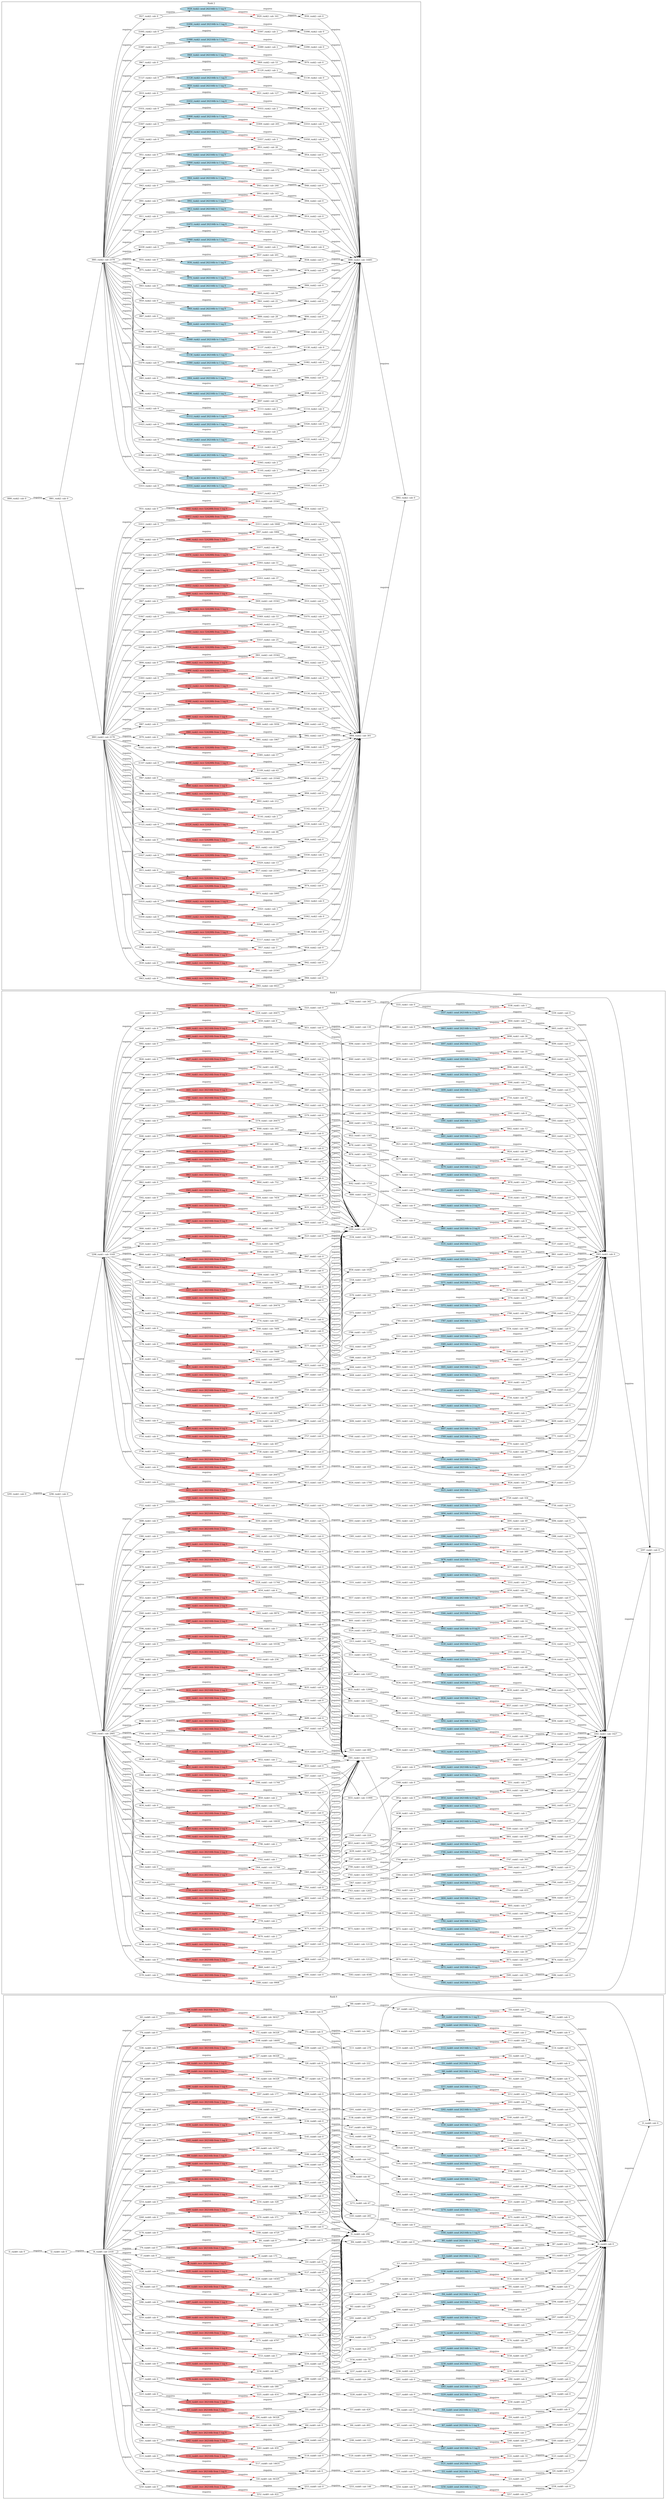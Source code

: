 digraph G {
    rankdir=LR;
    subgraph "cluster_rank_0" {
        label = "Rank 0";
        "l154_rank0: calc 0" [style=filled, fillcolor="white"];
        "l102_rank0: calc 208" [style=filled, fillcolor="white"];
        "l275_rank0: calc 0" [style=filled, fillcolor="white"];
        "l283_rank0: send 262144b to 1 tag 0" [style=filled, fillcolor="lightblue"];
        "l18_rank0: calc 36329" [style=filled, fillcolor="white"];
        "l23_rank0: calc 3" [style=filled, fillcolor="white"];
        "l162_rank0: calc 4864" [style=filled, fillcolor="white"];
        "l255_rank0: calc 148" [style=filled, fillcolor="white"];
        "l281_rank0: calc 0" [style=filled, fillcolor="white"];
        "l147_rank0: calc 5003" [style=filled, fillcolor="white"];
        "l246_rank0: calc 121" [style=filled, fillcolor="white"];
        "l181_rank0: calc 0" [style=filled, fillcolor="white"];
        "l84_rank0: calc 72" [style=filled, fillcolor="white"];
        "l180_rank0: calc 4729" [style=filled, fillcolor="white"];
        "l294_rank0: calc 0" [style=filled, fillcolor="white"];
        "l94_rank0: send 262144b to 1 tag 0" [style=filled, fillcolor="lightblue"];
        "l204_rank0: calc 0" [style=filled, fillcolor="white"];
        "l119_rank0: calc 0" [style=filled, fillcolor="white"];
        "l17_rank0: recv 262144b from 1 tag 0" [style=filled, fillcolor="lightcoral"];
        "l194_rank0: calc 3" [style=filled, fillcolor="white"];
        "l221_rank0: calc 2" [style=filled, fillcolor="white"];
        "l65_rank0: calc 0" [style=filled, fillcolor="white"];
        "l24_rank0: calc 0" [style=filled, fillcolor="white"];
        "l45_rank0: calc 36327" [style=filled, fillcolor="white"];
        "l234_rank0: calc 461" [style=filled, fillcolor="white"];
        "l262_rank0: calc 0" [style=filled, fillcolor="white"];
        "l241_rank0: calc 0" [style=filled, fillcolor="white"];
        "l265_rank0: send 262144b to 1 tag 0" [style=filled, fillcolor="lightblue"];
        "l227_rank0: calc 0" [style=filled, fillcolor="white"];
        "l292_rank0: send 262144b to 1 tag 0" [style=filled, fillcolor="lightblue"];
        "l190_rank0: calc 0" [style=filled, fillcolor="white"];
        "l136_rank0: calc 0" [style=filled, fillcolor="white"];
        "l226_rank0: calc 0" [style=filled, fillcolor="white"];
        "l117_rank0: calc 14631" [style=filled, fillcolor="white"];
        "l164_rank0: calc 0" [style=filled, fillcolor="white"];
        "l250_rank0: calc 0" [style=filled, fillcolor="white"];
        "l93_rank0: calc 139" [style=filled, fillcolor="white"];
        "l8_rank0: recv 262144b from 1 tag 0" [style=filled, fillcolor="lightcoral"];
        "l16_rank0: calc 0" [style=filled, fillcolor="white"];
        "l115_rank0: calc 0" [style=filled, fillcolor="white"];
        "l146_rank0: calc 0" [style=filled, fillcolor="white"];
        "l182_rank0: calc 0" [style=filled, fillcolor="white"];
        "l57_rank0: calc 424" [style=filled, fillcolor="white"];
        "l62_rank0: recv 262144b from 1 tag 0" [style=filled, fillcolor="lightcoral"];
        "l83_rank0: calc 0" [style=filled, fillcolor="white"];
        "l184_rank0: send 262144b to 1 tag 0" [style=filled, fillcolor="lightblue"];
        "l239_rank0: calc 91" [style=filled, fillcolor="white"];
        "l120_rank0: calc 4996" [style=filled, fillcolor="white"];
        "l171_rank0: calc 4797" [style=filled, fillcolor="white"];
        "l168_rank0: calc 0" [style=filled, fillcolor="white"];
        "l60_rank0: calc 0" [style=filled, fillcolor="white"];
        "l10_rank0: calc 0" [style=filled, fillcolor="white"];
        "l167_rank0: calc 48" [style=filled, fillcolor="white"];
        "l173_rank0: calc 0" [style=filled, fillcolor="white"];
        "l273_rank0: calc 67" [style=filled, fillcolor="white"];
        "l200_rank0: calc 0" [style=filled, fillcolor="white"];
        "l88_rank0: calc 0" [style=filled, fillcolor="white"];
        "l112_rank0: send 262144b to 1 tag 0" [style=filled, fillcolor="lightblue"];
        "l161_rank0: recv 262144b from 1 tag 0" [style=filled, fillcolor="lightcoral"];
        "l29_rank0: calc 0" [style=filled, fillcolor="white"];
        "l22_rank0: send 262144b to 1 tag 0" [style=filled, fillcolor="lightblue"];
        "l47_rank0: calc 0" [style=filled, fillcolor="white"];
        "l85_rank0: send 262144b to 1 tag 0" [style=filled, fillcolor="lightblue"];
        "l79_rank0: calc 0" [style=filled, fillcolor="white"];
        "l127_rank0: calc 0" [style=filled, fillcolor="white"];
        "l222_rank0: calc 0" [style=filled, fillcolor="white"];
        "l223_rank0: calc 0" [style=filled, fillcolor="white"];
        "l251_rank0: recv 262144b from 1 tag 0" [style=filled, fillcolor="lightcoral"];
        "l257_rank0: calc 14" [style=filled, fillcolor="white"];
        "l247_rank0: send 262144b to 1 tag 0" [style=filled, fillcolor="lightblue"];
        "l39_rank0: calc 293" [style=filled, fillcolor="white"];
        "l110_rank0: calc 0" [style=filled, fillcolor="white"];
        "l198_rank0: calc 42" [style=filled, fillcolor="white"];
        "l6_rank0: calc 0" [style=filled, fillcolor="white"];
        "l229_rank0: send 262144b to 1 tag 0" [style=filled, fillcolor="lightblue"];
        "l7_rank0: calc 0" [style=filled, fillcolor="white"];
        "l178_rank0: calc 0" [style=filled, fillcolor="white"];
        "l31_rank0: send 262144b to 1 tag 0" [style=filled, fillcolor="lightblue"];
        "l248_rank0: calc 41" [style=filled, fillcolor="white"];
        "l186_rank0: calc 0" [style=filled, fillcolor="white"];
        "l82_rank0: calc 0" [style=filled, fillcolor="white"];
        "l38_rank0: calc 0" [style=filled, fillcolor="white"];
        "l130_rank0: send 262144b to 1 tag 0" [style=filled, fillcolor="lightblue"];
        "l36_rank0: calc 36328" [style=filled, fillcolor="white"];
        "l53_rank0: recv 262144b from 1 tag 0" [style=filled, fillcolor="lightcoral"];
        "l240_rank0: calc 0" [style=filled, fillcolor="white"];
        "l243_rank0: calc 459" [style=filled, fillcolor="white"];
        "l61_rank0: calc 0" [style=filled, fillcolor="white"];
        "l139_rank0: send 262144b to 1 tag 0" [style=filled, fillcolor="lightblue"];
        "l129_rank0: calc 4998" [style=filled, fillcolor="white"];
        "l149_rank0: calc 86" [style=filled, fillcolor="white"];
        "l176_rank0: calc 50" [style=filled, fillcolor="white"];
        "l263_rank0: calc 0" [style=filled, fillcolor="white"];
        "l138_rank0: calc 5001" [style=filled, fillcolor="white"];
        "l228_rank0: calc 75" [style=filled, fillcolor="white"];
        "l103_rank0: send 262144b to 1 tag 0" [style=filled, fillcolor="lightblue"];
        "l52_rank0: calc 0" [style=filled, fillcolor="white"];
        "l210_rank0: calc 147" [style=filled, fillcolor="white"];
        "l266_rank0: calc 1" [style=filled, fillcolor="white"];
        "l267_rank0: calc 0" [style=filled, fillcolor="white"];
        "l215_rank0: recv 262144b from 1 tag 0" [style=filled, fillcolor="lightcoral"];
        "l153_rank0: calc 5" [style=filled, fillcolor="white"];
        "l116_rank0: recv 262144b from 1 tag 0" [style=filled, fillcolor="lightcoral"];
        "l277_rank0: calc 0" [style=filled, fillcolor="white"];
        "l80_rank0: recv 262144b from 1 tag 0" [style=filled, fillcolor="lightcoral"];
        "l71_rank0: recv 262144b from 1 tag 0" [style=filled, fillcolor="lightcoral"];
        "l87_rank0: calc 0" [style=filled, fillcolor="white"];
        "l96_rank0: calc 0" [style=filled, fillcolor="white"];
        "l44_rank0: recv 262144b from 1 tag 0" [style=filled, fillcolor="lightcoral"];
        "l170_rank0: recv 262144b from 1 tag 0" [style=filled, fillcolor="lightcoral"];
        "l177_rank0: calc 0" [style=filled, fillcolor="white"];
        "l232_rank0: calc 0" [style=filled, fillcolor="white"];
        "l291_rank0: calc 287" [style=filled, fillcolor="white"];
        "l19_rank0: calc 0" [style=filled, fillcolor="white"];
        "l41_rank0: calc 3" [style=filled, fillcolor="white"];
        "l271_rank0: calc 0" [style=filled, fillcolor="white"];
        "l30_rank0: calc 222" [style=filled, fillcolor="white"];
        "l32_rank0: calc 3" [style=filled, fillcolor="white"];
        "l272_rank0: calc 0" [style=filled, fillcolor="white"];
        "l107_rank0: recv 262144b from 1 tag 0" [style=filled, fillcolor="lightcoral"];
        "l148_rank0: send 262144b to 1 tag 0" [style=filled, fillcolor="lightblue"];
        "l192_rank0: calc 297" [style=filled, fillcolor="white"];
        "l252_rank0: calc 422" [style=filled, fillcolor="white"];
        "l189_rank0: calc 12" [style=filled, fillcolor="white"];
        "l1_rank0: calc 0" [style=filled, fillcolor="white"];
        "l81_rank0: calc 8" [style=filled, fillcolor="white"];
        "l172_rank0: calc 0" [style=filled, fillcolor="white"];
        "l183_rank0: calc 283" [style=filled, fillcolor="white"];
        "l202_rank0: send 262144b to 1 tag 0" [style=filled, fillcolor="lightblue"];
        "l219_rank0: calc 81" [style=filled, fillcolor="white"];
        "l191_rank0: calc 0" [style=filled, fillcolor="white"];
        "l151_rank0: calc 0" [style=filled, fillcolor="white"];
        "l220_rank0: send 262144b to 1 tag 0" [style=filled, fillcolor="lightblue"];
        "l237_rank0: calc 83" [style=filled, fillcolor="white"];
        "l278_rank0: recv 262144b from 1 tag 0" [style=filled, fillcolor="lightcoral"];
        "l174_rank0: calc 215" [style=filled, fillcolor="white"];
        "l64_rank0: calc 0" [style=filled, fillcolor="white"];
        "l169_rank0: calc 0" [style=filled, fillcolor="white"];
        "l90_rank0: calc 14841" [style=filled, fillcolor="white"];
        "l230_rank0: calc 1" [style=filled, fillcolor="white"];
        "l245_rank0: calc 0" [style=filled, fillcolor="white"];
        "l259_rank0: calc 0" [style=filled, fillcolor="white"];
        "l213_rank0: calc 0" [style=filled, fillcolor="white"];
        "l77_rank0: calc 2" [style=filled, fillcolor="white"];
        "l158_rank0: calc 65" [style=filled, fillcolor="white"];
        "l270_rank0: calc 371" [style=filled, fillcolor="white"];
        "l286_rank0: calc 0" [style=filled, fillcolor="white"];
        "l75_rank0: calc 562" [style=filled, fillcolor="white"];
        "l13_rank0: send 262144b to 1 tag 0" [style=filled, fillcolor="lightblue"];
        "l46_rank0: calc 0" [style=filled, fillcolor="white"];
        "l258_rank0: calc 0" [style=filled, fillcolor="white"];
        "l56_rank0: calc 0" [style=filled, fillcolor="white"];
        "l66_rank0: calc 493" [style=filled, fillcolor="white"];
        "l72_rank0: calc 36328" [style=filled, fillcolor="white"];
        "l287_rank0: recv 262144b from 1 tag 0" [style=filled, fillcolor="lightcoral"];
        "l14_rank0: calc 6" [style=filled, fillcolor="white"];
        "l121_rank0: send 262144b to 1 tag 0" [style=filled, fillcolor="lightblue"];
        "l98_rank0: recv 262144b from 1 tag 0" [style=filled, fillcolor="lightcoral"];
        "l224_rank0: recv 262144b from 1 tag 0" [style=filled, fillcolor="lightcoral"];
        "l279_rank0: calc 580" [style=filled, fillcolor="white"];
        "l143_rank0: recv 262144b from 1 tag 0" [style=filled, fillcolor="lightcoral"];
        "l216_rank0: calc 328" [style=filled, fillcolor="white"];
        "l163_rank0: calc 0" [style=filled, fillcolor="white"];
        "l48_rank0: calc 357" [style=filled, fillcolor="white"];
        "l254_rank0: calc 0" [style=filled, fillcolor="white"];
        "l134_rank0: recv 262144b from 1 tag 0" [style=filled, fillcolor="lightcoral"];
        "l235_rank0: calc 0" [style=filled, fillcolor="white"];
        "l101_rank0: calc 0" [style=filled, fillcolor="white"];
        "l124_rank0: calc 0" [style=filled, fillcolor="white"];
        "l59_rank0: calc 3" [style=filled, fillcolor="white"];
        "l42_rank0: calc 0" [style=filled, fillcolor="white"];
        "l253_rank0: calc 0" [style=filled, fillcolor="white"];
        "l236_rank0: calc 0" [style=filled, fillcolor="white"];
        "l256_rank0: send 262144b to 1 tag 0" [style=filled, fillcolor="lightblue"];
        "l157_rank0: send 262144b to 1 tag 0" [style=filled, fillcolor="lightblue"];
        "l231_rank0: calc 0" [style=filled, fillcolor="white"];
        "l100_rank0: calc 0" [style=filled, fillcolor="white"];
        "l99_rank0: calc 14767" [style=filled, fillcolor="white"];
        "l114_rank0: calc 0" [style=filled, fillcolor="white"];
        "l264_rank0: calc 172" [style=filled, fillcolor="white"];
        "l3_rank0: calc 0" [style=filled, fillcolor="white"];
        "l268_rank0: calc 0" [style=filled, fillcolor="white"];
        "l288_rank0: calc 534" [style=filled, fillcolor="white"];
        "l118_rank0: calc 0" [style=filled, fillcolor="white"];
        "l68_rank0: calc 3" [style=filled, fillcolor="white"];
        "l217_rank0: calc 0" [style=filled, fillcolor="white"];
        "l126_rank0: calc 14565" [style=filled, fillcolor="white"];
        "l69_rank0: calc 0" [style=filled, fillcolor="white"];
        "l74_rank0: calc 0" [style=filled, fillcolor="white"];
        "l135_rank0: calc 14495" [style=filled, fillcolor="white"];
        "l285_rank0: calc 0" [style=filled, fillcolor="white"];
        "l91_rank0: calc 0" [style=filled, fillcolor="white"];
        "l156_rank0: calc 79" [style=filled, fillcolor="white"];
        "l145_rank0: calc 0" [style=filled, fillcolor="white"];
        "l33_rank0: calc 0" [style=filled, fillcolor="white"];
        "l280_rank0: calc 0" [style=filled, fillcolor="white"];
        "l105_rank0: calc 0" [style=filled, fillcolor="white"];
        "l125_rank0: recv 262144b from 1 tag 0" [style=filled, fillcolor="lightcoral"];
        "l207_rank0: calc 177" [style=filled, fillcolor="white"];
        "l214_rank0: calc 0" [style=filled, fillcolor="white"];
        "l238_rank0: send 262144b to 1 tag 0" [style=filled, fillcolor="lightblue"];
        "l15_rank0: calc 0" [style=filled, fillcolor="white"];
        "l261_rank0: calc 396" [style=filled, fillcolor="white"];
        "l160_rank0: calc 0" [style=filled, fillcolor="white"];
        "l187_rank0: calc 0" [style=filled, fillcolor="white"];
        "l274_rank0: send 262144b to 1 tag 0" [style=filled, fillcolor="lightblue"];
        "l244_rank0: calc 0" [style=filled, fillcolor="white"];
        "l155_rank0: calc 0" [style=filled, fillcolor="white"];
        "l97_rank0: calc 0" [style=filled, fillcolor="white"];
        "l269_rank0: recv 262144b from 1 tag 0" [style=filled, fillcolor="lightcoral"];
        "l78_rank0: calc 0" [style=filled, fillcolor="white"];
        "l2_rank0: calc 0" [style=filled, fillcolor="white"];
        "l140_rank0: calc 57" [style=filled, fillcolor="white"];
        "l179_rank0: recv 262144b from 1 tag 0" [style=filled, fillcolor="lightcoral"];
        "l199_rank0: calc 0" [style=filled, fillcolor="white"];
        "l218_rank0: calc 0" [style=filled, fillcolor="white"];
        "l201_rank0: calc 232" [style=filled, fillcolor="white"];
        "l141_rank0: calc 0" [style=filled, fillcolor="white"];
        "l111_rank0: calc 278" [style=filled, fillcolor="white"];
        "l49_rank0: send 262144b to 1 tag 0" [style=filled, fillcolor="lightblue"];
        "l282_rank0: calc 246" [style=filled, fillcolor="white"];
        "l276_rank0: calc 0" [style=filled, fillcolor="white"];
        "l26_rank0: recv 262144b from 1 tag 0" [style=filled, fillcolor="lightcoral"];
        "l76_rank0: send 262144b to 1 tag 0" [style=filled, fillcolor="lightblue"];
        "l132_rank0: calc 0" [style=filled, fillcolor="white"];
        "l95_rank0: calc 3" [style=filled, fillcolor="white"];
        "l142_rank0: calc 0" [style=filled, fillcolor="white"];
        "l4_rank0: calc 2318" [style=filled, fillcolor="white"];
        "l188_rank0: recv 262144b from 1 tag 0" [style=filled, fillcolor="lightcoral"];
        "l133_rank0: calc 0" [style=filled, fillcolor="white"];
        "l196_rank0: calc 0" [style=filled, fillcolor="white"];
        "l203_rank0: calc 4" [style=filled, fillcolor="white"];
        "l242_rank0: recv 262144b from 1 tag 0" [style=filled, fillcolor="lightcoral"];
        "l175_rank0: send 262144b to 1 tag 0" [style=filled, fillcolor="lightblue"];
        "l35_rank0: recv 262144b from 1 tag 0" [style=filled, fillcolor="lightcoral"];
        "l260_rank0: recv 262144b from 1 tag 0" [style=filled, fillcolor="lightcoral"];
        "l123_rank0: calc 0" [style=filled, fillcolor="white"];
        "l225_rank0: calc 414" [style=filled, fillcolor="white"];
        "l205_rank0: calc 0" [style=filled, fillcolor="white"];
        "l109_rank0: calc 0" [style=filled, fillcolor="white"];
        "l34_rank0: calc 0" [style=filled, fillcolor="white"];
        "l58_rank0: send 262144b to 1 tag 0" [style=filled, fillcolor="lightblue"];
        "l128_rank0: calc 0" [style=filled, fillcolor="white"];
        "l89_rank0: recv 262144b from 1 tag 0" [style=filled, fillcolor="lightcoral"];
        "l206_rank0: recv 262144b from 1 tag 0" [style=filled, fillcolor="lightcoral"];
        "l290_rank0: calc 0" [style=filled, fillcolor="white"];
        "l185_rank0: calc 20" [style=filled, fillcolor="white"];
        "l54_rank0: calc 36328" [style=filled, fillcolor="white"];
        "l131_rank0: calc 30" [style=filled, fillcolor="white"];
        "l159_rank0: calc 0" [style=filled, fillcolor="white"];
        "l122_rank0: calc 14" [style=filled, fillcolor="white"];
        "l55_rank0: calc 0" [style=filled, fillcolor="white"];
        "l209_rank0: calc 0" [style=filled, fillcolor="white"];
        "l12_rank0: calc 79" [style=filled, fillcolor="white"];
        "l63_rank0: calc 36328" [style=filled, fillcolor="white"];
        "l152_rank0: recv 262144b from 1 tag 0" [style=filled, fillcolor="lightcoral"];
        "l289_rank0: calc 0" [style=filled, fillcolor="white"];
        "l284_rank0: calc 8" [style=filled, fillcolor="white"];
        "l25_rank0: calc 0" [style=filled, fillcolor="white"];
        "l113_rank0: calc 2" [style=filled, fillcolor="white"];
        "l21_rank0: calc 147" [style=filled, fillcolor="white"];
        "l67_rank0: send 262144b to 1 tag 0" [style=filled, fillcolor="lightblue"];
        "l195_rank0: calc 0" [style=filled, fillcolor="white"];
        "l166_rank0: send 262144b to 1 tag 0" [style=filled, fillcolor="lightblue"];
        "l144_rank0: calc 14426" [style=filled, fillcolor="white"];
        "l197_rank0: recv 262144b from 1 tag 0" [style=filled, fillcolor="lightcoral"];
        "l106_rank0: calc 0" [style=filled, fillcolor="white"];
        "l212_rank0: calc 3" [style=filled, fillcolor="white"];
        "l249_rank0: calc 0" [style=filled, fillcolor="white"];
        "l50_rank0: calc 3" [style=filled, fillcolor="white"];
        "l211_rank0: send 262144b to 1 tag 0" [style=filled, fillcolor="lightblue"];
        "l233_rank0: recv 262144b from 1 tag 0" [style=filled, fillcolor="lightcoral"];
        "l40_rank0: send 262144b to 1 tag 0" [style=filled, fillcolor="lightblue"];
        "l9_rank0: calc 175" [style=filled, fillcolor="white"];
        "l86_rank0: calc 5" [style=filled, fillcolor="white"];
        "l293_rank0: calc 0" [style=filled, fillcolor="white"];
        "l92_rank0: calc 0" [style=filled, fillcolor="white"];
        "l20_rank0: calc 0" [style=filled, fillcolor="white"];
        "l37_rank0: calc 0" [style=filled, fillcolor="white"];
        "l11_rank0: calc 0" [style=filled, fillcolor="white"];
        "l51_rank0: calc 0" [style=filled, fillcolor="white"];
        "l208_rank0: calc 0" [style=filled, fillcolor="white"];
        "l165_rank0: calc 147" [style=filled, fillcolor="white"];
        "l70_rank0: calc 0" [style=filled, fillcolor="white"];
        "l5_rank0: calc 290" [style=filled, fillcolor="white"];
        "l28_rank0: calc 0" [style=filled, fillcolor="white"];
        "l137_rank0: calc 0" [style=filled, fillcolor="white"];
        "l104_rank0: calc 3" [style=filled, fillcolor="white"];
        "l193_rank0: send 262144b to 1 tag 0" [style=filled, fillcolor="lightblue"];
        "l27_rank0: calc 36328" [style=filled, fillcolor="white"];
        "l43_rank0: calc 0" [style=filled, fillcolor="white"];
        "l150_rank0: calc 0" [style=filled, fillcolor="white"];
        "l73_rank0: calc 0" [style=filled, fillcolor="white"];
        "l108_rank0: calc 14695" [style=filled, fillcolor="white"];
        "l1_rank0: calc 0" -> "l2_rank0: calc 0" [label="requires", color="black"];
        "l2_rank0: calc 0" -> "l4_rank0: calc 2318" [label="requires", color="black"];
        "l5_rank0: calc 290" -> "l3_rank0: calc 0" [label="requires", color="black"];
        "l6_rank0: calc 0" -> "l3_rank0: calc 0" [label="requires", color="black"];
        "l4_rank0: calc 2318" -> "l7_rank0: calc 0" [label="requires", color="black"];
        "l7_rank0: calc 0" -> "l8_rank0: recv 262144b from 1 tag 0" [label="requires", color="black"];
        "l7_rank0: calc 0" -> "l9_rank0: calc 175" [label="requires", color="black"];
        "l8_rank0: recv 262144b from 1 tag 0" -> "l9_rank0: calc 175" [label="irequires", color="red"];
        "l9_rank0: calc 175" -> "l10_rank0: calc 0" [label="requires", color="black"];
        "l8_rank0: recv 262144b from 1 tag 0" -> "l10_rank0: calc 0" [label="requires", color="black"];
        "l10_rank0: calc 0" -> "l5_rank0: calc 290" [label="requires", color="black"];
        "l10_rank0: calc 0" -> "l12_rank0: calc 79" [label="requires", color="black"];
        "l12_rank0: calc 79" -> "l11_rank0: calc 0" [label="requires", color="black"];
        "l11_rank0: calc 0" -> "l13_rank0: send 262144b to 1 tag 0" [label="requires", color="black"];
        "l11_rank0: calc 0" -> "l14_rank0: calc 6" [label="requires", color="black"];
        "l13_rank0: send 262144b to 1 tag 0" -> "l14_rank0: calc 6" [label="irequires", color="red"];
        "l14_rank0: calc 6" -> "l15_rank0: calc 0" [label="requires", color="black"];
        "l13_rank0: send 262144b to 1 tag 0" -> "l15_rank0: calc 0" [label="requires", color="black"];
        "l15_rank0: calc 0" -> "l6_rank0: calc 0" [label="requires", color="black"];
        "l4_rank0: calc 2318" -> "l16_rank0: calc 0" [label="requires", color="black"];
        "l16_rank0: calc 0" -> "l17_rank0: recv 262144b from 1 tag 0" [label="requires", color="black"];
        "l16_rank0: calc 0" -> "l18_rank0: calc 36329" [label="requires", color="black"];
        "l17_rank0: recv 262144b from 1 tag 0" -> "l18_rank0: calc 36329" [label="irequires", color="red"];
        "l18_rank0: calc 36329" -> "l19_rank0: calc 0" [label="requires", color="black"];
        "l17_rank0: recv 262144b from 1 tag 0" -> "l19_rank0: calc 0" [label="requires", color="black"];
        "l19_rank0: calc 0" -> "l5_rank0: calc 290" [label="requires", color="black"];
        "l19_rank0: calc 0" -> "l21_rank0: calc 147" [label="requires", color="black"];
        "l21_rank0: calc 147" -> "l20_rank0: calc 0" [label="requires", color="black"];
        "l20_rank0: calc 0" -> "l22_rank0: send 262144b to 1 tag 0" [label="requires", color="black"];
        "l20_rank0: calc 0" -> "l23_rank0: calc 3" [label="requires", color="black"];
        "l22_rank0: send 262144b to 1 tag 0" -> "l23_rank0: calc 3" [label="irequires", color="red"];
        "l23_rank0: calc 3" -> "l24_rank0: calc 0" [label="requires", color="black"];
        "l22_rank0: send 262144b to 1 tag 0" -> "l24_rank0: calc 0" [label="requires", color="black"];
        "l24_rank0: calc 0" -> "l6_rank0: calc 0" [label="requires", color="black"];
        "l4_rank0: calc 2318" -> "l25_rank0: calc 0" [label="requires", color="black"];
        "l25_rank0: calc 0" -> "l26_rank0: recv 262144b from 1 tag 0" [label="requires", color="black"];
        "l25_rank0: calc 0" -> "l27_rank0: calc 36328" [label="requires", color="black"];
        "l26_rank0: recv 262144b from 1 tag 0" -> "l27_rank0: calc 36328" [label="irequires", color="red"];
        "l27_rank0: calc 36328" -> "l28_rank0: calc 0" [label="requires", color="black"];
        "l26_rank0: recv 262144b from 1 tag 0" -> "l28_rank0: calc 0" [label="requires", color="black"];
        "l28_rank0: calc 0" -> "l5_rank0: calc 290" [label="requires", color="black"];
        "l28_rank0: calc 0" -> "l30_rank0: calc 222" [label="requires", color="black"];
        "l30_rank0: calc 222" -> "l29_rank0: calc 0" [label="requires", color="black"];
        "l29_rank0: calc 0" -> "l31_rank0: send 262144b to 1 tag 0" [label="requires", color="black"];
        "l29_rank0: calc 0" -> "l32_rank0: calc 3" [label="requires", color="black"];
        "l31_rank0: send 262144b to 1 tag 0" -> "l32_rank0: calc 3" [label="irequires", color="red"];
        "l32_rank0: calc 3" -> "l33_rank0: calc 0" [label="requires", color="black"];
        "l31_rank0: send 262144b to 1 tag 0" -> "l33_rank0: calc 0" [label="requires", color="black"];
        "l33_rank0: calc 0" -> "l6_rank0: calc 0" [label="requires", color="black"];
        "l4_rank0: calc 2318" -> "l34_rank0: calc 0" [label="requires", color="black"];
        "l34_rank0: calc 0" -> "l35_rank0: recv 262144b from 1 tag 0" [label="requires", color="black"];
        "l34_rank0: calc 0" -> "l36_rank0: calc 36328" [label="requires", color="black"];
        "l35_rank0: recv 262144b from 1 tag 0" -> "l36_rank0: calc 36328" [label="irequires", color="red"];
        "l36_rank0: calc 36328" -> "l37_rank0: calc 0" [label="requires", color="black"];
        "l35_rank0: recv 262144b from 1 tag 0" -> "l37_rank0: calc 0" [label="requires", color="black"];
        "l37_rank0: calc 0" -> "l5_rank0: calc 290" [label="requires", color="black"];
        "l37_rank0: calc 0" -> "l39_rank0: calc 293" [label="requires", color="black"];
        "l39_rank0: calc 293" -> "l38_rank0: calc 0" [label="requires", color="black"];
        "l38_rank0: calc 0" -> "l40_rank0: send 262144b to 1 tag 0" [label="requires", color="black"];
        "l38_rank0: calc 0" -> "l41_rank0: calc 3" [label="requires", color="black"];
        "l40_rank0: send 262144b to 1 tag 0" -> "l41_rank0: calc 3" [label="irequires", color="red"];
        "l41_rank0: calc 3" -> "l42_rank0: calc 0" [label="requires", color="black"];
        "l40_rank0: send 262144b to 1 tag 0" -> "l42_rank0: calc 0" [label="requires", color="black"];
        "l42_rank0: calc 0" -> "l6_rank0: calc 0" [label="requires", color="black"];
        "l4_rank0: calc 2318" -> "l43_rank0: calc 0" [label="requires", color="black"];
        "l43_rank0: calc 0" -> "l44_rank0: recv 262144b from 1 tag 0" [label="requires", color="black"];
        "l43_rank0: calc 0" -> "l45_rank0: calc 36327" [label="requires", color="black"];
        "l44_rank0: recv 262144b from 1 tag 0" -> "l45_rank0: calc 36327" [label="irequires", color="red"];
        "l45_rank0: calc 36327" -> "l46_rank0: calc 0" [label="requires", color="black"];
        "l44_rank0: recv 262144b from 1 tag 0" -> "l46_rank0: calc 0" [label="requires", color="black"];
        "l46_rank0: calc 0" -> "l5_rank0: calc 290" [label="requires", color="black"];
        "l46_rank0: calc 0" -> "l48_rank0: calc 357" [label="requires", color="black"];
        "l48_rank0: calc 357" -> "l47_rank0: calc 0" [label="requires", color="black"];
        "l47_rank0: calc 0" -> "l49_rank0: send 262144b to 1 tag 0" [label="requires", color="black"];
        "l47_rank0: calc 0" -> "l50_rank0: calc 3" [label="requires", color="black"];
        "l49_rank0: send 262144b to 1 tag 0" -> "l50_rank0: calc 3" [label="irequires", color="red"];
        "l50_rank0: calc 3" -> "l51_rank0: calc 0" [label="requires", color="black"];
        "l49_rank0: send 262144b to 1 tag 0" -> "l51_rank0: calc 0" [label="requires", color="black"];
        "l51_rank0: calc 0" -> "l6_rank0: calc 0" [label="requires", color="black"];
        "l4_rank0: calc 2318" -> "l52_rank0: calc 0" [label="requires", color="black"];
        "l52_rank0: calc 0" -> "l53_rank0: recv 262144b from 1 tag 0" [label="requires", color="black"];
        "l52_rank0: calc 0" -> "l54_rank0: calc 36328" [label="requires", color="black"];
        "l53_rank0: recv 262144b from 1 tag 0" -> "l54_rank0: calc 36328" [label="irequires", color="red"];
        "l54_rank0: calc 36328" -> "l55_rank0: calc 0" [label="requires", color="black"];
        "l53_rank0: recv 262144b from 1 tag 0" -> "l55_rank0: calc 0" [label="requires", color="black"];
        "l55_rank0: calc 0" -> "l5_rank0: calc 290" [label="requires", color="black"];
        "l55_rank0: calc 0" -> "l57_rank0: calc 424" [label="requires", color="black"];
        "l57_rank0: calc 424" -> "l56_rank0: calc 0" [label="requires", color="black"];
        "l56_rank0: calc 0" -> "l58_rank0: send 262144b to 1 tag 0" [label="requires", color="black"];
        "l56_rank0: calc 0" -> "l59_rank0: calc 3" [label="requires", color="black"];
        "l58_rank0: send 262144b to 1 tag 0" -> "l59_rank0: calc 3" [label="irequires", color="red"];
        "l59_rank0: calc 3" -> "l60_rank0: calc 0" [label="requires", color="black"];
        "l58_rank0: send 262144b to 1 tag 0" -> "l60_rank0: calc 0" [label="requires", color="black"];
        "l60_rank0: calc 0" -> "l6_rank0: calc 0" [label="requires", color="black"];
        "l4_rank0: calc 2318" -> "l61_rank0: calc 0" [label="requires", color="black"];
        "l61_rank0: calc 0" -> "l62_rank0: recv 262144b from 1 tag 0" [label="requires", color="black"];
        "l61_rank0: calc 0" -> "l63_rank0: calc 36328" [label="requires", color="black"];
        "l62_rank0: recv 262144b from 1 tag 0" -> "l63_rank0: calc 36328" [label="irequires", color="red"];
        "l63_rank0: calc 36328" -> "l64_rank0: calc 0" [label="requires", color="black"];
        "l62_rank0: recv 262144b from 1 tag 0" -> "l64_rank0: calc 0" [label="requires", color="black"];
        "l64_rank0: calc 0" -> "l5_rank0: calc 290" [label="requires", color="black"];
        "l64_rank0: calc 0" -> "l66_rank0: calc 493" [label="requires", color="black"];
        "l66_rank0: calc 493" -> "l65_rank0: calc 0" [label="requires", color="black"];
        "l65_rank0: calc 0" -> "l67_rank0: send 262144b to 1 tag 0" [label="requires", color="black"];
        "l65_rank0: calc 0" -> "l68_rank0: calc 3" [label="requires", color="black"];
        "l67_rank0: send 262144b to 1 tag 0" -> "l68_rank0: calc 3" [label="irequires", color="red"];
        "l68_rank0: calc 3" -> "l69_rank0: calc 0" [label="requires", color="black"];
        "l67_rank0: send 262144b to 1 tag 0" -> "l69_rank0: calc 0" [label="requires", color="black"];
        "l69_rank0: calc 0" -> "l6_rank0: calc 0" [label="requires", color="black"];
        "l4_rank0: calc 2318" -> "l70_rank0: calc 0" [label="requires", color="black"];
        "l70_rank0: calc 0" -> "l71_rank0: recv 262144b from 1 tag 0" [label="requires", color="black"];
        "l70_rank0: calc 0" -> "l72_rank0: calc 36328" [label="requires", color="black"];
        "l71_rank0: recv 262144b from 1 tag 0" -> "l72_rank0: calc 36328" [label="irequires", color="red"];
        "l72_rank0: calc 36328" -> "l73_rank0: calc 0" [label="requires", color="black"];
        "l71_rank0: recv 262144b from 1 tag 0" -> "l73_rank0: calc 0" [label="requires", color="black"];
        "l73_rank0: calc 0" -> "l5_rank0: calc 290" [label="requires", color="black"];
        "l73_rank0: calc 0" -> "l75_rank0: calc 562" [label="requires", color="black"];
        "l75_rank0: calc 562" -> "l74_rank0: calc 0" [label="requires", color="black"];
        "l74_rank0: calc 0" -> "l76_rank0: send 262144b to 1 tag 0" [label="requires", color="black"];
        "l74_rank0: calc 0" -> "l77_rank0: calc 2" [label="requires", color="black"];
        "l76_rank0: send 262144b to 1 tag 0" -> "l77_rank0: calc 2" [label="irequires", color="red"];
        "l77_rank0: calc 2" -> "l78_rank0: calc 0" [label="requires", color="black"];
        "l76_rank0: send 262144b to 1 tag 0" -> "l78_rank0: calc 0" [label="requires", color="black"];
        "l78_rank0: calc 0" -> "l6_rank0: calc 0" [label="requires", color="black"];
        "l4_rank0: calc 2318" -> "l79_rank0: calc 0" [label="requires", color="black"];
        "l79_rank0: calc 0" -> "l80_rank0: recv 262144b from 1 tag 0" [label="requires", color="black"];
        "l79_rank0: calc 0" -> "l81_rank0: calc 8" [label="requires", color="black"];
        "l80_rank0: recv 262144b from 1 tag 0" -> "l81_rank0: calc 8" [label="irequires", color="red"];
        "l81_rank0: calc 8" -> "l82_rank0: calc 0" [label="requires", color="black"];
        "l80_rank0: recv 262144b from 1 tag 0" -> "l82_rank0: calc 0" [label="requires", color="black"];
        "l82_rank0: calc 0" -> "l5_rank0: calc 290" [label="requires", color="black"];
        "l82_rank0: calc 0" -> "l84_rank0: calc 72" [label="requires", color="black"];
        "l84_rank0: calc 72" -> "l83_rank0: calc 0" [label="requires", color="black"];
        "l83_rank0: calc 0" -> "l85_rank0: send 262144b to 1 tag 0" [label="requires", color="black"];
        "l83_rank0: calc 0" -> "l86_rank0: calc 5" [label="requires", color="black"];
        "l85_rank0: send 262144b to 1 tag 0" -> "l86_rank0: calc 5" [label="irequires", color="red"];
        "l86_rank0: calc 5" -> "l87_rank0: calc 0" [label="requires", color="black"];
        "l85_rank0: send 262144b to 1 tag 0" -> "l87_rank0: calc 0" [label="requires", color="black"];
        "l87_rank0: calc 0" -> "l6_rank0: calc 0" [label="requires", color="black"];
        "l4_rank0: calc 2318" -> "l88_rank0: calc 0" [label="requires", color="black"];
        "l88_rank0: calc 0" -> "l89_rank0: recv 262144b from 1 tag 0" [label="requires", color="black"];
        "l88_rank0: calc 0" -> "l90_rank0: calc 14841" [label="requires", color="black"];
        "l89_rank0: recv 262144b from 1 tag 0" -> "l90_rank0: calc 14841" [label="irequires", color="red"];
        "l90_rank0: calc 14841" -> "l91_rank0: calc 0" [label="requires", color="black"];
        "l89_rank0: recv 262144b from 1 tag 0" -> "l91_rank0: calc 0" [label="requires", color="black"];
        "l91_rank0: calc 0" -> "l5_rank0: calc 290" [label="requires", color="black"];
        "l91_rank0: calc 0" -> "l93_rank0: calc 139" [label="requires", color="black"];
        "l93_rank0: calc 139" -> "l92_rank0: calc 0" [label="requires", color="black"];
        "l92_rank0: calc 0" -> "l94_rank0: send 262144b to 1 tag 0" [label="requires", color="black"];
        "l92_rank0: calc 0" -> "l95_rank0: calc 3" [label="requires", color="black"];
        "l94_rank0: send 262144b to 1 tag 0" -> "l95_rank0: calc 3" [label="irequires", color="red"];
        "l95_rank0: calc 3" -> "l96_rank0: calc 0" [label="requires", color="black"];
        "l94_rank0: send 262144b to 1 tag 0" -> "l96_rank0: calc 0" [label="requires", color="black"];
        "l96_rank0: calc 0" -> "l6_rank0: calc 0" [label="requires", color="black"];
        "l4_rank0: calc 2318" -> "l97_rank0: calc 0" [label="requires", color="black"];
        "l97_rank0: calc 0" -> "l98_rank0: recv 262144b from 1 tag 0" [label="requires", color="black"];
        "l97_rank0: calc 0" -> "l99_rank0: calc 14767" [label="requires", color="black"];
        "l98_rank0: recv 262144b from 1 tag 0" -> "l99_rank0: calc 14767" [label="irequires", color="red"];
        "l99_rank0: calc 14767" -> "l100_rank0: calc 0" [label="requires", color="black"];
        "l98_rank0: recv 262144b from 1 tag 0" -> "l100_rank0: calc 0" [label="requires", color="black"];
        "l100_rank0: calc 0" -> "l5_rank0: calc 290" [label="requires", color="black"];
        "l100_rank0: calc 0" -> "l102_rank0: calc 208" [label="requires", color="black"];
        "l102_rank0: calc 208" -> "l101_rank0: calc 0" [label="requires", color="black"];
        "l101_rank0: calc 0" -> "l103_rank0: send 262144b to 1 tag 0" [label="requires", color="black"];
        "l101_rank0: calc 0" -> "l104_rank0: calc 3" [label="requires", color="black"];
        "l103_rank0: send 262144b to 1 tag 0" -> "l104_rank0: calc 3" [label="irequires", color="red"];
        "l104_rank0: calc 3" -> "l105_rank0: calc 0" [label="requires", color="black"];
        "l103_rank0: send 262144b to 1 tag 0" -> "l105_rank0: calc 0" [label="requires", color="black"];
        "l105_rank0: calc 0" -> "l6_rank0: calc 0" [label="requires", color="black"];
        "l4_rank0: calc 2318" -> "l106_rank0: calc 0" [label="requires", color="black"];
        "l106_rank0: calc 0" -> "l107_rank0: recv 262144b from 1 tag 0" [label="requires", color="black"];
        "l106_rank0: calc 0" -> "l108_rank0: calc 14695" [label="requires", color="black"];
        "l107_rank0: recv 262144b from 1 tag 0" -> "l108_rank0: calc 14695" [label="irequires", color="red"];
        "l108_rank0: calc 14695" -> "l109_rank0: calc 0" [label="requires", color="black"];
        "l107_rank0: recv 262144b from 1 tag 0" -> "l109_rank0: calc 0" [label="requires", color="black"];
        "l109_rank0: calc 0" -> "l5_rank0: calc 290" [label="requires", color="black"];
        "l109_rank0: calc 0" -> "l111_rank0: calc 278" [label="requires", color="black"];
        "l111_rank0: calc 278" -> "l110_rank0: calc 0" [label="requires", color="black"];
        "l110_rank0: calc 0" -> "l112_rank0: send 262144b to 1 tag 0" [label="requires", color="black"];
        "l110_rank0: calc 0" -> "l113_rank0: calc 2" [label="requires", color="black"];
        "l112_rank0: send 262144b to 1 tag 0" -> "l113_rank0: calc 2" [label="irequires", color="red"];
        "l113_rank0: calc 2" -> "l114_rank0: calc 0" [label="requires", color="black"];
        "l112_rank0: send 262144b to 1 tag 0" -> "l114_rank0: calc 0" [label="requires", color="black"];
        "l114_rank0: calc 0" -> "l6_rank0: calc 0" [label="requires", color="black"];
        "l4_rank0: calc 2318" -> "l115_rank0: calc 0" [label="requires", color="black"];
        "l115_rank0: calc 0" -> "l116_rank0: recv 262144b from 1 tag 0" [label="requires", color="black"];
        "l115_rank0: calc 0" -> "l117_rank0: calc 14631" [label="requires", color="black"];
        "l116_rank0: recv 262144b from 1 tag 0" -> "l117_rank0: calc 14631" [label="irequires", color="red"];
        "l117_rank0: calc 14631" -> "l118_rank0: calc 0" [label="requires", color="black"];
        "l116_rank0: recv 262144b from 1 tag 0" -> "l118_rank0: calc 0" [label="requires", color="black"];
        "l118_rank0: calc 0" -> "l5_rank0: calc 290" [label="requires", color="black"];
        "l118_rank0: calc 0" -> "l120_rank0: calc 4996" [label="requires", color="black"];
        "l120_rank0: calc 4996" -> "l119_rank0: calc 0" [label="requires", color="black"];
        "l119_rank0: calc 0" -> "l121_rank0: send 262144b to 1 tag 0" [label="requires", color="black"];
        "l119_rank0: calc 0" -> "l122_rank0: calc 14" [label="requires", color="black"];
        "l121_rank0: send 262144b to 1 tag 0" -> "l122_rank0: calc 14" [label="irequires", color="red"];
        "l122_rank0: calc 14" -> "l123_rank0: calc 0" [label="requires", color="black"];
        "l121_rank0: send 262144b to 1 tag 0" -> "l123_rank0: calc 0" [label="requires", color="black"];
        "l123_rank0: calc 0" -> "l6_rank0: calc 0" [label="requires", color="black"];
        "l4_rank0: calc 2318" -> "l124_rank0: calc 0" [label="requires", color="black"];
        "l124_rank0: calc 0" -> "l125_rank0: recv 262144b from 1 tag 0" [label="requires", color="black"];
        "l124_rank0: calc 0" -> "l126_rank0: calc 14565" [label="requires", color="black"];
        "l125_rank0: recv 262144b from 1 tag 0" -> "l126_rank0: calc 14565" [label="irequires", color="red"];
        "l126_rank0: calc 14565" -> "l127_rank0: calc 0" [label="requires", color="black"];
        "l125_rank0: recv 262144b from 1 tag 0" -> "l127_rank0: calc 0" [label="requires", color="black"];
        "l127_rank0: calc 0" -> "l5_rank0: calc 290" [label="requires", color="black"];
        "l127_rank0: calc 0" -> "l129_rank0: calc 4998" [label="requires", color="black"];
        "l129_rank0: calc 4998" -> "l128_rank0: calc 0" [label="requires", color="black"];
        "l128_rank0: calc 0" -> "l130_rank0: send 262144b to 1 tag 0" [label="requires", color="black"];
        "l128_rank0: calc 0" -> "l131_rank0: calc 30" [label="requires", color="black"];
        "l130_rank0: send 262144b to 1 tag 0" -> "l131_rank0: calc 30" [label="irequires", color="red"];
        "l131_rank0: calc 30" -> "l132_rank0: calc 0" [label="requires", color="black"];
        "l130_rank0: send 262144b to 1 tag 0" -> "l132_rank0: calc 0" [label="requires", color="black"];
        "l132_rank0: calc 0" -> "l6_rank0: calc 0" [label="requires", color="black"];
        "l4_rank0: calc 2318" -> "l133_rank0: calc 0" [label="requires", color="black"];
        "l133_rank0: calc 0" -> "l134_rank0: recv 262144b from 1 tag 0" [label="requires", color="black"];
        "l133_rank0: calc 0" -> "l135_rank0: calc 14495" [label="requires", color="black"];
        "l134_rank0: recv 262144b from 1 tag 0" -> "l135_rank0: calc 14495" [label="irequires", color="red"];
        "l135_rank0: calc 14495" -> "l136_rank0: calc 0" [label="requires", color="black"];
        "l134_rank0: recv 262144b from 1 tag 0" -> "l136_rank0: calc 0" [label="requires", color="black"];
        "l136_rank0: calc 0" -> "l5_rank0: calc 290" [label="requires", color="black"];
        "l136_rank0: calc 0" -> "l138_rank0: calc 5001" [label="requires", color="black"];
        "l138_rank0: calc 5001" -> "l137_rank0: calc 0" [label="requires", color="black"];
        "l137_rank0: calc 0" -> "l139_rank0: send 262144b to 1 tag 0" [label="requires", color="black"];
        "l137_rank0: calc 0" -> "l140_rank0: calc 57" [label="requires", color="black"];
        "l139_rank0: send 262144b to 1 tag 0" -> "l140_rank0: calc 57" [label="irequires", color="red"];
        "l140_rank0: calc 57" -> "l141_rank0: calc 0" [label="requires", color="black"];
        "l139_rank0: send 262144b to 1 tag 0" -> "l141_rank0: calc 0" [label="requires", color="black"];
        "l141_rank0: calc 0" -> "l6_rank0: calc 0" [label="requires", color="black"];
        "l4_rank0: calc 2318" -> "l142_rank0: calc 0" [label="requires", color="black"];
        "l142_rank0: calc 0" -> "l143_rank0: recv 262144b from 1 tag 0" [label="requires", color="black"];
        "l142_rank0: calc 0" -> "l144_rank0: calc 14426" [label="requires", color="black"];
        "l143_rank0: recv 262144b from 1 tag 0" -> "l144_rank0: calc 14426" [label="irequires", color="red"];
        "l144_rank0: calc 14426" -> "l145_rank0: calc 0" [label="requires", color="black"];
        "l143_rank0: recv 262144b from 1 tag 0" -> "l145_rank0: calc 0" [label="requires", color="black"];
        "l145_rank0: calc 0" -> "l5_rank0: calc 290" [label="requires", color="black"];
        "l145_rank0: calc 0" -> "l147_rank0: calc 5003" [label="requires", color="black"];
        "l147_rank0: calc 5003" -> "l146_rank0: calc 0" [label="requires", color="black"];
        "l146_rank0: calc 0" -> "l148_rank0: send 262144b to 1 tag 0" [label="requires", color="black"];
        "l146_rank0: calc 0" -> "l149_rank0: calc 86" [label="requires", color="black"];
        "l148_rank0: send 262144b to 1 tag 0" -> "l149_rank0: calc 86" [label="irequires", color="red"];
        "l149_rank0: calc 86" -> "l150_rank0: calc 0" [label="requires", color="black"];
        "l148_rank0: send 262144b to 1 tag 0" -> "l150_rank0: calc 0" [label="requires", color="black"];
        "l150_rank0: calc 0" -> "l6_rank0: calc 0" [label="requires", color="black"];
        "l4_rank0: calc 2318" -> "l151_rank0: calc 0" [label="requires", color="black"];
        "l151_rank0: calc 0" -> "l152_rank0: recv 262144b from 1 tag 0" [label="requires", color="black"];
        "l151_rank0: calc 0" -> "l153_rank0: calc 5" [label="requires", color="black"];
        "l152_rank0: recv 262144b from 1 tag 0" -> "l153_rank0: calc 5" [label="irequires", color="red"];
        "l153_rank0: calc 5" -> "l154_rank0: calc 0" [label="requires", color="black"];
        "l152_rank0: recv 262144b from 1 tag 0" -> "l154_rank0: calc 0" [label="requires", color="black"];
        "l154_rank0: calc 0" -> "l5_rank0: calc 290" [label="requires", color="black"];
        "l154_rank0: calc 0" -> "l156_rank0: calc 79" [label="requires", color="black"];
        "l156_rank0: calc 79" -> "l155_rank0: calc 0" [label="requires", color="black"];
        "l155_rank0: calc 0" -> "l157_rank0: send 262144b to 1 tag 0" [label="requires", color="black"];
        "l155_rank0: calc 0" -> "l158_rank0: calc 65" [label="requires", color="black"];
        "l157_rank0: send 262144b to 1 tag 0" -> "l158_rank0: calc 65" [label="irequires", color="red"];
        "l158_rank0: calc 65" -> "l159_rank0: calc 0" [label="requires", color="black"];
        "l157_rank0: send 262144b to 1 tag 0" -> "l159_rank0: calc 0" [label="requires", color="black"];
        "l159_rank0: calc 0" -> "l6_rank0: calc 0" [label="requires", color="black"];
        "l4_rank0: calc 2318" -> "l160_rank0: calc 0" [label="requires", color="black"];
        "l160_rank0: calc 0" -> "l161_rank0: recv 262144b from 1 tag 0" [label="requires", color="black"];
        "l160_rank0: calc 0" -> "l162_rank0: calc 4864" [label="requires", color="black"];
        "l161_rank0: recv 262144b from 1 tag 0" -> "l162_rank0: calc 4864" [label="irequires", color="red"];
        "l162_rank0: calc 4864" -> "l163_rank0: calc 0" [label="requires", color="black"];
        "l161_rank0: recv 262144b from 1 tag 0" -> "l163_rank0: calc 0" [label="requires", color="black"];
        "l163_rank0: calc 0" -> "l5_rank0: calc 290" [label="requires", color="black"];
        "l163_rank0: calc 0" -> "l165_rank0: calc 147" [label="requires", color="black"];
        "l165_rank0: calc 147" -> "l164_rank0: calc 0" [label="requires", color="black"];
        "l164_rank0: calc 0" -> "l166_rank0: send 262144b to 1 tag 0" [label="requires", color="black"];
        "l164_rank0: calc 0" -> "l167_rank0: calc 48" [label="requires", color="black"];
        "l166_rank0: send 262144b to 1 tag 0" -> "l167_rank0: calc 48" [label="irequires", color="red"];
        "l167_rank0: calc 48" -> "l168_rank0: calc 0" [label="requires", color="black"];
        "l166_rank0: send 262144b to 1 tag 0" -> "l168_rank0: calc 0" [label="requires", color="black"];
        "l168_rank0: calc 0" -> "l6_rank0: calc 0" [label="requires", color="black"];
        "l4_rank0: calc 2318" -> "l169_rank0: calc 0" [label="requires", color="black"];
        "l169_rank0: calc 0" -> "l170_rank0: recv 262144b from 1 tag 0" [label="requires", color="black"];
        "l169_rank0: calc 0" -> "l171_rank0: calc 4797" [label="requires", color="black"];
        "l170_rank0: recv 262144b from 1 tag 0" -> "l171_rank0: calc 4797" [label="irequires", color="red"];
        "l171_rank0: calc 4797" -> "l172_rank0: calc 0" [label="requires", color="black"];
        "l170_rank0: recv 262144b from 1 tag 0" -> "l172_rank0: calc 0" [label="requires", color="black"];
        "l172_rank0: calc 0" -> "l5_rank0: calc 290" [label="requires", color="black"];
        "l172_rank0: calc 0" -> "l174_rank0: calc 215" [label="requires", color="black"];
        "l174_rank0: calc 215" -> "l173_rank0: calc 0" [label="requires", color="black"];
        "l173_rank0: calc 0" -> "l175_rank0: send 262144b to 1 tag 0" [label="requires", color="black"];
        "l173_rank0: calc 0" -> "l176_rank0: calc 50" [label="requires", color="black"];
        "l175_rank0: send 262144b to 1 tag 0" -> "l176_rank0: calc 50" [label="irequires", color="red"];
        "l176_rank0: calc 50" -> "l177_rank0: calc 0" [label="requires", color="black"];
        "l175_rank0: send 262144b to 1 tag 0" -> "l177_rank0: calc 0" [label="requires", color="black"];
        "l177_rank0: calc 0" -> "l6_rank0: calc 0" [label="requires", color="black"];
        "l4_rank0: calc 2318" -> "l178_rank0: calc 0" [label="requires", color="black"];
        "l178_rank0: calc 0" -> "l179_rank0: recv 262144b from 1 tag 0" [label="requires", color="black"];
        "l178_rank0: calc 0" -> "l180_rank0: calc 4729" [label="requires", color="black"];
        "l179_rank0: recv 262144b from 1 tag 0" -> "l180_rank0: calc 4729" [label="irequires", color="red"];
        "l180_rank0: calc 4729" -> "l181_rank0: calc 0" [label="requires", color="black"];
        "l179_rank0: recv 262144b from 1 tag 0" -> "l181_rank0: calc 0" [label="requires", color="black"];
        "l181_rank0: calc 0" -> "l5_rank0: calc 290" [label="requires", color="black"];
        "l181_rank0: calc 0" -> "l183_rank0: calc 283" [label="requires", color="black"];
        "l183_rank0: calc 283" -> "l182_rank0: calc 0" [label="requires", color="black"];
        "l182_rank0: calc 0" -> "l184_rank0: send 262144b to 1 tag 0" [label="requires", color="black"];
        "l182_rank0: calc 0" -> "l185_rank0: calc 20" [label="requires", color="black"];
        "l184_rank0: send 262144b to 1 tag 0" -> "l185_rank0: calc 20" [label="irequires", color="red"];
        "l185_rank0: calc 20" -> "l186_rank0: calc 0" [label="requires", color="black"];
        "l184_rank0: send 262144b to 1 tag 0" -> "l186_rank0: calc 0" [label="requires", color="black"];
        "l186_rank0: calc 0" -> "l6_rank0: calc 0" [label="requires", color="black"];
        "l4_rank0: calc 2318" -> "l187_rank0: calc 0" [label="requires", color="black"];
        "l187_rank0: calc 0" -> "l188_rank0: recv 262144b from 1 tag 0" [label="requires", color="black"];
        "l187_rank0: calc 0" -> "l189_rank0: calc 12" [label="requires", color="black"];
        "l188_rank0: recv 262144b from 1 tag 0" -> "l189_rank0: calc 12" [label="irequires", color="red"];
        "l189_rank0: calc 12" -> "l190_rank0: calc 0" [label="requires", color="black"];
        "l188_rank0: recv 262144b from 1 tag 0" -> "l190_rank0: calc 0" [label="requires", color="black"];
        "l190_rank0: calc 0" -> "l5_rank0: calc 290" [label="requires", color="black"];
        "l190_rank0: calc 0" -> "l192_rank0: calc 297" [label="requires", color="black"];
        "l192_rank0: calc 297" -> "l191_rank0: calc 0" [label="requires", color="black"];
        "l191_rank0: calc 0" -> "l193_rank0: send 262144b to 1 tag 0" [label="requires", color="black"];
        "l191_rank0: calc 0" -> "l194_rank0: calc 3" [label="requires", color="black"];
        "l193_rank0: send 262144b to 1 tag 0" -> "l194_rank0: calc 3" [label="irequires", color="red"];
        "l194_rank0: calc 3" -> "l195_rank0: calc 0" [label="requires", color="black"];
        "l193_rank0: send 262144b to 1 tag 0" -> "l195_rank0: calc 0" [label="requires", color="black"];
        "l195_rank0: calc 0" -> "l6_rank0: calc 0" [label="requires", color="black"];
        "l4_rank0: calc 2318" -> "l196_rank0: calc 0" [label="requires", color="black"];
        "l196_rank0: calc 0" -> "l197_rank0: recv 262144b from 1 tag 0" [label="requires", color="black"];
        "l196_rank0: calc 0" -> "l198_rank0: calc 42" [label="requires", color="black"];
        "l197_rank0: recv 262144b from 1 tag 0" -> "l198_rank0: calc 42" [label="irequires", color="red"];
        "l198_rank0: calc 42" -> "l199_rank0: calc 0" [label="requires", color="black"];
        "l197_rank0: recv 262144b from 1 tag 0" -> "l199_rank0: calc 0" [label="requires", color="black"];
        "l199_rank0: calc 0" -> "l5_rank0: calc 290" [label="requires", color="black"];
        "l199_rank0: calc 0" -> "l201_rank0: calc 232" [label="requires", color="black"];
        "l201_rank0: calc 232" -> "l200_rank0: calc 0" [label="requires", color="black"];
        "l200_rank0: calc 0" -> "l202_rank0: send 262144b to 1 tag 0" [label="requires", color="black"];
        "l200_rank0: calc 0" -> "l203_rank0: calc 4" [label="requires", color="black"];
        "l202_rank0: send 262144b to 1 tag 0" -> "l203_rank0: calc 4" [label="irequires", color="red"];
        "l203_rank0: calc 4" -> "l204_rank0: calc 0" [label="requires", color="black"];
        "l202_rank0: send 262144b to 1 tag 0" -> "l204_rank0: calc 0" [label="requires", color="black"];
        "l204_rank0: calc 0" -> "l6_rank0: calc 0" [label="requires", color="black"];
        "l4_rank0: calc 2318" -> "l205_rank0: calc 0" [label="requires", color="black"];
        "l205_rank0: calc 0" -> "l206_rank0: recv 262144b from 1 tag 0" [label="requires", color="black"];
        "l205_rank0: calc 0" -> "l207_rank0: calc 177" [label="requires", color="black"];
        "l206_rank0: recv 262144b from 1 tag 0" -> "l207_rank0: calc 177" [label="irequires", color="red"];
        "l207_rank0: calc 177" -> "l208_rank0: calc 0" [label="requires", color="black"];
        "l206_rank0: recv 262144b from 1 tag 0" -> "l208_rank0: calc 0" [label="requires", color="black"];
        "l208_rank0: calc 0" -> "l5_rank0: calc 290" [label="requires", color="black"];
        "l208_rank0: calc 0" -> "l210_rank0: calc 147" [label="requires", color="black"];
        "l210_rank0: calc 147" -> "l209_rank0: calc 0" [label="requires", color="black"];
        "l209_rank0: calc 0" -> "l211_rank0: send 262144b to 1 tag 0" [label="requires", color="black"];
        "l209_rank0: calc 0" -> "l212_rank0: calc 3" [label="requires", color="black"];
        "l211_rank0: send 262144b to 1 tag 0" -> "l212_rank0: calc 3" [label="irequires", color="red"];
        "l212_rank0: calc 3" -> "l213_rank0: calc 0" [label="requires", color="black"];
        "l211_rank0: send 262144b to 1 tag 0" -> "l213_rank0: calc 0" [label="requires", color="black"];
        "l213_rank0: calc 0" -> "l6_rank0: calc 0" [label="requires", color="black"];
        "l4_rank0: calc 2318" -> "l214_rank0: calc 0" [label="requires", color="black"];
        "l214_rank0: calc 0" -> "l215_rank0: recv 262144b from 1 tag 0" [label="requires", color="black"];
        "l214_rank0: calc 0" -> "l216_rank0: calc 328" [label="requires", color="black"];
        "l215_rank0: recv 262144b from 1 tag 0" -> "l216_rank0: calc 328" [label="irequires", color="red"];
        "l216_rank0: calc 328" -> "l217_rank0: calc 0" [label="requires", color="black"];
        "l215_rank0: recv 262144b from 1 tag 0" -> "l217_rank0: calc 0" [label="requires", color="black"];
        "l217_rank0: calc 0" -> "l5_rank0: calc 290" [label="requires", color="black"];
        "l217_rank0: calc 0" -> "l219_rank0: calc 81" [label="requires", color="black"];
        "l219_rank0: calc 81" -> "l218_rank0: calc 0" [label="requires", color="black"];
        "l218_rank0: calc 0" -> "l220_rank0: send 262144b to 1 tag 0" [label="requires", color="black"];
        "l218_rank0: calc 0" -> "l221_rank0: calc 2" [label="requires", color="black"];
        "l220_rank0: send 262144b to 1 tag 0" -> "l221_rank0: calc 2" [label="irequires", color="red"];
        "l221_rank0: calc 2" -> "l222_rank0: calc 0" [label="requires", color="black"];
        "l220_rank0: send 262144b to 1 tag 0" -> "l222_rank0: calc 0" [label="requires", color="black"];
        "l222_rank0: calc 0" -> "l6_rank0: calc 0" [label="requires", color="black"];
        "l4_rank0: calc 2318" -> "l223_rank0: calc 0" [label="requires", color="black"];
        "l223_rank0: calc 0" -> "l224_rank0: recv 262144b from 1 tag 0" [label="requires", color="black"];
        "l223_rank0: calc 0" -> "l225_rank0: calc 414" [label="requires", color="black"];
        "l224_rank0: recv 262144b from 1 tag 0" -> "l225_rank0: calc 414" [label="irequires", color="red"];
        "l225_rank0: calc 414" -> "l226_rank0: calc 0" [label="requires", color="black"];
        "l224_rank0: recv 262144b from 1 tag 0" -> "l226_rank0: calc 0" [label="requires", color="black"];
        "l226_rank0: calc 0" -> "l5_rank0: calc 290" [label="requires", color="black"];
        "l226_rank0: calc 0" -> "l228_rank0: calc 75" [label="requires", color="black"];
        "l228_rank0: calc 75" -> "l227_rank0: calc 0" [label="requires", color="black"];
        "l227_rank0: calc 0" -> "l229_rank0: send 262144b to 1 tag 0" [label="requires", color="black"];
        "l227_rank0: calc 0" -> "l230_rank0: calc 1" [label="requires", color="black"];
        "l229_rank0: send 262144b to 1 tag 0" -> "l230_rank0: calc 1" [label="irequires", color="red"];
        "l230_rank0: calc 1" -> "l231_rank0: calc 0" [label="requires", color="black"];
        "l229_rank0: send 262144b to 1 tag 0" -> "l231_rank0: calc 0" [label="requires", color="black"];
        "l231_rank0: calc 0" -> "l6_rank0: calc 0" [label="requires", color="black"];
        "l4_rank0: calc 2318" -> "l232_rank0: calc 0" [label="requires", color="black"];
        "l232_rank0: calc 0" -> "l233_rank0: recv 262144b from 1 tag 0" [label="requires", color="black"];
        "l232_rank0: calc 0" -> "l234_rank0: calc 461" [label="requires", color="black"];
        "l233_rank0: recv 262144b from 1 tag 0" -> "l234_rank0: calc 461" [label="irequires", color="red"];
        "l234_rank0: calc 461" -> "l235_rank0: calc 0" [label="requires", color="black"];
        "l233_rank0: recv 262144b from 1 tag 0" -> "l235_rank0: calc 0" [label="requires", color="black"];
        "l235_rank0: calc 0" -> "l5_rank0: calc 290" [label="requires", color="black"];
        "l235_rank0: calc 0" -> "l237_rank0: calc 83" [label="requires", color="black"];
        "l237_rank0: calc 83" -> "l236_rank0: calc 0" [label="requires", color="black"];
        "l236_rank0: calc 0" -> "l238_rank0: send 262144b to 1 tag 0" [label="requires", color="black"];
        "l236_rank0: calc 0" -> "l239_rank0: calc 91" [label="requires", color="black"];
        "l238_rank0: send 262144b to 1 tag 0" -> "l239_rank0: calc 91" [label="irequires", color="red"];
        "l239_rank0: calc 91" -> "l240_rank0: calc 0" [label="requires", color="black"];
        "l238_rank0: send 262144b to 1 tag 0" -> "l240_rank0: calc 0" [label="requires", color="black"];
        "l240_rank0: calc 0" -> "l6_rank0: calc 0" [label="requires", color="black"];
        "l4_rank0: calc 2318" -> "l241_rank0: calc 0" [label="requires", color="black"];
        "l241_rank0: calc 0" -> "l242_rank0: recv 262144b from 1 tag 0" [label="requires", color="black"];
        "l241_rank0: calc 0" -> "l243_rank0: calc 459" [label="requires", color="black"];
        "l242_rank0: recv 262144b from 1 tag 0" -> "l243_rank0: calc 459" [label="irequires", color="red"];
        "l243_rank0: calc 459" -> "l244_rank0: calc 0" [label="requires", color="black"];
        "l242_rank0: recv 262144b from 1 tag 0" -> "l244_rank0: calc 0" [label="requires", color="black"];
        "l244_rank0: calc 0" -> "l5_rank0: calc 290" [label="requires", color="black"];
        "l244_rank0: calc 0" -> "l246_rank0: calc 121" [label="requires", color="black"];
        "l246_rank0: calc 121" -> "l245_rank0: calc 0" [label="requires", color="black"];
        "l245_rank0: calc 0" -> "l247_rank0: send 262144b to 1 tag 0" [label="requires", color="black"];
        "l245_rank0: calc 0" -> "l248_rank0: calc 41" [label="requires", color="black"];
        "l247_rank0: send 262144b to 1 tag 0" -> "l248_rank0: calc 41" [label="irequires", color="red"];
        "l248_rank0: calc 41" -> "l249_rank0: calc 0" [label="requires", color="black"];
        "l247_rank0: send 262144b to 1 tag 0" -> "l249_rank0: calc 0" [label="requires", color="black"];
        "l249_rank0: calc 0" -> "l6_rank0: calc 0" [label="requires", color="black"];
        "l4_rank0: calc 2318" -> "l250_rank0: calc 0" [label="requires", color="black"];
        "l250_rank0: calc 0" -> "l251_rank0: recv 262144b from 1 tag 0" [label="requires", color="black"];
        "l250_rank0: calc 0" -> "l252_rank0: calc 422" [label="requires", color="black"];
        "l251_rank0: recv 262144b from 1 tag 0" -> "l252_rank0: calc 422" [label="irequires", color="red"];
        "l252_rank0: calc 422" -> "l253_rank0: calc 0" [label="requires", color="black"];
        "l251_rank0: recv 262144b from 1 tag 0" -> "l253_rank0: calc 0" [label="requires", color="black"];
        "l253_rank0: calc 0" -> "l5_rank0: calc 290" [label="requires", color="black"];
        "l253_rank0: calc 0" -> "l255_rank0: calc 148" [label="requires", color="black"];
        "l255_rank0: calc 148" -> "l254_rank0: calc 0" [label="requires", color="black"];
        "l254_rank0: calc 0" -> "l256_rank0: send 262144b to 1 tag 0" [label="requires", color="black"];
        "l254_rank0: calc 0" -> "l257_rank0: calc 14" [label="requires", color="black"];
        "l256_rank0: send 262144b to 1 tag 0" -> "l257_rank0: calc 14" [label="irequires", color="red"];
        "l257_rank0: calc 14" -> "l258_rank0: calc 0" [label="requires", color="black"];
        "l256_rank0: send 262144b to 1 tag 0" -> "l258_rank0: calc 0" [label="requires", color="black"];
        "l258_rank0: calc 0" -> "l6_rank0: calc 0" [label="requires", color="black"];
        "l4_rank0: calc 2318" -> "l259_rank0: calc 0" [label="requires", color="black"];
        "l259_rank0: calc 0" -> "l260_rank0: recv 262144b from 1 tag 0" [label="requires", color="black"];
        "l259_rank0: calc 0" -> "l261_rank0: calc 396" [label="requires", color="black"];
        "l260_rank0: recv 262144b from 1 tag 0" -> "l261_rank0: calc 396" [label="irequires", color="red"];
        "l261_rank0: calc 396" -> "l262_rank0: calc 0" [label="requires", color="black"];
        "l260_rank0: recv 262144b from 1 tag 0" -> "l262_rank0: calc 0" [label="requires", color="black"];
        "l262_rank0: calc 0" -> "l5_rank0: calc 290" [label="requires", color="black"];
        "l262_rank0: calc 0" -> "l264_rank0: calc 172" [label="requires", color="black"];
        "l264_rank0: calc 172" -> "l263_rank0: calc 0" [label="requires", color="black"];
        "l263_rank0: calc 0" -> "l265_rank0: send 262144b to 1 tag 0" [label="requires", color="black"];
        "l263_rank0: calc 0" -> "l266_rank0: calc 1" [label="requires", color="black"];
        "l265_rank0: send 262144b to 1 tag 0" -> "l266_rank0: calc 1" [label="irequires", color="red"];
        "l266_rank0: calc 1" -> "l267_rank0: calc 0" [label="requires", color="black"];
        "l265_rank0: send 262144b to 1 tag 0" -> "l267_rank0: calc 0" [label="requires", color="black"];
        "l267_rank0: calc 0" -> "l6_rank0: calc 0" [label="requires", color="black"];
        "l4_rank0: calc 2318" -> "l268_rank0: calc 0" [label="requires", color="black"];
        "l268_rank0: calc 0" -> "l269_rank0: recv 262144b from 1 tag 0" [label="requires", color="black"];
        "l268_rank0: calc 0" -> "l270_rank0: calc 371" [label="requires", color="black"];
        "l269_rank0: recv 262144b from 1 tag 0" -> "l270_rank0: calc 371" [label="irequires", color="red"];
        "l270_rank0: calc 371" -> "l271_rank0: calc 0" [label="requires", color="black"];
        "l269_rank0: recv 262144b from 1 tag 0" -> "l271_rank0: calc 0" [label="requires", color="black"];
        "l271_rank0: calc 0" -> "l5_rank0: calc 290" [label="requires", color="black"];
        "l271_rank0: calc 0" -> "l273_rank0: calc 67" [label="requires", color="black"];
        "l273_rank0: calc 67" -> "l272_rank0: calc 0" [label="requires", color="black"];
        "l272_rank0: calc 0" -> "l274_rank0: send 262144b to 1 tag 0" [label="requires", color="black"];
        "l272_rank0: calc 0" -> "l275_rank0: calc 0" [label="requires", color="black"];
        "l274_rank0: send 262144b to 1 tag 0" -> "l275_rank0: calc 0" [label="irequires", color="red"];
        "l275_rank0: calc 0" -> "l276_rank0: calc 0" [label="requires", color="black"];
        "l274_rank0: send 262144b to 1 tag 0" -> "l276_rank0: calc 0" [label="requires", color="black"];
        "l276_rank0: calc 0" -> "l6_rank0: calc 0" [label="requires", color="black"];
        "l4_rank0: calc 2318" -> "l277_rank0: calc 0" [label="requires", color="black"];
        "l277_rank0: calc 0" -> "l278_rank0: recv 262144b from 1 tag 0" [label="requires", color="black"];
        "l277_rank0: calc 0" -> "l279_rank0: calc 580" [label="requires", color="black"];
        "l278_rank0: recv 262144b from 1 tag 0" -> "l279_rank0: calc 580" [label="irequires", color="red"];
        "l279_rank0: calc 580" -> "l280_rank0: calc 0" [label="requires", color="black"];
        "l278_rank0: recv 262144b from 1 tag 0" -> "l280_rank0: calc 0" [label="requires", color="black"];
        "l280_rank0: calc 0" -> "l5_rank0: calc 290" [label="requires", color="black"];
        "l280_rank0: calc 0" -> "l282_rank0: calc 246" [label="requires", color="black"];
        "l282_rank0: calc 246" -> "l281_rank0: calc 0" [label="requires", color="black"];
        "l281_rank0: calc 0" -> "l283_rank0: send 262144b to 1 tag 0" [label="requires", color="black"];
        "l281_rank0: calc 0" -> "l284_rank0: calc 8" [label="requires", color="black"];
        "l283_rank0: send 262144b to 1 tag 0" -> "l284_rank0: calc 8" [label="irequires", color="red"];
        "l284_rank0: calc 8" -> "l285_rank0: calc 0" [label="requires", color="black"];
        "l283_rank0: send 262144b to 1 tag 0" -> "l285_rank0: calc 0" [label="requires", color="black"];
        "l285_rank0: calc 0" -> "l6_rank0: calc 0" [label="requires", color="black"];
        "l4_rank0: calc 2318" -> "l286_rank0: calc 0" [label="requires", color="black"];
        "l286_rank0: calc 0" -> "l287_rank0: recv 262144b from 1 tag 0" [label="requires", color="black"];
        "l286_rank0: calc 0" -> "l288_rank0: calc 534" [label="requires", color="black"];
        "l287_rank0: recv 262144b from 1 tag 0" -> "l288_rank0: calc 534" [label="irequires", color="red"];
        "l288_rank0: calc 534" -> "l289_rank0: calc 0" [label="requires", color="black"];
        "l287_rank0: recv 262144b from 1 tag 0" -> "l289_rank0: calc 0" [label="requires", color="black"];
        "l289_rank0: calc 0" -> "l5_rank0: calc 290" [label="requires", color="black"];
        "l289_rank0: calc 0" -> "l291_rank0: calc 287" [label="requires", color="black"];
        "l291_rank0: calc 287" -> "l290_rank0: calc 0" [label="requires", color="black"];
        "l290_rank0: calc 0" -> "l292_rank0: send 262144b to 1 tag 0" [label="requires", color="black"];
        "l290_rank0: calc 0" -> "l293_rank0: calc 0" [label="requires", color="black"];
        "l292_rank0: send 262144b to 1 tag 0" -> "l293_rank0: calc 0" [label="irequires", color="red"];
        "l293_rank0: calc 0" -> "l294_rank0: calc 0" [label="requires", color="black"];
        "l292_rank0: send 262144b to 1 tag 0" -> "l294_rank0: calc 0" [label="requires", color="black"];
        "l294_rank0: calc 0" -> "l6_rank0: calc 0" [label="requires", color="black"];
    }
    subgraph "cluster_rank_1" {
        label = "Rank 1";
        "l501_rank1: calc 0" [style=filled, fillcolor="white"];
        "l876_rank1: calc 1025" [style=filled, fillcolor="white"];
        "l837_rank1: calc 337" [style=filled, fillcolor="white"];
        "l709_rank1: calc 12155" [style=filled, fillcolor="white"];
        "l834_rank1: calc 0" [style=filled, fillcolor="white"];
        "l875_rank1: calc 0" [style=filled, fillcolor="white"];
        "l325_rank1: calc 0" [style=filled, fillcolor="white"];
        "l500_rank1: calc 1" [style=filled, fillcolor="white"];
        "l629_rank1: recv 262144b from 0 tag 0" [style=filled, fillcolor="lightcoral"];
        "l343_rank1: calc 0" [style=filled, fillcolor="white"];
        "l776_rank1: calc 0" [style=filled, fillcolor="white"];
        "l856_rank1: calc 0" [style=filled, fillcolor="white"];
        "l554_rank1: calc 106" [style=filled, fillcolor="white"];
        "l427_rank1: send 262144b to 2 tag 0" [style=filled, fillcolor="lightblue"];
        "l350_rank1: send 262144b to 0 tag 0" [style=filled, fillcolor="lightblue"];
        "l416_rank1: calc 0" [style=filled, fillcolor="white"];
        "l670_rank1: calc 2" [style=filled, fillcolor="white"];
        "l388_rank1: calc 0" [style=filled, fillcolor="white"];
        "l346_rank1: calc 11744" [style=filled, fillcolor="white"];
        "l605_rank1: calc 0" [style=filled, fillcolor="white"];
        "l351_rank1: calc 1" [style=filled, fillcolor="white"];
        "l384_rank1: calc 0" [style=filled, fillcolor="white"];
        "l503_rank1: recv 262144b from 0 tag 0" [style=filled, fillcolor="lightcoral"];
        "l692_rank1: send 262144b to 0 tag 0" [style=filled, fillcolor="lightblue"];
        "l564_rank1: calc 0" [style=filled, fillcolor="white"];
        "l400_rank1: calc 11742" [style=filled, fillcolor="white"];
        "l312_rank1: calc 0" [style=filled, fillcolor="white"];
        "l584_rank1: send 262144b to 0 tag 0" [style=filled, fillcolor="lightblue"];
        "l737_rank1: recv 262144b from 0 tag 0" [style=filled, fillcolor="lightcoral"];
        "l406_rank1: calc 0" [style=filled, fillcolor="white"];
        "l335_rank1: calc 0" [style=filled, fillcolor="white"];
        "l757_rank1: calc 0" [style=filled, fillcolor="white"];
        "l637_rank1: calc 12057" [style=filled, fillcolor="white"];
        "l660_rank1: calc 1703" [style=filled, fillcolor="white"];
        "l761_rank1: calc 0" [style=filled, fillcolor="white"];
        "l718_rank1: calc 0" [style=filled, fillcolor="white"];
        "l696_rank1: calc 1635" [style=filled, fillcolor="white"];
        "l541_rank1: calc 0" [style=filled, fillcolor="white"];
        "l570_rank1: calc 243" [style=filled, fillcolor="white"];
        "l451_rank1: calc 0" [style=filled, fillcolor="white"];
        "l559_rank1: calc 0" [style=filled, fillcolor="white"];
        "l478_rank1: calc 0" [style=filled, fillcolor="white"];
        "l855_rank1: calc 566" [style=filled, fillcolor="white"];
        "l697_rank1: send 262144b to 2 tag 0" [style=filled, fillcolor="lightblue"];
        "l538_rank1: calc 0" [style=filled, fillcolor="white"];
        "l300_rank1: calc 2905" [style=filled, fillcolor="white"];
        "l746_rank1: send 262144b to 0 tag 0" [style=filled, fillcolor="lightblue"];
        "l832_rank1: calc 2" [style=filled, fillcolor="white"];
        "l863_rank1: recv 262144b from 0 tag 0" [style=filled, fillcolor="lightcoral"];
        "l627_rank1: calc 0" [style=filled, fillcolor="white"];
        "l793_rank1: calc 0" [style=filled, fillcolor="white"];
        "l510_rank1: calc 0" [style=filled, fillcolor="white"];
        "l643_rank1: send 262144b to 2 tag 0" [style=filled, fillcolor="lightblue"];
        "l471_rank1: recv 262144b from 2 tag 0" [style=filled, fillcolor="lightcoral"];
        "l308_rank1: calc 0" [style=filled, fillcolor="white"];
        "l408_rank1: calc 657" [style=filled, fillcolor="white"];
        "l338_rank1: calc 1" [style=filled, fillcolor="white"];
        "l535_rank1: send 262144b to 2 tag 0" [style=filled, fillcolor="lightblue"];
        "l466_rank1: calc 0" [style=filled, fillcolor="white"];
        "l539_rank1: recv 262144b from 0 tag 0" [style=filled, fillcolor="lightcoral"];
        "l483_rank1: calc 0" [style=filled, fillcolor="white"];
        "l823_rank1: send 262144b to 2 tag 0" [style=filled, fillcolor="lightblue"];
        "l528_rank1: calc 0" [style=filled, fillcolor="white"];
        "l487_rank1: calc 0" [style=filled, fillcolor="white"];
        "l857_rank1: calc 0" [style=filled, fillcolor="white"];
        "l334_rank1: calc 0" [style=filled, fillcolor="white"];
        "l820_rank1: calc 0" [style=filled, fillcolor="white"];
        "l866_rank1: calc 0" [style=filled, fillcolor="white"];
        "l352_rank1: calc 0" [style=filled, fillcolor="white"];
        "l433_rank1: calc 0" [style=filled, fillcolor="white"];
        "l653_rank1: calc 0" [style=filled, fillcolor="white"];
        "l533_rank1: calc 0" [style=filled, fillcolor="white"];
        "l864_rank1: calc 752" [style=filled, fillcolor="white"];
        "l366_rank1: calc 0" [style=filled, fillcolor="white"];
        "l678_rank1: calc 1669" [style=filled, fillcolor="white"];
        "l613_rank1: calc 0" [style=filled, fillcolor="white"];
        "l693_rank1: calc 42" [style=filled, fillcolor="white"];
        "l449_rank1: recv 262144b from 0 tag 0" [style=filled, fillcolor="lightcoral"];
        "l730_rank1: calc 0" [style=filled, fillcolor="white"];
        "l396_rank1: calc 26477" [style=filled, fillcolor="white"];
        "l576_rank1: calc 7668" [style=filled, fillcolor="white"];
        "l786_rank1: calc 1372" [style=filled, fillcolor="white"];
        "l651_rank1: recv 262144b from 2 tag 0" [style=filled, fillcolor="lightcoral"];
        "l772_rank1: calc 0" [style=filled, fillcolor="white"];
        "l537_rank1: calc 0" [style=filled, fillcolor="white"];
        "l822_rank1: calc 1345" [style=filled, fillcolor="white"];
        "l598_rank1: calc 3" [style=filled, fillcolor="white"];
        "l690_rank1: calc 0" [style=filled, fillcolor="white"];
        "l347_rank1: calc 0" [style=filled, fillcolor="white"];
        "l803_rank1: calc 0" [style=filled, fillcolor="white"];
        "l765_rank1: calc 433" [style=filled, fillcolor="white"];
        "l675_rank1: calc 12" [style=filled, fillcolor="white"];
        "l529_rank1: calc 4541" [style=filled, fillcolor="white"];
        "l698_rank1: calc 30" [style=filled, fillcolor="white"];
        "l409_rank1: send 262144b to 2 tag 0" [style=filled, fillcolor="lightblue"];
        "l611_rank1: recv 262144b from 0 tag 0" [style=filled, fillcolor="lightcoral"];
        "l704_rank1: calc 0" [style=filled, fillcolor="white"];
        "l309_rank1: recv 262144b from 2 tag 0" [style=filled, fillcolor="lightcoral"];
        "l474_rank1: calc 0" [style=filled, fillcolor="white"];
        "l310_rank1: calc 234" [style=filled, fillcolor="white"];
        "l782_rank1: send 262144b to 0 tag 0" [style=filled, fillcolor="lightblue"];
        "l665_rank1: recv 262144b from 0 tag 0" [style=filled, fillcolor="lightcoral"];
        "l575_rank1: recv 262144b from 0 tag 0" [style=filled, fillcolor="lightcoral"];
        "l540_rank1: calc 7684" [style=filled, fillcolor="white"];
        "l508_rank1: calc 10169" [style=filled, fillcolor="white"];
        "l713_rank1: calc 0" [style=filled, fillcolor="white"];
        "l450_rank1: calc 8" [style=filled, fillcolor="white"];
        "l516_rank1: calc 312" [style=filled, fillcolor="white"];
        "l543_rank1: recv 262144b from 2 tag 0" [style=filled, fillcolor="lightcoral"];
        "l485_rank1: recv 262144b from 0 tag 0" [style=filled, fillcolor="lightcoral"];
        "l591_rank1: calc 0" [style=filled, fillcolor="white"];
        "l367_rank1: calc 287" [style=filled, fillcolor="white"];
        "l829_rank1: calc 0" [style=filled, fillcolor="white"];
        "l399_rank1: recv 262144b from 2 tag 0" [style=filled, fillcolor="lightcoral"];
        "l674_rank1: send 262144b to 0 tag 0" [style=filled, fillcolor="lightblue"];
        "l814_rank1: calc 2" [style=filled, fillcolor="white"];
        "l756_rank1: calc 497" [style=filled, fillcolor="white"];
        "l789_rank1: calc 0" [style=filled, fillcolor="white"];
        "l340_rank1: calc 0" [style=filled, fillcolor="white"];
        "l873_rank1: calc 520" [style=filled, fillcolor="white"];
        "l759_rank1: recv 262144b from 2 tag 0" [style=filled, fillcolor="lightcoral"];
        "l331_rank1: calc 165" [style=filled, fillcolor="white"];
        "l868_rank1: calc 2" [style=filled, fillcolor="white"];
        "l702_rank1: calc 328" [style=filled, fillcolor="white"];
        "l573_rank1: calc 0" [style=filled, fillcolor="white"];
        "l337_rank1: send 262144b to 2 tag 0" [style=filled, fillcolor="lightblue"];
        "l743_rank1: calc 0" [style=filled, fillcolor="white"];
        "l774_rank1: calc 505" [style=filled, fillcolor="white"];
        "l843_rank1: calc 0" [style=filled, fillcolor="white"];
        "l712_rank1: calc 0" [style=filled, fillcolor="white"];
        "l852_rank1: calc 0" [style=filled, fillcolor="white"];
        "l353_rank1: calc 0" [style=filled, fillcolor="white"];
        "l480_rank1: calc 205" [style=filled, fillcolor="white"];
        "l330_rank1: calc 0" [style=filled, fillcolor="white"];
        "l827_rank1: recv 262144b from 0 tag 0" [style=filled, fillcolor="lightcoral"];
        "l580_rank1: calc 9908" [style=filled, fillcolor="white"];
        "l402_rank1: calc 0" [style=filled, fillcolor="white"];
        "l739_rank1: calc 0" [style=filled, fillcolor="white"];
        "l778_rank1: calc 2" [style=filled, fillcolor="white"];
        "l622_rank1: calc 0" [style=filled, fillcolor="white"];
        "l398_rank1: calc 0" [style=filled, fillcolor="white"];
        "l358_rank1: calc 0" [style=filled, fillcolor="white"];
        "l794_rank1: calc 0" [style=filled, fillcolor="white"];
        "l754_rank1: calc 0" [style=filled, fillcolor="white"];
        "l522_rank1: calc 7396" [style=filled, fillcolor="white"];
        "l556_rank1: calc 0" [style=filled, fillcolor="white"];
        "l686_rank1: calc 0" [style=filled, fillcolor="white"];
        "l333_rank1: calc 1" [style=filled, fillcolor="white"];
        "l482_rank1: calc 0" [style=filled, fillcolor="white"];
        "l411_rank1: calc 0" [style=filled, fillcolor="white"];
        "l725_rank1: calc 0" [style=filled, fillcolor="white"];
        "l760_rank1: calc 2" [style=filled, fillcolor="white"];
        "l424_rank1: calc 0" [style=filled, fillcolor="white"];
        "l467_rank1: recv 262144b from 0 tag 0" [style=filled, fillcolor="lightcoral"];
        "l750_rank1: calc 1399" [style=filled, fillcolor="white"];
        "l630_rank1: calc 430" [style=filled, fillcolor="white"];
        "l403_rank1: calc 419" [style=filled, fillcolor="white"];
        "l419_rank1: calc 0" [style=filled, fillcolor="white"];
        "l457_rank1: calc 4532" [style=filled, fillcolor="white"];
        "l560_rank1: calc 0" [style=filled, fillcolor="white"];
        "l806_rank1: calc 42" [style=filled, fillcolor="white"];
        "l520_rank1: calc 0" [style=filled, fillcolor="white"];
        "l355_rank1: send 262144b to 2 tag 0" [style=filled, fillcolor="lightblue"];
        "l844_rank1: calc 0" [style=filled, fillcolor="white"];
        "l365_rank1: calc 0" [style=filled, fillcolor="white"];
        "l405_rank1: calc 1" [style=filled, fillcolor="white"];
        "l636_rank1: calc 0" [style=filled, fillcolor="white"];
        "l788_rank1: calc 49" [style=filled, fillcolor="white"];
        "l614_rank1: calc 0" [style=filled, fillcolor="white"];
        "l447_rank1: calc 0" [style=filled, fillcolor="white"];
        "l780_rank1: calc 0" [style=filled, fillcolor="white"];
        "l344_rank1: calc 0" [style=filled, fillcolor="white"];
        "l318_rank1: calc 237" [style=filled, fillcolor="white"];
        "l313_rank1: calc 105" [style=filled, fillcolor="white"];
        "l486_rank1: calc 7515" [style=filled, fillcolor="white"];
        "l536_rank1: calc 1" [style=filled, fillcolor="white"];
        "l339_rank1: calc 0" [style=filled, fillcolor="white"];
        "l658_rank1: calc 0" [style=filled, fillcolor="white"];
        "l734_rank1: calc 34" [style=filled, fillcolor="white"];
        "l610_rank1: calc 0" [style=filled, fillcolor="white"];
        "l425_rank1: calc 0" [style=filled, fillcolor="white"];
        "l801_rank1: calc 403" [style=filled, fillcolor="white"];
        "l662_rank1: calc 12" [style=filled, fillcolor="white"];
        "l783_rank1: calc 440" [style=filled, fillcolor="white"];
        "l336_rank1: calc 342" [style=filled, fillcolor="white"];
        "l717_rank1: calc 0" [style=filled, fillcolor="white"];
        "l458_rank1: send 262144b to 0 tag 0" [style=filled, fillcolor="lightblue"];
        "l749_rank1: calc 0" [style=filled, fillcolor="white"];
        "l802_rank1: calc 0" [style=filled, fillcolor="white"];
        "l420_rank1: calc 0" [style=filled, fillcolor="white"];
        "l867_rank1: recv 262144b from 2 tag 0" [style=filled, fillcolor="lightcoral"];
        "l439_rank1: calc 547" [style=filled, fillcolor="white"];
        "l354_rank1: calc 450" [style=filled, fillcolor="white"];
        "l753_rank1: calc 0" [style=filled, fillcolor="white"];
        "l603_rank1: calc 14" [style=filled, fillcolor="white"];
        "l672_rank1: calc 0" [style=filled, fillcolor="white"];
        "l747_rank1: calc 393" [style=filled, fillcolor="white"];
        "l755_rank1: recv 262144b from 0 tag 0" [style=filled, fillcolor="lightcoral"];
        "l736_rank1: calc 0" [style=filled, fillcolor="white"];
        "l879_rank1: calc 0" [style=filled, fillcolor="white"];
        "l592_rank1: calc 0" [style=filled, fillcolor="white"];
        "l423_rank1: calc 1" [style=filled, fillcolor="white"];
        "l561_rank1: recv 262144b from 2 tag 0" [style=filled, fillcolor="lightcoral"];
        "l720_rank1: calc 356" [style=filled, fillcolor="white"];
        "l379_rank1: calc 0" [style=filled, fillcolor="white"];
        "l676_rank1: calc 0" [style=filled, fillcolor="white"];
        "l328_rank1: calc 11744" [style=filled, fillcolor="white"];
        "l531_rank1: calc 97" [style=filled, fillcolor="white"];
        "l431_rank1: recv 262144b from 0 tag 0" [style=filled, fillcolor="lightcoral"];
        "l412_rank1: calc 0" [style=filled, fillcolor="white"];
        "l349_rank1: calc 224" [style=filled, fillcolor="white"];
        "l687_rank1: recv 262144b from 2 tag 0" [style=filled, fillcolor="lightcoral"];
        "l853_rank1: calc 12095" [style=filled, fillcolor="white"];
        "l495_rank1: calc 49" [style=filled, fillcolor="white"];
        "l519_rank1: calc 0" [style=filled, fillcolor="white"];
        "l464_rank1: calc 1" [style=filled, fillcolor="white"];
        "l654_rank1: calc 0" [style=filled, fillcolor="white"];
        "l828_rank1: calc 454" [style=filled, fillcolor="white"];
        "l668_rank1: calc 0" [style=filled, fillcolor="white"];
        "l742_rank1: calc 1" [style=filled, fillcolor="white"];
        "l689_rank1: calc 0" [style=filled, fillcolor="white"];
        "l378_rank1: calc 26475" [style=filled, fillcolor="white"];
        "l332_rank1: send 262144b to 0 tag 0" [style=filled, fillcolor="lightblue"];
        "l370_rank1: calc 0" [style=filled, fillcolor="white"];
        "l497_rank1: calc 0" [style=filled, fillcolor="white"];
        "l297_rank1: calc 0" [style=filled, fillcolor="white"];
        "l768_rank1: calc 1377" [style=filled, fillcolor="white"];
        "l314_rank1: send 262144b to 0 tag 0" [style=filled, fillcolor="lightblue"];
        "l819_rank1: calc 389" [style=filled, fillcolor="white"];
        "l775_rank1: calc 0" [style=filled, fillcolor="white"];
        "l394_rank1: calc 0" [style=filled, fillcolor="white"];
        "l799_rank1: calc 12050" [style=filled, fillcolor="white"];
        "l661_rank1: send 262144b to 2 tag 0" [style=filled, fillcolor="lightblue"];
        "l773_rank1: recv 262144b from 0 tag 0" [style=filled, fillcolor="lightcoral"];
        "l684_rank1: calc 286" [style=filled, fillcolor="white"];
        "l446_rank1: calc 0" [style=filled, fillcolor="white"];
        "l456_rank1: calc 0" [style=filled, fillcolor="white"];
        "l869_rank1: calc 0" [style=filled, fillcolor="white"];
        "l871_rank1: calc 12125" [style=filled, fillcolor="white"];
        "l440_rank1: send 262144b to 0 tag 0" [style=filled, fillcolor="lightblue"];
        "l517_rank1: send 262144b to 2 tag 0" [style=filled, fillcolor="lightblue"];
        "l414_rank1: calc 26479" [style=filled, fillcolor="white"];
        "l526_rank1: calc 10106" [style=filled, fillcolor="white"];
        "l804_rank1: calc 1364" [style=filled, fillcolor="white"];
        "l615_rank1: recv 262144b from 2 tag 0" [style=filled, fillcolor="lightcoral"];
        "l836_rank1: send 262144b to 0 tag 0" [style=filled, fillcolor="lightblue"];
        "l666_rank1: calc 299" [style=filled, fillcolor="white"];
        "l645_rank1: calc 0" [style=filled, fillcolor="white"];
        "l701_rank1: recv 262144b from 0 tag 0" [style=filled, fillcolor="lightcoral"];
        "l401_rank1: calc 0" [style=filled, fillcolor="white"];
        "l821_rank1: calc 0" [style=filled, fillcolor="white"];
        "l728_rank1: send 262144b to 0 tag 0" [style=filled, fillcolor="lightblue"];
        "l831_rank1: recv 262144b from 2 tag 0" [style=filled, fillcolor="lightcoral"];
        "l329_rank1: calc 0" [style=filled, fillcolor="white"];
        "l680_rank1: calc 15" [style=filled, fillcolor="white"];
        "l555_rank1: calc 0" [style=filled, fillcolor="white"];
        "l845_rank1: recv 262144b from 0 tag 0" [style=filled, fillcolor="lightcoral"];
        "l417_rank1: recv 262144b from 2 tag 0" [style=filled, fillcolor="lightcoral"];
        "l816_rank1: calc 0" [style=filled, fillcolor="white"];
        "l430_rank1: calc 0" [style=filled, fillcolor="white"];
        "l445_rank1: send 262144b to 2 tag 0" [style=filled, fillcolor="lightblue"];
        "l606_rank1: calc 323" [style=filled, fillcolor="white"];
        "l649_rank1: calc 0" [style=filled, fillcolor="white"];
        "l805_rank1: send 262144b to 2 tag 0" [style=filled, fillcolor="lightblue"];
        "l589_rank1: send 262144b to 2 tag 0" [style=filled, fillcolor="lightblue"];
        "l732_rank1: calc 1567" [style=filled, fillcolor="white"];
        "l515_rank1: calc 0" [style=filled, fillcolor="white"];
        "l530_rank1: send 262144b to 0 tag 0" [style=filled, fillcolor="lightblue"];
        "l727_rank1: calc 12090" [style=filled, fillcolor="white"];
        "l435_rank1: recv 262144b from 2 tag 0" [style=filled, fillcolor="lightcoral"];
        "l382_rank1: calc 11743" [style=filled, fillcolor="white"];
        "l459_rank1: calc 32" [style=filled, fillcolor="white"];
        "l752_rank1: calc 46" [style=filled, fillcolor="white"];
        "l710_rank1: send 262144b to 0 tag 0" [style=filled, fillcolor="lightblue"];
        "l638_rank1: send 262144b to 0 tag 0" [style=filled, fillcolor="lightblue"];
        "l679_rank1: send 262144b to 2 tag 0" [style=filled, fillcolor="lightblue"];
        "l512_rank1: send 262144b to 0 tag 0" [style=filled, fillcolor="lightblue"];
        "l691_rank1: calc 12215" [style=filled, fillcolor="white"];
        "l877_rank1: send 262144b to 2 tag 0" [style=filled, fillcolor="lightblue"];
        "l434_rank1: calc 0" [style=filled, fillcolor="white"];
        "l460_rank1: calc 0" [style=filled, fillcolor="white"];
        "l552_rank1: calc 193" [style=filled, fillcolor="white"];
        "l301_rank1: calc 14111" [style=filled, fillcolor="white"];
        "l421_rank1: calc 484" [style=filled, fillcolor="white"];
        "l838_rank1: calc 0" [style=filled, fillcolor="white"];
        "l706_rank1: calc 2" [style=filled, fillcolor="white"];
        "l557_rank1: recv 262144b from 0 tag 0" [style=filled, fillcolor="lightcoral"];
        "l784_rank1: calc 0" [style=filled, fillcolor="white"];
        "l534_rank1: calc 126" [style=filled, fillcolor="white"];
        "l588_rank1: calc 293" [style=filled, fillcolor="white"];
        "l307_rank1: calc 0" [style=filled, fillcolor="white"];
        "l470_rank1: calc 0" [style=filled, fillcolor="white"];
        "l306_rank1: calc 59" [style=filled, fillcolor="white"];
        "l393_rank1: calc 0" [style=filled, fillcolor="white"];
        "l587_rank1: calc 0" [style=filled, fillcolor="white"];
        "l504_rank1: calc 7454" [style=filled, fillcolor="white"];
        "l415_rank1: calc 0" [style=filled, fillcolor="white"];
        "l319_rank1: send 262144b to 2 tag 0" [style=filled, fillcolor="lightblue"];
        "l386_rank1: send 262144b to 0 tag 0" [style=filled, fillcolor="lightblue"];
        "l599_rank1: calc 0" [style=filled, fillcolor="white"];
        "l392_rank1: calc 0" [style=filled, fillcolor="white"];
        "l616_rank1: calc 2" [style=filled, fillcolor="white"];
        "l357_rank1: calc 0" [style=filled, fillcolor="white"];
        "l608_rank1: calc 1" [style=filled, fillcolor="white"];
        "l574_rank1: calc 0" [style=filled, fillcolor="white"];
        "l585_rank1: calc 195" [style=filled, fillcolor="white"];
        "l571_rank1: send 262144b to 2 tag 0" [style=filled, fillcolor="lightblue"];
        "l795_rank1: recv 262144b from 2 tag 0" [style=filled, fillcolor="lightcoral"];
        "l356_rank1: calc 0" [style=filled, fillcolor="white"];
        "l762_rank1: calc 0" [style=filled, fillcolor="white"];
        "l878_rank1: calc 1" [style=filled, fillcolor="white"];
        "l304_rank1: calc 0" [style=filled, fillcolor="white"];
        "l444_rank1: calc 770" [style=filled, fillcolor="white"];
        "l621_rank1: calc 30" [style=filled, fillcolor="white"];
        "l413_rank1: recv 262144b from 0 tag 0" [style=filled, fillcolor="lightcoral"];
        "l461_rank1: calc 0" [style=filled, fillcolor="white"];
        "l847_rank1: calc 0" [style=filled, fillcolor="white"];
        "l368_rank1: send 262144b to 0 tag 0" [style=filled, fillcolor="lightblue"];
        "l657_rank1: calc 92" [style=filled, fillcolor="white"];
        "l623_rank1: calc 0" [style=filled, fillcolor="white"];
        "l465_rank1: calc 0" [style=filled, fillcolor="white"];
        "l617_rank1: calc 0" [style=filled, fillcolor="white"];
        "l688_rank1: calc 2" [style=filled, fillcolor="white"];
        "l545_rank1: calc 0" [style=filled, fillcolor="white"];
        "l781_rank1: calc 12052" [style=filled, fillcolor="white"];
        "l815_rank1: calc 0" [style=filled, fillcolor="white"];
        "l796_rank1: calc 2" [style=filled, fillcolor="white"];
        "l513_rank1: calc 68" [style=filled, fillcolor="white"];
        "l542_rank1: calc 0" [style=filled, fillcolor="white"];
        "l797_rank1: calc 0" [style=filled, fillcolor="white"];
        "l321_rank1: calc 0" [style=filled, fillcolor="white"];
        "l385_rank1: calc 352" [style=filled, fillcolor="white"];
        "l316_rank1: calc 0" [style=filled, fillcolor="white"];
        "l628_rank1: calc 0" [style=filled, fillcolor="white"];
        "l714_rank1: calc 1587" [style=filled, fillcolor="white"];
        "l817_rank1: calc 12064" [style=filled, fillcolor="white"];
        "l601_rank1: calc 4512" [style=filled, fillcolor="white"];
        "l544_rank1: calc 10039" [style=filled, fillcolor="white"];
        "l596_rank1: calc 0" [style=filled, fillcolor="white"];
        "l619_rank1: calc 12118" [style=filled, fillcolor="white"];
        "l764_rank1: send 262144b to 0 tag 0" [style=filled, fillcolor="lightblue"];
        "l410_rank1: calc 1" [style=filled, fillcolor="white"];
        "l377_rank1: recv 262144b from 0 tag 0" [style=filled, fillcolor="lightcoral"];
        "l578_rank1: calc 0" [style=filled, fillcolor="white"];
        "l565_rank1: calc 4545" [style=filled, fillcolor="white"];
        "l527_rank1: calc 0" [style=filled, fillcolor="white"];
        "l791_rank1: recv 262144b from 0 tag 0" [style=filled, fillcolor="lightcoral"];
        "l671_rank1: calc 0" [style=filled, fillcolor="white"];
        "l315_rank1: calc 1" [style=filled, fillcolor="white"];
        "l381_rank1: recv 262144b from 2 tag 0" [style=filled, fillcolor="lightcoral"];
        "l429_rank1: calc 0" [style=filled, fillcolor="white"];
        "l472_rank1: calc 10293" [style=filled, fillcolor="white"];
        "l324_rank1: calc 26471" [style=filled, fillcolor="white"];
        "l383_rank1: calc 0" [style=filled, fillcolor="white"];
        "l463_rank1: send 262144b to 2 tag 0" [style=filled, fillcolor="lightblue"];
        "l586_rank1: calc 0" [style=filled, fillcolor="white"];
        "l395_rank1: recv 262144b from 0 tag 0" [style=filled, fillcolor="lightcoral"];
        "l663_rank1: calc 0" [style=filled, fillcolor="white"];
        "l811_rank1: calc 0" [style=filled, fillcolor="white"];
        "l375_rank1: calc 0" [style=filled, fillcolor="white"];
        "l437_rank1: calc 0" [style=filled, fillcolor="white"];
        "l738_rank1: calc 340" [style=filled, fillcolor="white"];
        "l296_rank1: calc 0" [style=filled, fillcolor="white"];
        "l846_rank1: calc 751" [style=filled, fillcolor="white"];
        "l317_rank1: calc 0" [style=filled, fillcolor="white"];
        "l635_rank1: calc 0" [style=filled, fillcolor="white"];
        "l436_rank1: calc 11741" [style=filled, fillcolor="white"];
        "l558_rank1: calc 7658" [style=filled, fillcolor="white"];
        "l462_rank1: calc 130" [style=filled, fillcolor="white"];
        "l407_rank1: calc 0" [style=filled, fillcolor="white"];
        "l632_rank1: calc 0" [style=filled, fillcolor="white"];
        "l511_rank1: calc 4539" [style=filled, fillcolor="white"];
        "l581_rank1: calc 0" [style=filled, fillcolor="white"];
        "l326_rank1: calc 0" [style=filled, fillcolor="white"];
        "l705_rank1: recv 262144b from 2 tag 0" [style=filled, fillcolor="lightcoral"];
        "l740_rank1: calc 0" [style=filled, fillcolor="white"];
        "l758_rank1: calc 0" [style=filled, fillcolor="white"];
        "l374_rank1: calc 0" [style=filled, fillcolor="white"];
        "l655_rank1: calc 11999" [style=filled, fillcolor="white"];
        "l579_rank1: recv 262144b from 2 tag 0" [style=filled, fillcolor="lightcoral"];
        "l494_rank1: send 262144b to 0 tag 0" [style=filled, fillcolor="lightblue"];
        "l685_rank1: calc 0" [style=filled, fillcolor="white"];
        "l745_rank1: calc 12029" [style=filled, fillcolor="white"];
        "l848_rank1: calc 0" [style=filled, fillcolor="white"];
        "l502_rank1: calc 0" [style=filled, fillcolor="white"];
        "l862_rank1: calc 0" [style=filled, fillcolor="white"];
        "l854_rank1: send 262144b to 0 tag 0" [style=filled, fillcolor="lightblue"];
        "l769_rank1: send 262144b to 2 tag 0" [style=filled, fillcolor="lightblue"];
        "l362_rank1: calc 0" [style=filled, fillcolor="white"];
        "l303_rank1: calc 0" [style=filled, fillcolor="white"];
        "l551_rank1: calc 0" [style=filled, fillcolor="white"];
        "l664_rank1: calc 0" [style=filled, fillcolor="white"];
        "l813_rank1: recv 262144b from 2 tag 0" [style=filled, fillcolor="lightcoral"];
        "l809_rank1: recv 262144b from 0 tag 0" [style=filled, fillcolor="lightcoral"];
        "l707_rank1: calc 0" [style=filled, fillcolor="white"];
        "l498_rank1: calc 268" [style=filled, fillcolor="white"];
        "l391_rank1: send 262144b to 2 tag 0" [style=filled, fillcolor="lightblue"];
        "l677_rank1: calc 0" [style=filled, fillcolor="white"];
        "l583_rank1: calc 4546" [style=filled, fillcolor="white"];
        "l546_rank1: calc 0" [style=filled, fillcolor="white"];
        "l369_rank1: calc 1" [style=filled, fillcolor="white"];
        "l695_rank1: calc 0" [style=filled, fillcolor="white"];
        "l597_rank1: recv 262144b from 2 tag 0" [style=filled, fillcolor="lightcoral"];
        "l371_rank1: calc 0" [style=filled, fillcolor="white"];
        "l499_rank1: send 262144b to 2 tag 0" [style=filled, fillcolor="lightblue"];
        "l842_rank1: calc 35" [style=filled, fillcolor="white"];
        "l767_rank1: calc 0" [style=filled, fillcolor="white"];
        "l644_rank1: calc 6" [style=filled, fillcolor="white"];
        "l323_rank1: recv 262144b from 0 tag 0" [style=filled, fillcolor="lightcoral"];
        "l476_rank1: send 262144b to 0 tag 0" [style=filled, fillcolor="lightblue"];
        "l874_rank1: calc 0" [style=filled, fillcolor="white"];
        "l830_rank1: calc 0" [style=filled, fillcolor="white"];
        "l359_rank1: recv 262144b from 0 tag 0" [style=filled, fillcolor="lightcoral"];
        "l506_rank1: calc 0" [style=filled, fillcolor="white"];
        "l372_rank1: calc 534" [style=filled, fillcolor="white"];
        "l299_rank1: calc 1079" [style=filled, fillcolor="white"];
        "l602_rank1: send 262144b to 0 tag 0" [style=filled, fillcolor="lightblue"];
        "l808_rank1: calc 0" [style=filled, fillcolor="white"];
        "l640_rank1: calc 0" [style=filled, fillcolor="white"];
        "l492_rank1: calc 0" [style=filled, fillcolor="white"];
        "l600_rank1: calc 0" [style=filled, fillcolor="white"];
        "l646_rank1: calc 0" [style=filled, fillcolor="white"];
        "l582_rank1: calc 0" [style=filled, fillcolor="white"];
        "l590_rank1: calc 172" [style=filled, fillcolor="white"];
        "l490_rank1: calc 10233" [style=filled, fillcolor="white"];
        "l626_rank1: calc 3" [style=filled, fillcolor="white"];
        "l360_rank1: calc 26474" [style=filled, fillcolor="white"];
        "l489_rank1: recv 262144b from 2 tag 0" [style=filled, fillcolor="lightcoral"];
        "l771_rank1: calc 0" [style=filled, fillcolor="white"];
        "l724_rank1: calc 2" [style=filled, fillcolor="white"];
        "l719_rank1: recv 262144b from 0 tag 0" [style=filled, fillcolor="lightcoral"];
        "l493_rank1: calc 4538" [style=filled, fillcolor="white"];
        "l363_rank1: recv 262144b from 2 tag 0" [style=filled, fillcolor="lightcoral"];
        "l656_rank1: send 262144b to 0 tag 0" [style=filled, fillcolor="lightblue"];
        "l777_rank1: recv 262144b from 2 tag 0" [style=filled, fillcolor="lightcoral"];
        "l550_rank1: calc 0" [style=filled, fillcolor="white"];
        "l404_rank1: send 262144b to 0 tag 0" [style=filled, fillcolor="lightblue"];
        "l298_rank1: calc 3169" [style=filled, fillcolor="white"];
        "l327_rank1: recv 262144b from 2 tag 0" [style=filled, fillcolor="lightcoral"];
        "l825_rank1: calc 0" [style=filled, fillcolor="white"];
        "l418_rank1: calc 11741" [style=filled, fillcolor="white"];
        "l524_rank1: calc 0" [style=filled, fillcolor="white"];
        "l703_rank1: calc 0" [style=filled, fillcolor="white"];
        "l839_rank1: calc 0" [style=filled, fillcolor="white"];
        "l683_rank1: recv 262144b from 0 tag 0" [style=filled, fillcolor="lightcoral"];
        "l798_rank1: calc 0" [style=filled, fillcolor="white"];
        "l389_rank1: calc 0" [style=filled, fillcolor="white"];
        "l607_rank1: send 262144b to 2 tag 0" [style=filled, fillcolor="lightblue"];
        "l641_rank1: calc 0" [style=filled, fillcolor="white"];
        "l681_rank1: calc 0" [style=filled, fillcolor="white"];
        "l860_rank1: calc 9" [style=filled, fillcolor="white"];
        "l518_rank1: calc 0" [style=filled, fillcolor="white"];
        "l295_rank1: calc 0" [style=filled, fillcolor="white"];
        "l532_rank1: calc 0" [style=filled, fillcolor="white"];
        "l735_rank1: calc 0" [style=filled, fillcolor="white"];
        "l547_rank1: calc 4543" [style=filled, fillcolor="white"];
        "l633_rank1: recv 262144b from 2 tag 0" [style=filled, fillcolor="lightcoral"];
        "l694_rank1: calc 0" [style=filled, fillcolor="white"];
        "l833_rank1: calc 0" [style=filled, fillcolor="white"];
        "l473_rank1: calc 0" [style=filled, fillcolor="white"];
        "l723_rank1: recv 262144b from 2 tag 0" [style=filled, fillcolor="lightcoral"];
        "l779_rank1: calc 0" [style=filled, fillcolor="white"];
        "l376_rank1: calc 0" [style=filled, fillcolor="white"];
        "l612_rank1: calc 414" [style=filled, fillcolor="white"];
        "l859_rank1: send 262144b to 2 tag 0" [style=filled, fillcolor="lightblue"];
        "l491_rank1: calc 0" [style=filled, fillcolor="white"];
        "l523_rank1: calc 0" [style=filled, fillcolor="white"];
        "l835_rank1: calc 12069" [style=filled, fillcolor="white"];
        "l650_rank1: calc 0" [style=filled, fillcolor="white"];
        "l861_rank1: calc 0" [style=filled, fillcolor="white"];
        "l818_rank1: send 262144b to 0 tag 0" [style=filled, fillcolor="lightblue"];
        "l865_rank1: calc 0" [style=filled, fillcolor="white"];
        "l302_rank1: calc 1427" [style=filled, fillcolor="white"];
        "l858_rank1: calc 1020" [style=filled, fillcolor="white"];
        "l468_rank1: calc 7587" [style=filled, fillcolor="white"];
        "l667_rank1: calc 0" [style=filled, fillcolor="white"];
        "l481_rank1: send 262144b to 2 tag 0" [style=filled, fillcolor="lightblue"];
        "l426_rank1: calc 708" [style=filled, fillcolor="white"];
        "l509_rank1: calc 0" [style=filled, fillcolor="white"];
        "l699_rank1: calc 0" [style=filled, fillcolor="white"];
        "l453_rank1: recv 262144b from 2 tag 0" [style=filled, fillcolor="lightcoral"];
        "l521_rank1: recv 262144b from 0 tag 0" [style=filled, fillcolor="lightcoral"];
        "l595_rank1: calc 0" [style=filled, fillcolor="white"];
        "l428_rank1: calc 1" [style=filled, fillcolor="white"];
        "l452_rank1: calc 0" [style=filled, fillcolor="white"];
        "l562_rank1: calc 9974" [style=filled, fillcolor="white"];
        "l741_rank1: recv 262144b from 2 tag 0" [style=filled, fillcolor="lightcoral"];
        "l469_rank1: calc 0" [style=filled, fillcolor="white"];
        "l812_rank1: calc 0" [style=filled, fillcolor="white"];
        "l549_rank1: calc 129" [style=filled, fillcolor="white"];
        "l673_rank1: calc 11934" [style=filled, fillcolor="white"];
        "l870_rank1: calc 0" [style=filled, fillcolor="white"];
        "l851_rank1: calc 0" [style=filled, fillcolor="white"];
        "l364_rank1: calc 11744" [style=filled, fillcolor="white"];
        "l342_rank1: calc 26472" [style=filled, fillcolor="white"];
        "l659_rank1: calc 0" [style=filled, fillcolor="white"];
        "l479_rank1: calc 0" [style=filled, fillcolor="white"];
        "l850_rank1: calc 2" [style=filled, fillcolor="white"];
        "l553_rank1: send 262144b to 2 tag 0" [style=filled, fillcolor="lightblue"];
        "l770_rank1: calc 33" [style=filled, fillcolor="white"];
        "l593_rank1: recv 262144b from 0 tag 0" [style=filled, fillcolor="lightcoral"];
        "l700_rank1: calc 0" [style=filled, fillcolor="white"];
        "l726_rank1: calc 0" [style=filled, fillcolor="white"];
        "l631_rank1: calc 0" [style=filled, fillcolor="white"];
        "l477_rank1: calc 29" [style=filled, fillcolor="white"];
        "l514_rank1: calc 0" [style=filled, fillcolor="white"];
        "l567_rank1: calc 164" [style=filled, fillcolor="white"];
        "l525_rank1: recv 262144b from 2 tag 0" [style=filled, fillcolor="lightcoral"];
        "l380_rank1: calc 0" [style=filled, fillcolor="white"];
        "l568_rank1: calc 0" [style=filled, fillcolor="white"];
        "l620_rank1: send 262144b to 0 tag 0" [style=filled, fillcolor="lightblue"];
        "l807_rank1: calc 0" [style=filled, fillcolor="white"];
        "l792_rank1: calc 482" [style=filled, fillcolor="white"];
        "l505_rank1: calc 0" [style=filled, fillcolor="white"];
        "l810_rank1: calc 486" [style=filled, fillcolor="white"];
        "l341_rank1: recv 262144b from 0 tag 0" [style=filled, fillcolor="lightcoral"];
        "l840_rank1: calc 1024" [style=filled, fillcolor="white"];
        "l373_rank1: send 262144b to 2 tag 0" [style=filled, fillcolor="lightblue"];
        "l484_rank1: calc 0" [style=filled, fillcolor="white"];
        "l442_rank1: calc 0" [style=filled, fillcolor="white"];
        "l348_rank1: calc 0" [style=filled, fillcolor="white"];
        "l488_rank1: calc 0" [style=filled, fillcolor="white"];
        "l872_rank1: send 262144b to 0 tag 0" [style=filled, fillcolor="lightblue"];
        "l320_rank1: calc 1" [style=filled, fillcolor="white"];
        "l594_rank1: calc 433" [style=filled, fillcolor="white"];
        "l766_rank1: calc 0" [style=filled, fillcolor="white"];
        "l731_rank1: calc 0" [style=filled, fillcolor="white"];
        "l785_rank1: calc 0" [style=filled, fillcolor="white"];
        "l751_rank1: send 262144b to 2 tag 0" [style=filled, fillcolor="lightblue"];
        "l841_rank1: send 262144b to 2 tag 0" [style=filled, fillcolor="lightblue"];
        "l729_rank1: calc 334" [style=filled, fillcolor="white"];
        "l790_rank1: calc 0" [style=filled, fillcolor="white"];
        "l432_rank1: calc 26481" [style=filled, fillcolor="white"];
        "l763_rank1: calc 12032" [style=filled, fillcolor="white"];
        "l708_rank1: calc 0" [style=filled, fillcolor="white"];
        "l733_rank1: send 262144b to 2 tag 0" [style=filled, fillcolor="lightblue"];
        "l826_rank1: calc 0" [style=filled, fillcolor="white"];
        "l496_rank1: calc 0" [style=filled, fillcolor="white"];
        "l618_rank1: calc 0" [style=filled, fillcolor="white"];
        "l716_rank1: calc 43" [style=filled, fillcolor="white"];
        "l397_rank1: calc 0" [style=filled, fillcolor="white"];
        "l548_rank1: send 262144b to 0 tag 0" [style=filled, fillcolor="lightblue"];
        "l566_rank1: send 262144b to 0 tag 0" [style=filled, fillcolor="lightblue"];
        "l345_rank1: recv 262144b from 2 tag 0" [style=filled, fillcolor="lightcoral"];
        "l569_rank1: calc 0" [style=filled, fillcolor="white"];
        "l577_rank1: calc 0" [style=filled, fillcolor="white"];
        "l715_rank1: send 262144b to 2 tag 0" [style=filled, fillcolor="lightblue"];
        "l647_rank1: recv 262144b from 0 tag 0" [style=filled, fillcolor="lightcoral"];
        "l604_rank1: calc 0" [style=filled, fillcolor="white"];
        "l648_rank1: calc 393" [style=filled, fillcolor="white"];
        "l443_rank1: calc 0" [style=filled, fillcolor="white"];
        "l455_rank1: calc 0" [style=filled, fillcolor="white"];
        "l572_rank1: calc 142" [style=filled, fillcolor="white"];
        "l634_rank1: calc 3" [style=filled, fillcolor="white"];
        "l311_rank1: calc 0" [style=filled, fillcolor="white"];
        "l748_rank1: calc 0" [style=filled, fillcolor="white"];
        "l787_rank1: send 262144b to 2 tag 0" [style=filled, fillcolor="lightblue"];
        "l721_rank1: calc 0" [style=filled, fillcolor="white"];
        "l441_rank1: calc 1" [style=filled, fillcolor="white"];
        "l507_rank1: recv 262144b from 2 tag 0" [style=filled, fillcolor="lightcoral"];
        "l722_rank1: calc 0" [style=filled, fillcolor="white"];
        "l682_rank1: calc 0" [style=filled, fillcolor="white"];
        "l669_rank1: recv 262144b from 2 tag 0" [style=filled, fillcolor="lightcoral"];
        "l609_rank1: calc 0" [style=filled, fillcolor="white"];
        "l849_rank1: recv 262144b from 2 tag 0" [style=filled, fillcolor="lightcoral"];
        "l563_rank1: calc 0" [style=filled, fillcolor="white"];
        "l711_rank1: calc 190" [style=filled, fillcolor="white"];
        "l625_rank1: send 262144b to 2 tag 0" [style=filled, fillcolor="lightblue"];
        "l438_rank1: calc 0" [style=filled, fillcolor="white"];
        "l639_rank1: calc 59" [style=filled, fillcolor="white"];
        "l422_rank1: send 262144b to 0 tag 0" [style=filled, fillcolor="lightblue"];
        "l454_rank1: calc 4" [style=filled, fillcolor="white"];
        "l800_rank1: send 262144b to 0 tag 0" [style=filled, fillcolor="lightblue"];
        "l305_rank1: recv 262144b from 0 tag 0" [style=filled, fillcolor="lightcoral"];
        "l824_rank1: calc 48" [style=filled, fillcolor="white"];
        "l448_rank1: calc 0" [style=filled, fillcolor="white"];
        "l624_rank1: calc 1704" [style=filled, fillcolor="white"];
        "l652_rank1: calc 2" [style=filled, fillcolor="white"];
        "l475_rank1: calc 4536" [style=filled, fillcolor="white"];
        "l322_rank1: calc 0" [style=filled, fillcolor="white"];
        "l361_rank1: calc 0" [style=filled, fillcolor="white"];
        "l390_rank1: calc 595" [style=filled, fillcolor="white"];
        "l642_rank1: calc 1718" [style=filled, fillcolor="white"];
        "l744_rank1: calc 0" [style=filled, fillcolor="white"];
        "l387_rank1: calc 1" [style=filled, fillcolor="white"];
        "l295_rank1: calc 0" -> "l296_rank1: calc 0" [label="requires", color="black"];
        "l296_rank1: calc 0" -> "l298_rank1: calc 3169" [label="requires", color="black"];
        "l299_rank1: calc 1079" -> "l297_rank1: calc 0" [label="requires", color="black"];
        "l296_rank1: calc 0" -> "l300_rank1: calc 2905" [label="requires", color="black"];
        "l301_rank1: calc 14111" -> "l297_rank1: calc 0" [label="requires", color="black"];
        "l302_rank1: calc 1427" -> "l297_rank1: calc 0" [label="requires", color="black"];
        "l303_rank1: calc 0" -> "l297_rank1: calc 0" [label="requires", color="black"];
        "l298_rank1: calc 3169" -> "l304_rank1: calc 0" [label="requires", color="black"];
        "l304_rank1: calc 0" -> "l305_rank1: recv 262144b from 0 tag 0" [label="requires", color="black"];
        "l304_rank1: calc 0" -> "l306_rank1: calc 59" [label="requires", color="black"];
        "l305_rank1: recv 262144b from 0 tag 0" -> "l306_rank1: calc 59" [label="irequires", color="red"];
        "l306_rank1: calc 59" -> "l307_rank1: calc 0" [label="requires", color="black"];
        "l305_rank1: recv 262144b from 0 tag 0" -> "l307_rank1: calc 0" [label="requires", color="black"];
        "l307_rank1: calc 0" -> "l299_rank1: calc 1079" [label="requires", color="black"];
        "l300_rank1: calc 2905" -> "l308_rank1: calc 0" [label="requires", color="black"];
        "l308_rank1: calc 0" -> "l309_rank1: recv 262144b from 2 tag 0" [label="requires", color="black"];
        "l308_rank1: calc 0" -> "l310_rank1: calc 234" [label="requires", color="black"];
        "l309_rank1: recv 262144b from 2 tag 0" -> "l310_rank1: calc 234" [label="irequires", color="red"];
        "l310_rank1: calc 234" -> "l311_rank1: calc 0" [label="requires", color="black"];
        "l309_rank1: recv 262144b from 2 tag 0" -> "l311_rank1: calc 0" [label="requires", color="black"];
        "l311_rank1: calc 0" -> "l301_rank1: calc 14111" [label="requires", color="black"];
        "l311_rank1: calc 0" -> "l313_rank1: calc 105" [label="requires", color="black"];
        "l313_rank1: calc 105" -> "l312_rank1: calc 0" [label="requires", color="black"];
        "l312_rank1: calc 0" -> "l314_rank1: send 262144b to 0 tag 0" [label="requires", color="black"];
        "l312_rank1: calc 0" -> "l315_rank1: calc 1" [label="requires", color="black"];
        "l314_rank1: send 262144b to 0 tag 0" -> "l315_rank1: calc 1" [label="irequires", color="red"];
        "l315_rank1: calc 1" -> "l316_rank1: calc 0" [label="requires", color="black"];
        "l314_rank1: send 262144b to 0 tag 0" -> "l316_rank1: calc 0" [label="requires", color="black"];
        "l316_rank1: calc 0" -> "l302_rank1: calc 1427" [label="requires", color="black"];
        "l307_rank1: calc 0" -> "l318_rank1: calc 237" [label="requires", color="black"];
        "l318_rank1: calc 237" -> "l317_rank1: calc 0" [label="requires", color="black"];
        "l317_rank1: calc 0" -> "l319_rank1: send 262144b to 2 tag 0" [label="requires", color="black"];
        "l317_rank1: calc 0" -> "l320_rank1: calc 1" [label="requires", color="black"];
        "l319_rank1: send 262144b to 2 tag 0" -> "l320_rank1: calc 1" [label="irequires", color="red"];
        "l320_rank1: calc 1" -> "l321_rank1: calc 0" [label="requires", color="black"];
        "l319_rank1: send 262144b to 2 tag 0" -> "l321_rank1: calc 0" [label="requires", color="black"];
        "l321_rank1: calc 0" -> "l303_rank1: calc 0" [label="requires", color="black"];
        "l298_rank1: calc 3169" -> "l322_rank1: calc 0" [label="requires", color="black"];
        "l322_rank1: calc 0" -> "l323_rank1: recv 262144b from 0 tag 0" [label="requires", color="black"];
        "l322_rank1: calc 0" -> "l324_rank1: calc 26471" [label="requires", color="black"];
        "l323_rank1: recv 262144b from 0 tag 0" -> "l324_rank1: calc 26471" [label="irequires", color="red"];
        "l324_rank1: calc 26471" -> "l325_rank1: calc 0" [label="requires", color="black"];
        "l323_rank1: recv 262144b from 0 tag 0" -> "l325_rank1: calc 0" [label="requires", color="black"];
        "l325_rank1: calc 0" -> "l299_rank1: calc 1079" [label="requires", color="black"];
        "l300_rank1: calc 2905" -> "l326_rank1: calc 0" [label="requires", color="black"];
        "l326_rank1: calc 0" -> "l327_rank1: recv 262144b from 2 tag 0" [label="requires", color="black"];
        "l326_rank1: calc 0" -> "l328_rank1: calc 11744" [label="requires", color="black"];
        "l327_rank1: recv 262144b from 2 tag 0" -> "l328_rank1: calc 11744" [label="irequires", color="red"];
        "l328_rank1: calc 11744" -> "l329_rank1: calc 0" [label="requires", color="black"];
        "l327_rank1: recv 262144b from 2 tag 0" -> "l329_rank1: calc 0" [label="requires", color="black"];
        "l329_rank1: calc 0" -> "l301_rank1: calc 14111" [label="requires", color="black"];
        "l329_rank1: calc 0" -> "l331_rank1: calc 165" [label="requires", color="black"];
        "l331_rank1: calc 165" -> "l330_rank1: calc 0" [label="requires", color="black"];
        "l330_rank1: calc 0" -> "l332_rank1: send 262144b to 0 tag 0" [label="requires", color="black"];
        "l330_rank1: calc 0" -> "l333_rank1: calc 1" [label="requires", color="black"];
        "l332_rank1: send 262144b to 0 tag 0" -> "l333_rank1: calc 1" [label="irequires", color="red"];
        "l333_rank1: calc 1" -> "l334_rank1: calc 0" [label="requires", color="black"];
        "l332_rank1: send 262144b to 0 tag 0" -> "l334_rank1: calc 0" [label="requires", color="black"];
        "l334_rank1: calc 0" -> "l302_rank1: calc 1427" [label="requires", color="black"];
        "l325_rank1: calc 0" -> "l336_rank1: calc 342" [label="requires", color="black"];
        "l336_rank1: calc 342" -> "l335_rank1: calc 0" [label="requires", color="black"];
        "l335_rank1: calc 0" -> "l337_rank1: send 262144b to 2 tag 0" [label="requires", color="black"];
        "l335_rank1: calc 0" -> "l338_rank1: calc 1" [label="requires", color="black"];
        "l337_rank1: send 262144b to 2 tag 0" -> "l338_rank1: calc 1" [label="irequires", color="red"];
        "l338_rank1: calc 1" -> "l339_rank1: calc 0" [label="requires", color="black"];
        "l337_rank1: send 262144b to 2 tag 0" -> "l339_rank1: calc 0" [label="requires", color="black"];
        "l339_rank1: calc 0" -> "l303_rank1: calc 0" [label="requires", color="black"];
        "l298_rank1: calc 3169" -> "l340_rank1: calc 0" [label="requires", color="black"];
        "l340_rank1: calc 0" -> "l341_rank1: recv 262144b from 0 tag 0" [label="requires", color="black"];
        "l340_rank1: calc 0" -> "l342_rank1: calc 26472" [label="requires", color="black"];
        "l341_rank1: recv 262144b from 0 tag 0" -> "l342_rank1: calc 26472" [label="irequires", color="red"];
        "l342_rank1: calc 26472" -> "l343_rank1: calc 0" [label="requires", color="black"];
        "l341_rank1: recv 262144b from 0 tag 0" -> "l343_rank1: calc 0" [label="requires", color="black"];
        "l343_rank1: calc 0" -> "l299_rank1: calc 1079" [label="requires", color="black"];
        "l300_rank1: calc 2905" -> "l344_rank1: calc 0" [label="requires", color="black"];
        "l344_rank1: calc 0" -> "l345_rank1: recv 262144b from 2 tag 0" [label="requires", color="black"];
        "l344_rank1: calc 0" -> "l346_rank1: calc 11744" [label="requires", color="black"];
        "l345_rank1: recv 262144b from 2 tag 0" -> "l346_rank1: calc 11744" [label="irequires", color="red"];
        "l346_rank1: calc 11744" -> "l347_rank1: calc 0" [label="requires", color="black"];
        "l345_rank1: recv 262144b from 2 tag 0" -> "l347_rank1: calc 0" [label="requires", color="black"];
        "l347_rank1: calc 0" -> "l301_rank1: calc 14111" [label="requires", color="black"];
        "l347_rank1: calc 0" -> "l349_rank1: calc 224" [label="requires", color="black"];
        "l349_rank1: calc 224" -> "l348_rank1: calc 0" [label="requires", color="black"];
        "l348_rank1: calc 0" -> "l350_rank1: send 262144b to 0 tag 0" [label="requires", color="black"];
        "l348_rank1: calc 0" -> "l351_rank1: calc 1" [label="requires", color="black"];
        "l350_rank1: send 262144b to 0 tag 0" -> "l351_rank1: calc 1" [label="irequires", color="red"];
        "l351_rank1: calc 1" -> "l352_rank1: calc 0" [label="requires", color="black"];
        "l350_rank1: send 262144b to 0 tag 0" -> "l352_rank1: calc 0" [label="requires", color="black"];
        "l352_rank1: calc 0" -> "l302_rank1: calc 1427" [label="requires", color="black"];
        "l343_rank1: calc 0" -> "l354_rank1: calc 450" [label="requires", color="black"];
        "l354_rank1: calc 450" -> "l353_rank1: calc 0" [label="requires", color="black"];
        "l353_rank1: calc 0" -> "l355_rank1: send 262144b to 2 tag 0" [label="requires", color="black"];
        "l353_rank1: calc 0" -> "l356_rank1: calc 0" [label="requires", color="black"];
        "l355_rank1: send 262144b to 2 tag 0" -> "l356_rank1: calc 0" [label="irequires", color="red"];
        "l356_rank1: calc 0" -> "l357_rank1: calc 0" [label="requires", color="black"];
        "l355_rank1: send 262144b to 2 tag 0" -> "l357_rank1: calc 0" [label="requires", color="black"];
        "l357_rank1: calc 0" -> "l303_rank1: calc 0" [label="requires", color="black"];
        "l298_rank1: calc 3169" -> "l358_rank1: calc 0" [label="requires", color="black"];
        "l358_rank1: calc 0" -> "l359_rank1: recv 262144b from 0 tag 0" [label="requires", color="black"];
        "l358_rank1: calc 0" -> "l360_rank1: calc 26474" [label="requires", color="black"];
        "l359_rank1: recv 262144b from 0 tag 0" -> "l360_rank1: calc 26474" [label="irequires", color="red"];
        "l360_rank1: calc 26474" -> "l361_rank1: calc 0" [label="requires", color="black"];
        "l359_rank1: recv 262144b from 0 tag 0" -> "l361_rank1: calc 0" [label="requires", color="black"];
        "l361_rank1: calc 0" -> "l299_rank1: calc 1079" [label="requires", color="black"];
        "l300_rank1: calc 2905" -> "l362_rank1: calc 0" [label="requires", color="black"];
        "l362_rank1: calc 0" -> "l363_rank1: recv 262144b from 2 tag 0" [label="requires", color="black"];
        "l362_rank1: calc 0" -> "l364_rank1: calc 11744" [label="requires", color="black"];
        "l363_rank1: recv 262144b from 2 tag 0" -> "l364_rank1: calc 11744" [label="irequires", color="red"];
        "l364_rank1: calc 11744" -> "l365_rank1: calc 0" [label="requires", color="black"];
        "l363_rank1: recv 262144b from 2 tag 0" -> "l365_rank1: calc 0" [label="requires", color="black"];
        "l365_rank1: calc 0" -> "l301_rank1: calc 14111" [label="requires", color="black"];
        "l365_rank1: calc 0" -> "l367_rank1: calc 287" [label="requires", color="black"];
        "l367_rank1: calc 287" -> "l366_rank1: calc 0" [label="requires", color="black"];
        "l366_rank1: calc 0" -> "l368_rank1: send 262144b to 0 tag 0" [label="requires", color="black"];
        "l366_rank1: calc 0" -> "l369_rank1: calc 1" [label="requires", color="black"];
        "l368_rank1: send 262144b to 0 tag 0" -> "l369_rank1: calc 1" [label="irequires", color="red"];
        "l369_rank1: calc 1" -> "l370_rank1: calc 0" [label="requires", color="black"];
        "l368_rank1: send 262144b to 0 tag 0" -> "l370_rank1: calc 0" [label="requires", color="black"];
        "l370_rank1: calc 0" -> "l302_rank1: calc 1427" [label="requires", color="black"];
        "l361_rank1: calc 0" -> "l372_rank1: calc 534" [label="requires", color="black"];
        "l372_rank1: calc 534" -> "l371_rank1: calc 0" [label="requires", color="black"];
        "l371_rank1: calc 0" -> "l373_rank1: send 262144b to 2 tag 0" [label="requires", color="black"];
        "l371_rank1: calc 0" -> "l374_rank1: calc 0" [label="requires", color="black"];
        "l373_rank1: send 262144b to 2 tag 0" -> "l374_rank1: calc 0" [label="irequires", color="red"];
        "l374_rank1: calc 0" -> "l375_rank1: calc 0" [label="requires", color="black"];
        "l373_rank1: send 262144b to 2 tag 0" -> "l375_rank1: calc 0" [label="requires", color="black"];
        "l375_rank1: calc 0" -> "l303_rank1: calc 0" [label="requires", color="black"];
        "l298_rank1: calc 3169" -> "l376_rank1: calc 0" [label="requires", color="black"];
        "l376_rank1: calc 0" -> "l377_rank1: recv 262144b from 0 tag 0" [label="requires", color="black"];
        "l376_rank1: calc 0" -> "l378_rank1: calc 26475" [label="requires", color="black"];
        "l377_rank1: recv 262144b from 0 tag 0" -> "l378_rank1: calc 26475" [label="irequires", color="red"];
        "l378_rank1: calc 26475" -> "l379_rank1: calc 0" [label="requires", color="black"];
        "l377_rank1: recv 262144b from 0 tag 0" -> "l379_rank1: calc 0" [label="requires", color="black"];
        "l379_rank1: calc 0" -> "l299_rank1: calc 1079" [label="requires", color="black"];
        "l300_rank1: calc 2905" -> "l380_rank1: calc 0" [label="requires", color="black"];
        "l380_rank1: calc 0" -> "l381_rank1: recv 262144b from 2 tag 0" [label="requires", color="black"];
        "l380_rank1: calc 0" -> "l382_rank1: calc 11743" [label="requires", color="black"];
        "l381_rank1: recv 262144b from 2 tag 0" -> "l382_rank1: calc 11743" [label="irequires", color="red"];
        "l382_rank1: calc 11743" -> "l383_rank1: calc 0" [label="requires", color="black"];
        "l381_rank1: recv 262144b from 2 tag 0" -> "l383_rank1: calc 0" [label="requires", color="black"];
        "l383_rank1: calc 0" -> "l301_rank1: calc 14111" [label="requires", color="black"];
        "l383_rank1: calc 0" -> "l385_rank1: calc 352" [label="requires", color="black"];
        "l385_rank1: calc 352" -> "l384_rank1: calc 0" [label="requires", color="black"];
        "l384_rank1: calc 0" -> "l386_rank1: send 262144b to 0 tag 0" [label="requires", color="black"];
        "l384_rank1: calc 0" -> "l387_rank1: calc 1" [label="requires", color="black"];
        "l386_rank1: send 262144b to 0 tag 0" -> "l387_rank1: calc 1" [label="irequires", color="red"];
        "l387_rank1: calc 1" -> "l388_rank1: calc 0" [label="requires", color="black"];
        "l386_rank1: send 262144b to 0 tag 0" -> "l388_rank1: calc 0" [label="requires", color="black"];
        "l388_rank1: calc 0" -> "l302_rank1: calc 1427" [label="requires", color="black"];
        "l379_rank1: calc 0" -> "l390_rank1: calc 595" [label="requires", color="black"];
        "l390_rank1: calc 595" -> "l389_rank1: calc 0" [label="requires", color="black"];
        "l389_rank1: calc 0" -> "l391_rank1: send 262144b to 2 tag 0" [label="requires", color="black"];
        "l389_rank1: calc 0" -> "l392_rank1: calc 0" [label="requires", color="black"];
        "l391_rank1: send 262144b to 2 tag 0" -> "l392_rank1: calc 0" [label="irequires", color="red"];
        "l392_rank1: calc 0" -> "l393_rank1: calc 0" [label="requires", color="black"];
        "l391_rank1: send 262144b to 2 tag 0" -> "l393_rank1: calc 0" [label="requires", color="black"];
        "l393_rank1: calc 0" -> "l303_rank1: calc 0" [label="requires", color="black"];
        "l298_rank1: calc 3169" -> "l394_rank1: calc 0" [label="requires", color="black"];
        "l394_rank1: calc 0" -> "l395_rank1: recv 262144b from 0 tag 0" [label="requires", color="black"];
        "l394_rank1: calc 0" -> "l396_rank1: calc 26477" [label="requires", color="black"];
        "l395_rank1: recv 262144b from 0 tag 0" -> "l396_rank1: calc 26477" [label="irequires", color="red"];
        "l396_rank1: calc 26477" -> "l397_rank1: calc 0" [label="requires", color="black"];
        "l395_rank1: recv 262144b from 0 tag 0" -> "l397_rank1: calc 0" [label="requires", color="black"];
        "l397_rank1: calc 0" -> "l299_rank1: calc 1079" [label="requires", color="black"];
        "l300_rank1: calc 2905" -> "l398_rank1: calc 0" [label="requires", color="black"];
        "l398_rank1: calc 0" -> "l399_rank1: recv 262144b from 2 tag 0" [label="requires", color="black"];
        "l398_rank1: calc 0" -> "l400_rank1: calc 11742" [label="requires", color="black"];
        "l399_rank1: recv 262144b from 2 tag 0" -> "l400_rank1: calc 11742" [label="irequires", color="red"];
        "l400_rank1: calc 11742" -> "l401_rank1: calc 0" [label="requires", color="black"];
        "l399_rank1: recv 262144b from 2 tag 0" -> "l401_rank1: calc 0" [label="requires", color="black"];
        "l401_rank1: calc 0" -> "l301_rank1: calc 14111" [label="requires", color="black"];
        "l401_rank1: calc 0" -> "l403_rank1: calc 419" [label="requires", color="black"];
        "l403_rank1: calc 419" -> "l402_rank1: calc 0" [label="requires", color="black"];
        "l402_rank1: calc 0" -> "l404_rank1: send 262144b to 0 tag 0" [label="requires", color="black"];
        "l402_rank1: calc 0" -> "l405_rank1: calc 1" [label="requires", color="black"];
        "l404_rank1: send 262144b to 0 tag 0" -> "l405_rank1: calc 1" [label="irequires", color="red"];
        "l405_rank1: calc 1" -> "l406_rank1: calc 0" [label="requires", color="black"];
        "l404_rank1: send 262144b to 0 tag 0" -> "l406_rank1: calc 0" [label="requires", color="black"];
        "l406_rank1: calc 0" -> "l302_rank1: calc 1427" [label="requires", color="black"];
        "l397_rank1: calc 0" -> "l408_rank1: calc 657" [label="requires", color="black"];
        "l408_rank1: calc 657" -> "l407_rank1: calc 0" [label="requires", color="black"];
        "l407_rank1: calc 0" -> "l409_rank1: send 262144b to 2 tag 0" [label="requires", color="black"];
        "l407_rank1: calc 0" -> "l410_rank1: calc 1" [label="requires", color="black"];
        "l409_rank1: send 262144b to 2 tag 0" -> "l410_rank1: calc 1" [label="irequires", color="red"];
        "l410_rank1: calc 1" -> "l411_rank1: calc 0" [label="requires", color="black"];
        "l409_rank1: send 262144b to 2 tag 0" -> "l411_rank1: calc 0" [label="requires", color="black"];
        "l411_rank1: calc 0" -> "l303_rank1: calc 0" [label="requires", color="black"];
        "l298_rank1: calc 3169" -> "l412_rank1: calc 0" [label="requires", color="black"];
        "l412_rank1: calc 0" -> "l413_rank1: recv 262144b from 0 tag 0" [label="requires", color="black"];
        "l412_rank1: calc 0" -> "l414_rank1: calc 26479" [label="requires", color="black"];
        "l413_rank1: recv 262144b from 0 tag 0" -> "l414_rank1: calc 26479" [label="irequires", color="red"];
        "l414_rank1: calc 26479" -> "l415_rank1: calc 0" [label="requires", color="black"];
        "l413_rank1: recv 262144b from 0 tag 0" -> "l415_rank1: calc 0" [label="requires", color="black"];
        "l415_rank1: calc 0" -> "l299_rank1: calc 1079" [label="requires", color="black"];
        "l300_rank1: calc 2905" -> "l416_rank1: calc 0" [label="requires", color="black"];
        "l416_rank1: calc 0" -> "l417_rank1: recv 262144b from 2 tag 0" [label="requires", color="black"];
        "l416_rank1: calc 0" -> "l418_rank1: calc 11741" [label="requires", color="black"];
        "l417_rank1: recv 262144b from 2 tag 0" -> "l418_rank1: calc 11741" [label="irequires", color="red"];
        "l418_rank1: calc 11741" -> "l419_rank1: calc 0" [label="requires", color="black"];
        "l417_rank1: recv 262144b from 2 tag 0" -> "l419_rank1: calc 0" [label="requires", color="black"];
        "l419_rank1: calc 0" -> "l301_rank1: calc 14111" [label="requires", color="black"];
        "l419_rank1: calc 0" -> "l421_rank1: calc 484" [label="requires", color="black"];
        "l421_rank1: calc 484" -> "l420_rank1: calc 0" [label="requires", color="black"];
        "l420_rank1: calc 0" -> "l422_rank1: send 262144b to 0 tag 0" [label="requires", color="black"];
        "l420_rank1: calc 0" -> "l423_rank1: calc 1" [label="requires", color="black"];
        "l422_rank1: send 262144b to 0 tag 0" -> "l423_rank1: calc 1" [label="irequires", color="red"];
        "l423_rank1: calc 1" -> "l424_rank1: calc 0" [label="requires", color="black"];
        "l422_rank1: send 262144b to 0 tag 0" -> "l424_rank1: calc 0" [label="requires", color="black"];
        "l424_rank1: calc 0" -> "l302_rank1: calc 1427" [label="requires", color="black"];
        "l415_rank1: calc 0" -> "l426_rank1: calc 708" [label="requires", color="black"];
        "l426_rank1: calc 708" -> "l425_rank1: calc 0" [label="requires", color="black"];
        "l425_rank1: calc 0" -> "l427_rank1: send 262144b to 2 tag 0" [label="requires", color="black"];
        "l425_rank1: calc 0" -> "l428_rank1: calc 1" [label="requires", color="black"];
        "l427_rank1: send 262144b to 2 tag 0" -> "l428_rank1: calc 1" [label="irequires", color="red"];
        "l428_rank1: calc 1" -> "l429_rank1: calc 0" [label="requires", color="black"];
        "l427_rank1: send 262144b to 2 tag 0" -> "l429_rank1: calc 0" [label="requires", color="black"];
        "l429_rank1: calc 0" -> "l303_rank1: calc 0" [label="requires", color="black"];
        "l298_rank1: calc 3169" -> "l430_rank1: calc 0" [label="requires", color="black"];
        "l430_rank1: calc 0" -> "l431_rank1: recv 262144b from 0 tag 0" [label="requires", color="black"];
        "l430_rank1: calc 0" -> "l432_rank1: calc 26481" [label="requires", color="black"];
        "l431_rank1: recv 262144b from 0 tag 0" -> "l432_rank1: calc 26481" [label="irequires", color="red"];
        "l432_rank1: calc 26481" -> "l433_rank1: calc 0" [label="requires", color="black"];
        "l431_rank1: recv 262144b from 0 tag 0" -> "l433_rank1: calc 0" [label="requires", color="black"];
        "l433_rank1: calc 0" -> "l299_rank1: calc 1079" [label="requires", color="black"];
        "l300_rank1: calc 2905" -> "l434_rank1: calc 0" [label="requires", color="black"];
        "l434_rank1: calc 0" -> "l435_rank1: recv 262144b from 2 tag 0" [label="requires", color="black"];
        "l434_rank1: calc 0" -> "l436_rank1: calc 11741" [label="requires", color="black"];
        "l435_rank1: recv 262144b from 2 tag 0" -> "l436_rank1: calc 11741" [label="irequires", color="red"];
        "l436_rank1: calc 11741" -> "l437_rank1: calc 0" [label="requires", color="black"];
        "l435_rank1: recv 262144b from 2 tag 0" -> "l437_rank1: calc 0" [label="requires", color="black"];
        "l437_rank1: calc 0" -> "l301_rank1: calc 14111" [label="requires", color="black"];
        "l437_rank1: calc 0" -> "l439_rank1: calc 547" [label="requires", color="black"];
        "l439_rank1: calc 547" -> "l438_rank1: calc 0" [label="requires", color="black"];
        "l438_rank1: calc 0" -> "l440_rank1: send 262144b to 0 tag 0" [label="requires", color="black"];
        "l438_rank1: calc 0" -> "l441_rank1: calc 1" [label="requires", color="black"];
        "l440_rank1: send 262144b to 0 tag 0" -> "l441_rank1: calc 1" [label="irequires", color="red"];
        "l441_rank1: calc 1" -> "l442_rank1: calc 0" [label="requires", color="black"];
        "l440_rank1: send 262144b to 0 tag 0" -> "l442_rank1: calc 0" [label="requires", color="black"];
        "l442_rank1: calc 0" -> "l302_rank1: calc 1427" [label="requires", color="black"];
        "l433_rank1: calc 0" -> "l444_rank1: calc 770" [label="requires", color="black"];
        "l444_rank1: calc 770" -> "l443_rank1: calc 0" [label="requires", color="black"];
        "l443_rank1: calc 0" -> "l445_rank1: send 262144b to 2 tag 0" [label="requires", color="black"];
        "l443_rank1: calc 0" -> "l446_rank1: calc 0" [label="requires", color="black"];
        "l445_rank1: send 262144b to 2 tag 0" -> "l446_rank1: calc 0" [label="irequires", color="red"];
        "l446_rank1: calc 0" -> "l447_rank1: calc 0" [label="requires", color="black"];
        "l445_rank1: send 262144b to 2 tag 0" -> "l447_rank1: calc 0" [label="requires", color="black"];
        "l447_rank1: calc 0" -> "l303_rank1: calc 0" [label="requires", color="black"];
        "l298_rank1: calc 3169" -> "l448_rank1: calc 0" [label="requires", color="black"];
        "l448_rank1: calc 0" -> "l449_rank1: recv 262144b from 0 tag 0" [label="requires", color="black"];
        "l448_rank1: calc 0" -> "l450_rank1: calc 8" [label="requires", color="black"];
        "l449_rank1: recv 262144b from 0 tag 0" -> "l450_rank1: calc 8" [label="irequires", color="red"];
        "l450_rank1: calc 8" -> "l451_rank1: calc 0" [label="requires", color="black"];
        "l449_rank1: recv 262144b from 0 tag 0" -> "l451_rank1: calc 0" [label="requires", color="black"];
        "l451_rank1: calc 0" -> "l299_rank1: calc 1079" [label="requires", color="black"];
        "l300_rank1: calc 2905" -> "l452_rank1: calc 0" [label="requires", color="black"];
        "l452_rank1: calc 0" -> "l453_rank1: recv 262144b from 2 tag 0" [label="requires", color="black"];
        "l452_rank1: calc 0" -> "l454_rank1: calc 4" [label="requires", color="black"];
        "l453_rank1: recv 262144b from 2 tag 0" -> "l454_rank1: calc 4" [label="irequires", color="red"];
        "l454_rank1: calc 4" -> "l455_rank1: calc 0" [label="requires", color="black"];
        "l453_rank1: recv 262144b from 2 tag 0" -> "l455_rank1: calc 0" [label="requires", color="black"];
        "l455_rank1: calc 0" -> "l301_rank1: calc 14111" [label="requires", color="black"];
        "l455_rank1: calc 0" -> "l457_rank1: calc 4532" [label="requires", color="black"];
        "l457_rank1: calc 4532" -> "l456_rank1: calc 0" [label="requires", color="black"];
        "l456_rank1: calc 0" -> "l458_rank1: send 262144b to 0 tag 0" [label="requires", color="black"];
        "l456_rank1: calc 0" -> "l459_rank1: calc 32" [label="requires", color="black"];
        "l458_rank1: send 262144b to 0 tag 0" -> "l459_rank1: calc 32" [label="irequires", color="red"];
        "l459_rank1: calc 32" -> "l460_rank1: calc 0" [label="requires", color="black"];
        "l458_rank1: send 262144b to 0 tag 0" -> "l460_rank1: calc 0" [label="requires", color="black"];
        "l460_rank1: calc 0" -> "l302_rank1: calc 1427" [label="requires", color="black"];
        "l451_rank1: calc 0" -> "l462_rank1: calc 130" [label="requires", color="black"];
        "l462_rank1: calc 130" -> "l461_rank1: calc 0" [label="requires", color="black"];
        "l461_rank1: calc 0" -> "l463_rank1: send 262144b to 2 tag 0" [label="requires", color="black"];
        "l461_rank1: calc 0" -> "l464_rank1: calc 1" [label="requires", color="black"];
        "l463_rank1: send 262144b to 2 tag 0" -> "l464_rank1: calc 1" [label="irequires", color="red"];
        "l464_rank1: calc 1" -> "l465_rank1: calc 0" [label="requires", color="black"];
        "l463_rank1: send 262144b to 2 tag 0" -> "l465_rank1: calc 0" [label="requires", color="black"];
        "l465_rank1: calc 0" -> "l303_rank1: calc 0" [label="requires", color="black"];
        "l298_rank1: calc 3169" -> "l466_rank1: calc 0" [label="requires", color="black"];
        "l466_rank1: calc 0" -> "l467_rank1: recv 262144b from 0 tag 0" [label="requires", color="black"];
        "l466_rank1: calc 0" -> "l468_rank1: calc 7587" [label="requires", color="black"];
        "l467_rank1: recv 262144b from 0 tag 0" -> "l468_rank1: calc 7587" [label="irequires", color="red"];
        "l468_rank1: calc 7587" -> "l469_rank1: calc 0" [label="requires", color="black"];
        "l467_rank1: recv 262144b from 0 tag 0" -> "l469_rank1: calc 0" [label="requires", color="black"];
        "l469_rank1: calc 0" -> "l299_rank1: calc 1079" [label="requires", color="black"];
        "l300_rank1: calc 2905" -> "l470_rank1: calc 0" [label="requires", color="black"];
        "l470_rank1: calc 0" -> "l471_rank1: recv 262144b from 2 tag 0" [label="requires", color="black"];
        "l470_rank1: calc 0" -> "l472_rank1: calc 10293" [label="requires", color="black"];
        "l471_rank1: recv 262144b from 2 tag 0" -> "l472_rank1: calc 10293" [label="irequires", color="red"];
        "l472_rank1: calc 10293" -> "l473_rank1: calc 0" [label="requires", color="black"];
        "l471_rank1: recv 262144b from 2 tag 0" -> "l473_rank1: calc 0" [label="requires", color="black"];
        "l473_rank1: calc 0" -> "l301_rank1: calc 14111" [label="requires", color="black"];
        "l473_rank1: calc 0" -> "l475_rank1: calc 4536" [label="requires", color="black"];
        "l475_rank1: calc 4536" -> "l474_rank1: calc 0" [label="requires", color="black"];
        "l474_rank1: calc 0" -> "l476_rank1: send 262144b to 0 tag 0" [label="requires", color="black"];
        "l474_rank1: calc 0" -> "l477_rank1: calc 29" [label="requires", color="black"];
        "l476_rank1: send 262144b to 0 tag 0" -> "l477_rank1: calc 29" [label="irequires", color="red"];
        "l477_rank1: calc 29" -> "l478_rank1: calc 0" [label="requires", color="black"];
        "l476_rank1: send 262144b to 0 tag 0" -> "l478_rank1: calc 0" [label="requires", color="black"];
        "l478_rank1: calc 0" -> "l302_rank1: calc 1427" [label="requires", color="black"];
        "l469_rank1: calc 0" -> "l480_rank1: calc 205" [label="requires", color="black"];
        "l480_rank1: calc 205" -> "l479_rank1: calc 0" [label="requires", color="black"];
        "l479_rank1: calc 0" -> "l481_rank1: send 262144b to 2 tag 0" [label="requires", color="black"];
        "l479_rank1: calc 0" -> "l482_rank1: calc 0" [label="requires", color="black"];
        "l481_rank1: send 262144b to 2 tag 0" -> "l482_rank1: calc 0" [label="irequires", color="red"];
        "l482_rank1: calc 0" -> "l483_rank1: calc 0" [label="requires", color="black"];
        "l481_rank1: send 262144b to 2 tag 0" -> "l483_rank1: calc 0" [label="requires", color="black"];
        "l483_rank1: calc 0" -> "l303_rank1: calc 0" [label="requires", color="black"];
        "l298_rank1: calc 3169" -> "l484_rank1: calc 0" [label="requires", color="black"];
        "l484_rank1: calc 0" -> "l485_rank1: recv 262144b from 0 tag 0" [label="requires", color="black"];
        "l484_rank1: calc 0" -> "l486_rank1: calc 7515" [label="requires", color="black"];
        "l485_rank1: recv 262144b from 0 tag 0" -> "l486_rank1: calc 7515" [label="irequires", color="red"];
        "l486_rank1: calc 7515" -> "l487_rank1: calc 0" [label="requires", color="black"];
        "l485_rank1: recv 262144b from 0 tag 0" -> "l487_rank1: calc 0" [label="requires", color="black"];
        "l487_rank1: calc 0" -> "l299_rank1: calc 1079" [label="requires", color="black"];
        "l300_rank1: calc 2905" -> "l488_rank1: calc 0" [label="requires", color="black"];
        "l488_rank1: calc 0" -> "l489_rank1: recv 262144b from 2 tag 0" [label="requires", color="black"];
        "l488_rank1: calc 0" -> "l490_rank1: calc 10233" [label="requires", color="black"];
        "l489_rank1: recv 262144b from 2 tag 0" -> "l490_rank1: calc 10233" [label="irequires", color="red"];
        "l490_rank1: calc 10233" -> "l491_rank1: calc 0" [label="requires", color="black"];
        "l489_rank1: recv 262144b from 2 tag 0" -> "l491_rank1: calc 0" [label="requires", color="black"];
        "l491_rank1: calc 0" -> "l301_rank1: calc 14111" [label="requires", color="black"];
        "l491_rank1: calc 0" -> "l493_rank1: calc 4538" [label="requires", color="black"];
        "l493_rank1: calc 4538" -> "l492_rank1: calc 0" [label="requires", color="black"];
        "l492_rank1: calc 0" -> "l494_rank1: send 262144b to 0 tag 0" [label="requires", color="black"];
        "l492_rank1: calc 0" -> "l495_rank1: calc 49" [label="requires", color="black"];
        "l494_rank1: send 262144b to 0 tag 0" -> "l495_rank1: calc 49" [label="irequires", color="red"];
        "l495_rank1: calc 49" -> "l496_rank1: calc 0" [label="requires", color="black"];
        "l494_rank1: send 262144b to 0 tag 0" -> "l496_rank1: calc 0" [label="requires", color="black"];
        "l496_rank1: calc 0" -> "l302_rank1: calc 1427" [label="requires", color="black"];
        "l487_rank1: calc 0" -> "l498_rank1: calc 268" [label="requires", color="black"];
        "l498_rank1: calc 268" -> "l497_rank1: calc 0" [label="requires", color="black"];
        "l497_rank1: calc 0" -> "l499_rank1: send 262144b to 2 tag 0" [label="requires", color="black"];
        "l497_rank1: calc 0" -> "l500_rank1: calc 1" [label="requires", color="black"];
        "l499_rank1: send 262144b to 2 tag 0" -> "l500_rank1: calc 1" [label="irequires", color="red"];
        "l500_rank1: calc 1" -> "l501_rank1: calc 0" [label="requires", color="black"];
        "l499_rank1: send 262144b to 2 tag 0" -> "l501_rank1: calc 0" [label="requires", color="black"];
        "l501_rank1: calc 0" -> "l303_rank1: calc 0" [label="requires", color="black"];
        "l298_rank1: calc 3169" -> "l502_rank1: calc 0" [label="requires", color="black"];
        "l502_rank1: calc 0" -> "l503_rank1: recv 262144b from 0 tag 0" [label="requires", color="black"];
        "l502_rank1: calc 0" -> "l504_rank1: calc 7454" [label="requires", color="black"];
        "l503_rank1: recv 262144b from 0 tag 0" -> "l504_rank1: calc 7454" [label="irequires", color="red"];
        "l504_rank1: calc 7454" -> "l505_rank1: calc 0" [label="requires", color="black"];
        "l503_rank1: recv 262144b from 0 tag 0" -> "l505_rank1: calc 0" [label="requires", color="black"];
        "l505_rank1: calc 0" -> "l299_rank1: calc 1079" [label="requires", color="black"];
        "l300_rank1: calc 2905" -> "l506_rank1: calc 0" [label="requires", color="black"];
        "l506_rank1: calc 0" -> "l507_rank1: recv 262144b from 2 tag 0" [label="requires", color="black"];
        "l506_rank1: calc 0" -> "l508_rank1: calc 10169" [label="requires", color="black"];
        "l507_rank1: recv 262144b from 2 tag 0" -> "l508_rank1: calc 10169" [label="irequires", color="red"];
        "l508_rank1: calc 10169" -> "l509_rank1: calc 0" [label="requires", color="black"];
        "l507_rank1: recv 262144b from 2 tag 0" -> "l509_rank1: calc 0" [label="requires", color="black"];
        "l509_rank1: calc 0" -> "l301_rank1: calc 14111" [label="requires", color="black"];
        "l509_rank1: calc 0" -> "l511_rank1: calc 4539" [label="requires", color="black"];
        "l511_rank1: calc 4539" -> "l510_rank1: calc 0" [label="requires", color="black"];
        "l510_rank1: calc 0" -> "l512_rank1: send 262144b to 0 tag 0" [label="requires", color="black"];
        "l510_rank1: calc 0" -> "l513_rank1: calc 68" [label="requires", color="black"];
        "l512_rank1: send 262144b to 0 tag 0" -> "l513_rank1: calc 68" [label="irequires", color="red"];
        "l513_rank1: calc 68" -> "l514_rank1: calc 0" [label="requires", color="black"];
        "l512_rank1: send 262144b to 0 tag 0" -> "l514_rank1: calc 0" [label="requires", color="black"];
        "l514_rank1: calc 0" -> "l302_rank1: calc 1427" [label="requires", color="black"];
        "l505_rank1: calc 0" -> "l516_rank1: calc 312" [label="requires", color="black"];
        "l516_rank1: calc 312" -> "l515_rank1: calc 0" [label="requires", color="black"];
        "l515_rank1: calc 0" -> "l517_rank1: send 262144b to 2 tag 0" [label="requires", color="black"];
        "l515_rank1: calc 0" -> "l518_rank1: calc 0" [label="requires", color="black"];
        "l517_rank1: send 262144b to 2 tag 0" -> "l518_rank1: calc 0" [label="irequires", color="red"];
        "l518_rank1: calc 0" -> "l519_rank1: calc 0" [label="requires", color="black"];
        "l517_rank1: send 262144b to 2 tag 0" -> "l519_rank1: calc 0" [label="requires", color="black"];
        "l519_rank1: calc 0" -> "l303_rank1: calc 0" [label="requires", color="black"];
        "l298_rank1: calc 3169" -> "l520_rank1: calc 0" [label="requires", color="black"];
        "l520_rank1: calc 0" -> "l521_rank1: recv 262144b from 0 tag 0" [label="requires", color="black"];
        "l520_rank1: calc 0" -> "l522_rank1: calc 7396" [label="requires", color="black"];
        "l521_rank1: recv 262144b from 0 tag 0" -> "l522_rank1: calc 7396" [label="irequires", color="red"];
        "l522_rank1: calc 7396" -> "l523_rank1: calc 0" [label="requires", color="black"];
        "l521_rank1: recv 262144b from 0 tag 0" -> "l523_rank1: calc 0" [label="requires", color="black"];
        "l523_rank1: calc 0" -> "l299_rank1: calc 1079" [label="requires", color="black"];
        "l300_rank1: calc 2905" -> "l524_rank1: calc 0" [label="requires", color="black"];
        "l524_rank1: calc 0" -> "l525_rank1: recv 262144b from 2 tag 0" [label="requires", color="black"];
        "l524_rank1: calc 0" -> "l526_rank1: calc 10106" [label="requires", color="black"];
        "l525_rank1: recv 262144b from 2 tag 0" -> "l526_rank1: calc 10106" [label="irequires", color="red"];
        "l526_rank1: calc 10106" -> "l527_rank1: calc 0" [label="requires", color="black"];
        "l525_rank1: recv 262144b from 2 tag 0" -> "l527_rank1: calc 0" [label="requires", color="black"];
        "l527_rank1: calc 0" -> "l301_rank1: calc 14111" [label="requires", color="black"];
        "l527_rank1: calc 0" -> "l529_rank1: calc 4541" [label="requires", color="black"];
        "l529_rank1: calc 4541" -> "l528_rank1: calc 0" [label="requires", color="black"];
        "l528_rank1: calc 0" -> "l530_rank1: send 262144b to 0 tag 0" [label="requires", color="black"];
        "l528_rank1: calc 0" -> "l531_rank1: calc 97" [label="requires", color="black"];
        "l530_rank1: send 262144b to 0 tag 0" -> "l531_rank1: calc 97" [label="irequires", color="red"];
        "l531_rank1: calc 97" -> "l532_rank1: calc 0" [label="requires", color="black"];
        "l530_rank1: send 262144b to 0 tag 0" -> "l532_rank1: calc 0" [label="requires", color="black"];
        "l532_rank1: calc 0" -> "l302_rank1: calc 1427" [label="requires", color="black"];
        "l523_rank1: calc 0" -> "l534_rank1: calc 126" [label="requires", color="black"];
        "l534_rank1: calc 126" -> "l533_rank1: calc 0" [label="requires", color="black"];
        "l533_rank1: calc 0" -> "l535_rank1: send 262144b to 2 tag 0" [label="requires", color="black"];
        "l533_rank1: calc 0" -> "l536_rank1: calc 1" [label="requires", color="black"];
        "l535_rank1: send 262144b to 2 tag 0" -> "l536_rank1: calc 1" [label="irequires", color="red"];
        "l536_rank1: calc 1" -> "l537_rank1: calc 0" [label="requires", color="black"];
        "l535_rank1: send 262144b to 2 tag 0" -> "l537_rank1: calc 0" [label="requires", color="black"];
        "l537_rank1: calc 0" -> "l303_rank1: calc 0" [label="requires", color="black"];
        "l298_rank1: calc 3169" -> "l538_rank1: calc 0" [label="requires", color="black"];
        "l538_rank1: calc 0" -> "l539_rank1: recv 262144b from 0 tag 0" [label="requires", color="black"];
        "l538_rank1: calc 0" -> "l540_rank1: calc 7684" [label="requires", color="black"];
        "l539_rank1: recv 262144b from 0 tag 0" -> "l540_rank1: calc 7684" [label="irequires", color="red"];
        "l540_rank1: calc 7684" -> "l541_rank1: calc 0" [label="requires", color="black"];
        "l539_rank1: recv 262144b from 0 tag 0" -> "l541_rank1: calc 0" [label="requires", color="black"];
        "l541_rank1: calc 0" -> "l299_rank1: calc 1079" [label="requires", color="black"];
        "l300_rank1: calc 2905" -> "l542_rank1: calc 0" [label="requires", color="black"];
        "l542_rank1: calc 0" -> "l543_rank1: recv 262144b from 2 tag 0" [label="requires", color="black"];
        "l542_rank1: calc 0" -> "l544_rank1: calc 10039" [label="requires", color="black"];
        "l543_rank1: recv 262144b from 2 tag 0" -> "l544_rank1: calc 10039" [label="irequires", color="red"];
        "l544_rank1: calc 10039" -> "l545_rank1: calc 0" [label="requires", color="black"];
        "l543_rank1: recv 262144b from 2 tag 0" -> "l545_rank1: calc 0" [label="requires", color="black"];
        "l545_rank1: calc 0" -> "l301_rank1: calc 14111" [label="requires", color="black"];
        "l545_rank1: calc 0" -> "l547_rank1: calc 4543" [label="requires", color="black"];
        "l547_rank1: calc 4543" -> "l546_rank1: calc 0" [label="requires", color="black"];
        "l546_rank1: calc 0" -> "l548_rank1: send 262144b to 0 tag 0" [label="requires", color="black"];
        "l546_rank1: calc 0" -> "l549_rank1: calc 129" [label="requires", color="black"];
        "l548_rank1: send 262144b to 0 tag 0" -> "l549_rank1: calc 129" [label="irequires", color="red"];
        "l549_rank1: calc 129" -> "l550_rank1: calc 0" [label="requires", color="black"];
        "l548_rank1: send 262144b to 0 tag 0" -> "l550_rank1: calc 0" [label="requires", color="black"];
        "l550_rank1: calc 0" -> "l302_rank1: calc 1427" [label="requires", color="black"];
        "l541_rank1: calc 0" -> "l552_rank1: calc 193" [label="requires", color="black"];
        "l552_rank1: calc 193" -> "l551_rank1: calc 0" [label="requires", color="black"];
        "l551_rank1: calc 0" -> "l553_rank1: send 262144b to 2 tag 0" [label="requires", color="black"];
        "l551_rank1: calc 0" -> "l554_rank1: calc 106" [label="requires", color="black"];
        "l553_rank1: send 262144b to 2 tag 0" -> "l554_rank1: calc 106" [label="irequires", color="red"];
        "l554_rank1: calc 106" -> "l555_rank1: calc 0" [label="requires", color="black"];
        "l553_rank1: send 262144b to 2 tag 0" -> "l555_rank1: calc 0" [label="requires", color="black"];
        "l555_rank1: calc 0" -> "l303_rank1: calc 0" [label="requires", color="black"];
        "l298_rank1: calc 3169" -> "l556_rank1: calc 0" [label="requires", color="black"];
        "l556_rank1: calc 0" -> "l557_rank1: recv 262144b from 0 tag 0" [label="requires", color="black"];
        "l556_rank1: calc 0" -> "l558_rank1: calc 7658" [label="requires", color="black"];
        "l557_rank1: recv 262144b from 0 tag 0" -> "l558_rank1: calc 7658" [label="irequires", color="red"];
        "l558_rank1: calc 7658" -> "l559_rank1: calc 0" [label="requires", color="black"];
        "l557_rank1: recv 262144b from 0 tag 0" -> "l559_rank1: calc 0" [label="requires", color="black"];
        "l559_rank1: calc 0" -> "l299_rank1: calc 1079" [label="requires", color="black"];
        "l300_rank1: calc 2905" -> "l560_rank1: calc 0" [label="requires", color="black"];
        "l560_rank1: calc 0" -> "l561_rank1: recv 262144b from 2 tag 0" [label="requires", color="black"];
        "l560_rank1: calc 0" -> "l562_rank1: calc 9974" [label="requires", color="black"];
        "l561_rank1: recv 262144b from 2 tag 0" -> "l562_rank1: calc 9974" [label="irequires", color="red"];
        "l562_rank1: calc 9974" -> "l563_rank1: calc 0" [label="requires", color="black"];
        "l561_rank1: recv 262144b from 2 tag 0" -> "l563_rank1: calc 0" [label="requires", color="black"];
        "l563_rank1: calc 0" -> "l301_rank1: calc 14111" [label="requires", color="black"];
        "l563_rank1: calc 0" -> "l565_rank1: calc 4545" [label="requires", color="black"];
        "l565_rank1: calc 4545" -> "l564_rank1: calc 0" [label="requires", color="black"];
        "l564_rank1: calc 0" -> "l566_rank1: send 262144b to 0 tag 0" [label="requires", color="black"];
        "l564_rank1: calc 0" -> "l567_rank1: calc 164" [label="requires", color="black"];
        "l566_rank1: send 262144b to 0 tag 0" -> "l567_rank1: calc 164" [label="irequires", color="red"];
        "l567_rank1: calc 164" -> "l568_rank1: calc 0" [label="requires", color="black"];
        "l566_rank1: send 262144b to 0 tag 0" -> "l568_rank1: calc 0" [label="requires", color="black"];
        "l568_rank1: calc 0" -> "l302_rank1: calc 1427" [label="requires", color="black"];
        "l559_rank1: calc 0" -> "l570_rank1: calc 243" [label="requires", color="black"];
        "l570_rank1: calc 243" -> "l569_rank1: calc 0" [label="requires", color="black"];
        "l569_rank1: calc 0" -> "l571_rank1: send 262144b to 2 tag 0" [label="requires", color="black"];
        "l569_rank1: calc 0" -> "l572_rank1: calc 142" [label="requires", color="black"];
        "l571_rank1: send 262144b to 2 tag 0" -> "l572_rank1: calc 142" [label="irequires", color="red"];
        "l572_rank1: calc 142" -> "l573_rank1: calc 0" [label="requires", color="black"];
        "l571_rank1: send 262144b to 2 tag 0" -> "l573_rank1: calc 0" [label="requires", color="black"];
        "l573_rank1: calc 0" -> "l303_rank1: calc 0" [label="requires", color="black"];
        "l298_rank1: calc 3169" -> "l574_rank1: calc 0" [label="requires", color="black"];
        "l574_rank1: calc 0" -> "l575_rank1: recv 262144b from 0 tag 0" [label="requires", color="black"];
        "l574_rank1: calc 0" -> "l576_rank1: calc 7668" [label="requires", color="black"];
        "l575_rank1: recv 262144b from 0 tag 0" -> "l576_rank1: calc 7668" [label="irequires", color="red"];
        "l576_rank1: calc 7668" -> "l577_rank1: calc 0" [label="requires", color="black"];
        "l575_rank1: recv 262144b from 0 tag 0" -> "l577_rank1: calc 0" [label="requires", color="black"];
        "l577_rank1: calc 0" -> "l299_rank1: calc 1079" [label="requires", color="black"];
        "l300_rank1: calc 2905" -> "l578_rank1: calc 0" [label="requires", color="black"];
        "l578_rank1: calc 0" -> "l579_rank1: recv 262144b from 2 tag 0" [label="requires", color="black"];
        "l578_rank1: calc 0" -> "l580_rank1: calc 9908" [label="requires", color="black"];
        "l579_rank1: recv 262144b from 2 tag 0" -> "l580_rank1: calc 9908" [label="irequires", color="red"];
        "l580_rank1: calc 9908" -> "l581_rank1: calc 0" [label="requires", color="black"];
        "l579_rank1: recv 262144b from 2 tag 0" -> "l581_rank1: calc 0" [label="requires", color="black"];
        "l581_rank1: calc 0" -> "l301_rank1: calc 14111" [label="requires", color="black"];
        "l581_rank1: calc 0" -> "l583_rank1: calc 4546" [label="requires", color="black"];
        "l583_rank1: calc 4546" -> "l582_rank1: calc 0" [label="requires", color="black"];
        "l582_rank1: calc 0" -> "l584_rank1: send 262144b to 0 tag 0" [label="requires", color="black"];
        "l582_rank1: calc 0" -> "l585_rank1: calc 195" [label="requires", color="black"];
        "l584_rank1: send 262144b to 0 tag 0" -> "l585_rank1: calc 195" [label="irequires", color="red"];
        "l585_rank1: calc 195" -> "l586_rank1: calc 0" [label="requires", color="black"];
        "l584_rank1: send 262144b to 0 tag 0" -> "l586_rank1: calc 0" [label="requires", color="black"];
        "l586_rank1: calc 0" -> "l302_rank1: calc 1427" [label="requires", color="black"];
        "l577_rank1: calc 0" -> "l588_rank1: calc 293" [label="requires", color="black"];
        "l588_rank1: calc 293" -> "l587_rank1: calc 0" [label="requires", color="black"];
        "l587_rank1: calc 0" -> "l589_rank1: send 262144b to 2 tag 0" [label="requires", color="black"];
        "l587_rank1: calc 0" -> "l590_rank1: calc 172" [label="requires", color="black"];
        "l589_rank1: send 262144b to 2 tag 0" -> "l590_rank1: calc 172" [label="irequires", color="red"];
        "l590_rank1: calc 172" -> "l591_rank1: calc 0" [label="requires", color="black"];
        "l589_rank1: send 262144b to 2 tag 0" -> "l591_rank1: calc 0" [label="requires", color="black"];
        "l591_rank1: calc 0" -> "l303_rank1: calc 0" [label="requires", color="black"];
        "l298_rank1: calc 3169" -> "l592_rank1: calc 0" [label="requires", color="black"];
        "l592_rank1: calc 0" -> "l593_rank1: recv 262144b from 0 tag 0" [label="requires", color="black"];
        "l592_rank1: calc 0" -> "l594_rank1: calc 433" [label="requires", color="black"];
        "l593_rank1: recv 262144b from 0 tag 0" -> "l594_rank1: calc 433" [label="irequires", color="red"];
        "l594_rank1: calc 433" -> "l595_rank1: calc 0" [label="requires", color="black"];
        "l593_rank1: recv 262144b from 0 tag 0" -> "l595_rank1: calc 0" [label="requires", color="black"];
        "l595_rank1: calc 0" -> "l299_rank1: calc 1079" [label="requires", color="black"];
        "l300_rank1: calc 2905" -> "l596_rank1: calc 0" [label="requires", color="black"];
        "l596_rank1: calc 0" -> "l597_rank1: recv 262144b from 2 tag 0" [label="requires", color="black"];
        "l596_rank1: calc 0" -> "l598_rank1: calc 3" [label="requires", color="black"];
        "l597_rank1: recv 262144b from 2 tag 0" -> "l598_rank1: calc 3" [label="irequires", color="red"];
        "l598_rank1: calc 3" -> "l599_rank1: calc 0" [label="requires", color="black"];
        "l597_rank1: recv 262144b from 2 tag 0" -> "l599_rank1: calc 0" [label="requires", color="black"];
        "l599_rank1: calc 0" -> "l301_rank1: calc 14111" [label="requires", color="black"];
        "l599_rank1: calc 0" -> "l601_rank1: calc 4512" [label="requires", color="black"];
        "l601_rank1: calc 4512" -> "l600_rank1: calc 0" [label="requires", color="black"];
        "l600_rank1: calc 0" -> "l602_rank1: send 262144b to 0 tag 0" [label="requires", color="black"];
        "l600_rank1: calc 0" -> "l603_rank1: calc 14" [label="requires", color="black"];
        "l602_rank1: send 262144b to 0 tag 0" -> "l603_rank1: calc 14" [label="irequires", color="red"];
        "l603_rank1: calc 14" -> "l604_rank1: calc 0" [label="requires", color="black"];
        "l602_rank1: send 262144b to 0 tag 0" -> "l604_rank1: calc 0" [label="requires", color="black"];
        "l604_rank1: calc 0" -> "l302_rank1: calc 1427" [label="requires", color="black"];
        "l595_rank1: calc 0" -> "l606_rank1: calc 323" [label="requires", color="black"];
        "l606_rank1: calc 323" -> "l605_rank1: calc 0" [label="requires", color="black"];
        "l605_rank1: calc 0" -> "l607_rank1: send 262144b to 2 tag 0" [label="requires", color="black"];
        "l605_rank1: calc 0" -> "l608_rank1: calc 1" [label="requires", color="black"];
        "l607_rank1: send 262144b to 2 tag 0" -> "l608_rank1: calc 1" [label="irequires", color="red"];
        "l608_rank1: calc 1" -> "l609_rank1: calc 0" [label="requires", color="black"];
        "l607_rank1: send 262144b to 2 tag 0" -> "l609_rank1: calc 0" [label="requires", color="black"];
        "l609_rank1: calc 0" -> "l303_rank1: calc 0" [label="requires", color="black"];
        "l298_rank1: calc 3169" -> "l610_rank1: calc 0" [label="requires", color="black"];
        "l610_rank1: calc 0" -> "l611_rank1: recv 262144b from 0 tag 0" [label="requires", color="black"];
        "l610_rank1: calc 0" -> "l612_rank1: calc 414" [label="requires", color="black"];
        "l611_rank1: recv 262144b from 0 tag 0" -> "l612_rank1: calc 414" [label="irequires", color="red"];
        "l612_rank1: calc 414" -> "l613_rank1: calc 0" [label="requires", color="black"];
        "l611_rank1: recv 262144b from 0 tag 0" -> "l613_rank1: calc 0" [label="requires", color="black"];
        "l613_rank1: calc 0" -> "l299_rank1: calc 1079" [label="requires", color="black"];
        "l300_rank1: calc 2905" -> "l614_rank1: calc 0" [label="requires", color="black"];
        "l614_rank1: calc 0" -> "l615_rank1: recv 262144b from 2 tag 0" [label="requires", color="black"];
        "l614_rank1: calc 0" -> "l616_rank1: calc 2" [label="requires", color="black"];
        "l615_rank1: recv 262144b from 2 tag 0" -> "l616_rank1: calc 2" [label="irequires", color="red"];
        "l616_rank1: calc 2" -> "l617_rank1: calc 0" [label="requires", color="black"];
        "l615_rank1: recv 262144b from 2 tag 0" -> "l617_rank1: calc 0" [label="requires", color="black"];
        "l617_rank1: calc 0" -> "l301_rank1: calc 14111" [label="requires", color="black"];
        "l617_rank1: calc 0" -> "l619_rank1: calc 12118" [label="requires", color="black"];
        "l619_rank1: calc 12118" -> "l618_rank1: calc 0" [label="requires", color="black"];
        "l618_rank1: calc 0" -> "l620_rank1: send 262144b to 0 tag 0" [label="requires", color="black"];
        "l618_rank1: calc 0" -> "l621_rank1: calc 30" [label="requires", color="black"];
        "l620_rank1: send 262144b to 0 tag 0" -> "l621_rank1: calc 30" [label="irequires", color="red"];
        "l621_rank1: calc 30" -> "l622_rank1: calc 0" [label="requires", color="black"];
        "l620_rank1: send 262144b to 0 tag 0" -> "l622_rank1: calc 0" [label="requires", color="black"];
        "l622_rank1: calc 0" -> "l302_rank1: calc 1427" [label="requires", color="black"];
        "l613_rank1: calc 0" -> "l624_rank1: calc 1704" [label="requires", color="black"];
        "l624_rank1: calc 1704" -> "l623_rank1: calc 0" [label="requires", color="black"];
        "l623_rank1: calc 0" -> "l625_rank1: send 262144b to 2 tag 0" [label="requires", color="black"];
        "l623_rank1: calc 0" -> "l626_rank1: calc 3" [label="requires", color="black"];
        "l625_rank1: send 262144b to 2 tag 0" -> "l626_rank1: calc 3" [label="irequires", color="red"];
        "l626_rank1: calc 3" -> "l627_rank1: calc 0" [label="requires", color="black"];
        "l625_rank1: send 262144b to 2 tag 0" -> "l627_rank1: calc 0" [label="requires", color="black"];
        "l627_rank1: calc 0" -> "l303_rank1: calc 0" [label="requires", color="black"];
        "l298_rank1: calc 3169" -> "l628_rank1: calc 0" [label="requires", color="black"];
        "l628_rank1: calc 0" -> "l629_rank1: recv 262144b from 0 tag 0" [label="requires", color="black"];
        "l628_rank1: calc 0" -> "l630_rank1: calc 430" [label="requires", color="black"];
        "l629_rank1: recv 262144b from 0 tag 0" -> "l630_rank1: calc 430" [label="irequires", color="red"];
        "l630_rank1: calc 430" -> "l631_rank1: calc 0" [label="requires", color="black"];
        "l629_rank1: recv 262144b from 0 tag 0" -> "l631_rank1: calc 0" [label="requires", color="black"];
        "l631_rank1: calc 0" -> "l299_rank1: calc 1079" [label="requires", color="black"];
        "l300_rank1: calc 2905" -> "l632_rank1: calc 0" [label="requires", color="black"];
        "l632_rank1: calc 0" -> "l633_rank1: recv 262144b from 2 tag 0" [label="requires", color="black"];
        "l632_rank1: calc 0" -> "l634_rank1: calc 3" [label="requires", color="black"];
        "l633_rank1: recv 262144b from 2 tag 0" -> "l634_rank1: calc 3" [label="irequires", color="red"];
        "l634_rank1: calc 3" -> "l635_rank1: calc 0" [label="requires", color="black"];
        "l633_rank1: recv 262144b from 2 tag 0" -> "l635_rank1: calc 0" [label="requires", color="black"];
        "l635_rank1: calc 0" -> "l301_rank1: calc 14111" [label="requires", color="black"];
        "l635_rank1: calc 0" -> "l637_rank1: calc 12057" [label="requires", color="black"];
        "l637_rank1: calc 12057" -> "l636_rank1: calc 0" [label="requires", color="black"];
        "l636_rank1: calc 0" -> "l638_rank1: send 262144b to 0 tag 0" [label="requires", color="black"];
        "l636_rank1: calc 0" -> "l639_rank1: calc 59" [label="requires", color="black"];
        "l638_rank1: send 262144b to 0 tag 0" -> "l639_rank1: calc 59" [label="irequires", color="red"];
        "l639_rank1: calc 59" -> "l640_rank1: calc 0" [label="requires", color="black"];
        "l638_rank1: send 262144b to 0 tag 0" -> "l640_rank1: calc 0" [label="requires", color="black"];
        "l640_rank1: calc 0" -> "l302_rank1: calc 1427" [label="requires", color="black"];
        "l631_rank1: calc 0" -> "l642_rank1: calc 1718" [label="requires", color="black"];
        "l642_rank1: calc 1718" -> "l641_rank1: calc 0" [label="requires", color="black"];
        "l641_rank1: calc 0" -> "l643_rank1: send 262144b to 2 tag 0" [label="requires", color="black"];
        "l641_rank1: calc 0" -> "l644_rank1: calc 6" [label="requires", color="black"];
        "l643_rank1: send 262144b to 2 tag 0" -> "l644_rank1: calc 6" [label="irequires", color="red"];
        "l644_rank1: calc 6" -> "l645_rank1: calc 0" [label="requires", color="black"];
        "l643_rank1: send 262144b to 2 tag 0" -> "l645_rank1: calc 0" [label="requires", color="black"];
        "l645_rank1: calc 0" -> "l303_rank1: calc 0" [label="requires", color="black"];
        "l298_rank1: calc 3169" -> "l646_rank1: calc 0" [label="requires", color="black"];
        "l646_rank1: calc 0" -> "l647_rank1: recv 262144b from 0 tag 0" [label="requires", color="black"];
        "l646_rank1: calc 0" -> "l648_rank1: calc 393" [label="requires", color="black"];
        "l647_rank1: recv 262144b from 0 tag 0" -> "l648_rank1: calc 393" [label="irequires", color="red"];
        "l648_rank1: calc 393" -> "l649_rank1: calc 0" [label="requires", color="black"];
        "l647_rank1: recv 262144b from 0 tag 0" -> "l649_rank1: calc 0" [label="requires", color="black"];
        "l649_rank1: calc 0" -> "l299_rank1: calc 1079" [label="requires", color="black"];
        "l300_rank1: calc 2905" -> "l650_rank1: calc 0" [label="requires", color="black"];
        "l650_rank1: calc 0" -> "l651_rank1: recv 262144b from 2 tag 0" [label="requires", color="black"];
        "l650_rank1: calc 0" -> "l652_rank1: calc 2" [label="requires", color="black"];
        "l651_rank1: recv 262144b from 2 tag 0" -> "l652_rank1: calc 2" [label="irequires", color="red"];
        "l652_rank1: calc 2" -> "l653_rank1: calc 0" [label="requires", color="black"];
        "l651_rank1: recv 262144b from 2 tag 0" -> "l653_rank1: calc 0" [label="requires", color="black"];
        "l653_rank1: calc 0" -> "l301_rank1: calc 14111" [label="requires", color="black"];
        "l653_rank1: calc 0" -> "l655_rank1: calc 11999" [label="requires", color="black"];
        "l655_rank1: calc 11999" -> "l654_rank1: calc 0" [label="requires", color="black"];
        "l654_rank1: calc 0" -> "l656_rank1: send 262144b to 0 tag 0" [label="requires", color="black"];
        "l654_rank1: calc 0" -> "l657_rank1: calc 92" [label="requires", color="black"];
        "l656_rank1: send 262144b to 0 tag 0" -> "l657_rank1: calc 92" [label="irequires", color="red"];
        "l657_rank1: calc 92" -> "l658_rank1: calc 0" [label="requires", color="black"];
        "l656_rank1: send 262144b to 0 tag 0" -> "l658_rank1: calc 0" [label="requires", color="black"];
        "l658_rank1: calc 0" -> "l302_rank1: calc 1427" [label="requires", color="black"];
        "l649_rank1: calc 0" -> "l660_rank1: calc 1703" [label="requires", color="black"];
        "l660_rank1: calc 1703" -> "l659_rank1: calc 0" [label="requires", color="black"];
        "l659_rank1: calc 0" -> "l661_rank1: send 262144b to 2 tag 0" [label="requires", color="black"];
        "l659_rank1: calc 0" -> "l662_rank1: calc 12" [label="requires", color="black"];
        "l661_rank1: send 262144b to 2 tag 0" -> "l662_rank1: calc 12" [label="irequires", color="red"];
        "l662_rank1: calc 12" -> "l663_rank1: calc 0" [label="requires", color="black"];
        "l661_rank1: send 262144b to 2 tag 0" -> "l663_rank1: calc 0" [label="requires", color="black"];
        "l663_rank1: calc 0" -> "l303_rank1: calc 0" [label="requires", color="black"];
        "l298_rank1: calc 3169" -> "l664_rank1: calc 0" [label="requires", color="black"];
        "l664_rank1: calc 0" -> "l665_rank1: recv 262144b from 0 tag 0" [label="requires", color="black"];
        "l664_rank1: calc 0" -> "l666_rank1: calc 299" [label="requires", color="black"];
        "l665_rank1: recv 262144b from 0 tag 0" -> "l666_rank1: calc 299" [label="irequires", color="red"];
        "l666_rank1: calc 299" -> "l667_rank1: calc 0" [label="requires", color="black"];
        "l665_rank1: recv 262144b from 0 tag 0" -> "l667_rank1: calc 0" [label="requires", color="black"];
        "l667_rank1: calc 0" -> "l299_rank1: calc 1079" [label="requires", color="black"];
        "l300_rank1: calc 2905" -> "l668_rank1: calc 0" [label="requires", color="black"];
        "l668_rank1: calc 0" -> "l669_rank1: recv 262144b from 2 tag 0" [label="requires", color="black"];
        "l668_rank1: calc 0" -> "l670_rank1: calc 2" [label="requires", color="black"];
        "l669_rank1: recv 262144b from 2 tag 0" -> "l670_rank1: calc 2" [label="irequires", color="red"];
        "l670_rank1: calc 2" -> "l671_rank1: calc 0" [label="requires", color="black"];
        "l669_rank1: recv 262144b from 2 tag 0" -> "l671_rank1: calc 0" [label="requires", color="black"];
        "l671_rank1: calc 0" -> "l301_rank1: calc 14111" [label="requires", color="black"];
        "l671_rank1: calc 0" -> "l673_rank1: calc 11934" [label="requires", color="black"];
        "l673_rank1: calc 11934" -> "l672_rank1: calc 0" [label="requires", color="black"];
        "l672_rank1: calc 0" -> "l674_rank1: send 262144b to 0 tag 0" [label="requires", color="black"];
        "l672_rank1: calc 0" -> "l675_rank1: calc 12" [label="requires", color="black"];
        "l674_rank1: send 262144b to 0 tag 0" -> "l675_rank1: calc 12" [label="irequires", color="red"];
        "l675_rank1: calc 12" -> "l676_rank1: calc 0" [label="requires", color="black"];
        "l674_rank1: send 262144b to 0 tag 0" -> "l676_rank1: calc 0" [label="requires", color="black"];
        "l676_rank1: calc 0" -> "l302_rank1: calc 1427" [label="requires", color="black"];
        "l667_rank1: calc 0" -> "l678_rank1: calc 1669" [label="requires", color="black"];
        "l678_rank1: calc 1669" -> "l677_rank1: calc 0" [label="requires", color="black"];
        "l677_rank1: calc 0" -> "l679_rank1: send 262144b to 2 tag 0" [label="requires", color="black"];
        "l677_rank1: calc 0" -> "l680_rank1: calc 15" [label="requires", color="black"];
        "l679_rank1: send 262144b to 2 tag 0" -> "l680_rank1: calc 15" [label="irequires", color="red"];
        "l680_rank1: calc 15" -> "l681_rank1: calc 0" [label="requires", color="black"];
        "l679_rank1: send 262144b to 2 tag 0" -> "l681_rank1: calc 0" [label="requires", color="black"];
        "l681_rank1: calc 0" -> "l303_rank1: calc 0" [label="requires", color="black"];
        "l298_rank1: calc 3169" -> "l682_rank1: calc 0" [label="requires", color="black"];
        "l682_rank1: calc 0" -> "l683_rank1: recv 262144b from 0 tag 0" [label="requires", color="black"];
        "l682_rank1: calc 0" -> "l684_rank1: calc 286" [label="requires", color="black"];
        "l683_rank1: recv 262144b from 0 tag 0" -> "l684_rank1: calc 286" [label="irequires", color="red"];
        "l684_rank1: calc 286" -> "l685_rank1: calc 0" [label="requires", color="black"];
        "l683_rank1: recv 262144b from 0 tag 0" -> "l685_rank1: calc 0" [label="requires", color="black"];
        "l685_rank1: calc 0" -> "l299_rank1: calc 1079" [label="requires", color="black"];
        "l300_rank1: calc 2905" -> "l686_rank1: calc 0" [label="requires", color="black"];
        "l686_rank1: calc 0" -> "l687_rank1: recv 262144b from 2 tag 0" [label="requires", color="black"];
        "l686_rank1: calc 0" -> "l688_rank1: calc 2" [label="requires", color="black"];
        "l687_rank1: recv 262144b from 2 tag 0" -> "l688_rank1: calc 2" [label="irequires", color="red"];
        "l688_rank1: calc 2" -> "l689_rank1: calc 0" [label="requires", color="black"];
        "l687_rank1: recv 262144b from 2 tag 0" -> "l689_rank1: calc 0" [label="requires", color="black"];
        "l689_rank1: calc 0" -> "l301_rank1: calc 14111" [label="requires", color="black"];
        "l689_rank1: calc 0" -> "l691_rank1: calc 12215" [label="requires", color="black"];
        "l691_rank1: calc 12215" -> "l690_rank1: calc 0" [label="requires", color="black"];
        "l690_rank1: calc 0" -> "l692_rank1: send 262144b to 0 tag 0" [label="requires", color="black"];
        "l690_rank1: calc 0" -> "l693_rank1: calc 42" [label="requires", color="black"];
        "l692_rank1: send 262144b to 0 tag 0" -> "l693_rank1: calc 42" [label="irequires", color="red"];
        "l693_rank1: calc 42" -> "l694_rank1: calc 0" [label="requires", color="black"];
        "l692_rank1: send 262144b to 0 tag 0" -> "l694_rank1: calc 0" [label="requires", color="black"];
        "l694_rank1: calc 0" -> "l302_rank1: calc 1427" [label="requires", color="black"];
        "l685_rank1: calc 0" -> "l696_rank1: calc 1635" [label="requires", color="black"];
        "l696_rank1: calc 1635" -> "l695_rank1: calc 0" [label="requires", color="black"];
        "l695_rank1: calc 0" -> "l697_rank1: send 262144b to 2 tag 0" [label="requires", color="black"];
        "l695_rank1: calc 0" -> "l698_rank1: calc 30" [label="requires", color="black"];
        "l697_rank1: send 262144b to 2 tag 0" -> "l698_rank1: calc 30" [label="irequires", color="red"];
        "l698_rank1: calc 30" -> "l699_rank1: calc 0" [label="requires", color="black"];
        "l697_rank1: send 262144b to 2 tag 0" -> "l699_rank1: calc 0" [label="requires", color="black"];
        "l699_rank1: calc 0" -> "l303_rank1: calc 0" [label="requires", color="black"];
        "l298_rank1: calc 3169" -> "l700_rank1: calc 0" [label="requires", color="black"];
        "l700_rank1: calc 0" -> "l701_rank1: recv 262144b from 0 tag 0" [label="requires", color="black"];
        "l700_rank1: calc 0" -> "l702_rank1: calc 328" [label="requires", color="black"];
        "l701_rank1: recv 262144b from 0 tag 0" -> "l702_rank1: calc 328" [label="irequires", color="red"];
        "l702_rank1: calc 328" -> "l703_rank1: calc 0" [label="requires", color="black"];
        "l701_rank1: recv 262144b from 0 tag 0" -> "l703_rank1: calc 0" [label="requires", color="black"];
        "l703_rank1: calc 0" -> "l299_rank1: calc 1079" [label="requires", color="black"];
        "l300_rank1: calc 2905" -> "l704_rank1: calc 0" [label="requires", color="black"];
        "l704_rank1: calc 0" -> "l705_rank1: recv 262144b from 2 tag 0" [label="requires", color="black"];
        "l704_rank1: calc 0" -> "l706_rank1: calc 2" [label="requires", color="black"];
        "l705_rank1: recv 262144b from 2 tag 0" -> "l706_rank1: calc 2" [label="irequires", color="red"];
        "l706_rank1: calc 2" -> "l707_rank1: calc 0" [label="requires", color="black"];
        "l705_rank1: recv 262144b from 2 tag 0" -> "l707_rank1: calc 0" [label="requires", color="black"];
        "l707_rank1: calc 0" -> "l301_rank1: calc 14111" [label="requires", color="black"];
        "l707_rank1: calc 0" -> "l709_rank1: calc 12155" [label="requires", color="black"];
        "l709_rank1: calc 12155" -> "l708_rank1: calc 0" [label="requires", color="black"];
        "l708_rank1: calc 0" -> "l710_rank1: send 262144b to 0 tag 0" [label="requires", color="black"];
        "l708_rank1: calc 0" -> "l711_rank1: calc 190" [label="requires", color="black"];
        "l710_rank1: send 262144b to 0 tag 0" -> "l711_rank1: calc 190" [label="irequires", color="red"];
        "l711_rank1: calc 190" -> "l712_rank1: calc 0" [label="requires", color="black"];
        "l710_rank1: send 262144b to 0 tag 0" -> "l712_rank1: calc 0" [label="requires", color="black"];
        "l712_rank1: calc 0" -> "l302_rank1: calc 1427" [label="requires", color="black"];
        "l703_rank1: calc 0" -> "l714_rank1: calc 1587" [label="requires", color="black"];
        "l714_rank1: calc 1587" -> "l713_rank1: calc 0" [label="requires", color="black"];
        "l713_rank1: calc 0" -> "l715_rank1: send 262144b to 2 tag 0" [label="requires", color="black"];
        "l713_rank1: calc 0" -> "l716_rank1: calc 43" [label="requires", color="black"];
        "l715_rank1: send 262144b to 2 tag 0" -> "l716_rank1: calc 43" [label="irequires", color="red"];
        "l716_rank1: calc 43" -> "l717_rank1: calc 0" [label="requires", color="black"];
        "l715_rank1: send 262144b to 2 tag 0" -> "l717_rank1: calc 0" [label="requires", color="black"];
        "l717_rank1: calc 0" -> "l303_rank1: calc 0" [label="requires", color="black"];
        "l298_rank1: calc 3169" -> "l718_rank1: calc 0" [label="requires", color="black"];
        "l718_rank1: calc 0" -> "l719_rank1: recv 262144b from 0 tag 0" [label="requires", color="black"];
        "l718_rank1: calc 0" -> "l720_rank1: calc 356" [label="requires", color="black"];
        "l719_rank1: recv 262144b from 0 tag 0" -> "l720_rank1: calc 356" [label="irequires", color="red"];
        "l720_rank1: calc 356" -> "l721_rank1: calc 0" [label="requires", color="black"];
        "l719_rank1: recv 262144b from 0 tag 0" -> "l721_rank1: calc 0" [label="requires", color="black"];
        "l721_rank1: calc 0" -> "l299_rank1: calc 1079" [label="requires", color="black"];
        "l300_rank1: calc 2905" -> "l722_rank1: calc 0" [label="requires", color="black"];
        "l722_rank1: calc 0" -> "l723_rank1: recv 262144b from 2 tag 0" [label="requires", color="black"];
        "l722_rank1: calc 0" -> "l724_rank1: calc 2" [label="requires", color="black"];
        "l723_rank1: recv 262144b from 2 tag 0" -> "l724_rank1: calc 2" [label="irequires", color="red"];
        "l724_rank1: calc 2" -> "l725_rank1: calc 0" [label="requires", color="black"];
        "l723_rank1: recv 262144b from 2 tag 0" -> "l725_rank1: calc 0" [label="requires", color="black"];
        "l725_rank1: calc 0" -> "l301_rank1: calc 14111" [label="requires", color="black"];
        "l725_rank1: calc 0" -> "l727_rank1: calc 12090" [label="requires", color="black"];
        "l727_rank1: calc 12090" -> "l726_rank1: calc 0" [label="requires", color="black"];
        "l726_rank1: calc 0" -> "l728_rank1: send 262144b to 0 tag 0" [label="requires", color="black"];
        "l726_rank1: calc 0" -> "l729_rank1: calc 334" [label="requires", color="black"];
        "l728_rank1: send 262144b to 0 tag 0" -> "l729_rank1: calc 334" [label="irequires", color="red"];
        "l729_rank1: calc 334" -> "l730_rank1: calc 0" [label="requires", color="black"];
        "l728_rank1: send 262144b to 0 tag 0" -> "l730_rank1: calc 0" [label="requires", color="black"];
        "l730_rank1: calc 0" -> "l302_rank1: calc 1427" [label="requires", color="black"];
        "l721_rank1: calc 0" -> "l732_rank1: calc 1567" [label="requires", color="black"];
        "l732_rank1: calc 1567" -> "l731_rank1: calc 0" [label="requires", color="black"];
        "l731_rank1: calc 0" -> "l733_rank1: send 262144b to 2 tag 0" [label="requires", color="black"];
        "l731_rank1: calc 0" -> "l734_rank1: calc 34" [label="requires", color="black"];
        "l733_rank1: send 262144b to 2 tag 0" -> "l734_rank1: calc 34" [label="irequires", color="red"];
        "l734_rank1: calc 34" -> "l735_rank1: calc 0" [label="requires", color="black"];
        "l733_rank1: send 262144b to 2 tag 0" -> "l735_rank1: calc 0" [label="requires", color="black"];
        "l735_rank1: calc 0" -> "l303_rank1: calc 0" [label="requires", color="black"];
        "l298_rank1: calc 3169" -> "l736_rank1: calc 0" [label="requires", color="black"];
        "l736_rank1: calc 0" -> "l737_rank1: recv 262144b from 0 tag 0" [label="requires", color="black"];
        "l736_rank1: calc 0" -> "l738_rank1: calc 340" [label="requires", color="black"];
        "l737_rank1: recv 262144b from 0 tag 0" -> "l738_rank1: calc 340" [label="irequires", color="red"];
        "l738_rank1: calc 340" -> "l739_rank1: calc 0" [label="requires", color="black"];
        "l737_rank1: recv 262144b from 0 tag 0" -> "l739_rank1: calc 0" [label="requires", color="black"];
        "l739_rank1: calc 0" -> "l299_rank1: calc 1079" [label="requires", color="black"];
        "l300_rank1: calc 2905" -> "l740_rank1: calc 0" [label="requires", color="black"];
        "l740_rank1: calc 0" -> "l741_rank1: recv 262144b from 2 tag 0" [label="requires", color="black"];
        "l740_rank1: calc 0" -> "l742_rank1: calc 1" [label="requires", color="black"];
        "l741_rank1: recv 262144b from 2 tag 0" -> "l742_rank1: calc 1" [label="irequires", color="red"];
        "l742_rank1: calc 1" -> "l743_rank1: calc 0" [label="requires", color="black"];
        "l741_rank1: recv 262144b from 2 tag 0" -> "l743_rank1: calc 0" [label="requires", color="black"];
        "l743_rank1: calc 0" -> "l301_rank1: calc 14111" [label="requires", color="black"];
        "l743_rank1: calc 0" -> "l745_rank1: calc 12029" [label="requires", color="black"];
        "l745_rank1: calc 12029" -> "l744_rank1: calc 0" [label="requires", color="black"];
        "l744_rank1: calc 0" -> "l746_rank1: send 262144b to 0 tag 0" [label="requires", color="black"];
        "l744_rank1: calc 0" -> "l747_rank1: calc 393" [label="requires", color="black"];
        "l746_rank1: send 262144b to 0 tag 0" -> "l747_rank1: calc 393" [label="irequires", color="red"];
        "l747_rank1: calc 393" -> "l748_rank1: calc 0" [label="requires", color="black"];
        "l746_rank1: send 262144b to 0 tag 0" -> "l748_rank1: calc 0" [label="requires", color="black"];
        "l748_rank1: calc 0" -> "l302_rank1: calc 1427" [label="requires", color="black"];
        "l739_rank1: calc 0" -> "l750_rank1: calc 1399" [label="requires", color="black"];
        "l750_rank1: calc 1399" -> "l749_rank1: calc 0" [label="requires", color="black"];
        "l749_rank1: calc 0" -> "l751_rank1: send 262144b to 2 tag 0" [label="requires", color="black"];
        "l749_rank1: calc 0" -> "l752_rank1: calc 46" [label="requires", color="black"];
        "l751_rank1: send 262144b to 2 tag 0" -> "l752_rank1: calc 46" [label="irequires", color="red"];
        "l752_rank1: calc 46" -> "l753_rank1: calc 0" [label="requires", color="black"];
        "l751_rank1: send 262144b to 2 tag 0" -> "l753_rank1: calc 0" [label="requires", color="black"];
        "l753_rank1: calc 0" -> "l303_rank1: calc 0" [label="requires", color="black"];
        "l298_rank1: calc 3169" -> "l754_rank1: calc 0" [label="requires", color="black"];
        "l754_rank1: calc 0" -> "l755_rank1: recv 262144b from 0 tag 0" [label="requires", color="black"];
        "l754_rank1: calc 0" -> "l756_rank1: calc 497" [label="requires", color="black"];
        "l755_rank1: recv 262144b from 0 tag 0" -> "l756_rank1: calc 497" [label="irequires", color="red"];
        "l756_rank1: calc 497" -> "l757_rank1: calc 0" [label="requires", color="black"];
        "l755_rank1: recv 262144b from 0 tag 0" -> "l757_rank1: calc 0" [label="requires", color="black"];
        "l757_rank1: calc 0" -> "l299_rank1: calc 1079" [label="requires", color="black"];
        "l300_rank1: calc 2905" -> "l758_rank1: calc 0" [label="requires", color="black"];
        "l758_rank1: calc 0" -> "l759_rank1: recv 262144b from 2 tag 0" [label="requires", color="black"];
        "l758_rank1: calc 0" -> "l760_rank1: calc 2" [label="requires", color="black"];
        "l759_rank1: recv 262144b from 2 tag 0" -> "l760_rank1: calc 2" [label="irequires", color="red"];
        "l760_rank1: calc 2" -> "l761_rank1: calc 0" [label="requires", color="black"];
        "l759_rank1: recv 262144b from 2 tag 0" -> "l761_rank1: calc 0" [label="requires", color="black"];
        "l761_rank1: calc 0" -> "l301_rank1: calc 14111" [label="requires", color="black"];
        "l761_rank1: calc 0" -> "l763_rank1: calc 12032" [label="requires", color="black"];
        "l763_rank1: calc 12032" -> "l762_rank1: calc 0" [label="requires", color="black"];
        "l762_rank1: calc 0" -> "l764_rank1: send 262144b to 0 tag 0" [label="requires", color="black"];
        "l762_rank1: calc 0" -> "l765_rank1: calc 433" [label="requires", color="black"];
        "l764_rank1: send 262144b to 0 tag 0" -> "l765_rank1: calc 433" [label="irequires", color="red"];
        "l765_rank1: calc 433" -> "l766_rank1: calc 0" [label="requires", color="black"];
        "l764_rank1: send 262144b to 0 tag 0" -> "l766_rank1: calc 0" [label="requires", color="black"];
        "l766_rank1: calc 0" -> "l302_rank1: calc 1427" [label="requires", color="black"];
        "l757_rank1: calc 0" -> "l768_rank1: calc 1377" [label="requires", color="black"];
        "l768_rank1: calc 1377" -> "l767_rank1: calc 0" [label="requires", color="black"];
        "l767_rank1: calc 0" -> "l769_rank1: send 262144b to 2 tag 0" [label="requires", color="black"];
        "l767_rank1: calc 0" -> "l770_rank1: calc 33" [label="requires", color="black"];
        "l769_rank1: send 262144b to 2 tag 0" -> "l770_rank1: calc 33" [label="irequires", color="red"];
        "l770_rank1: calc 33" -> "l771_rank1: calc 0" [label="requires", color="black"];
        "l769_rank1: send 262144b to 2 tag 0" -> "l771_rank1: calc 0" [label="requires", color="black"];
        "l771_rank1: calc 0" -> "l303_rank1: calc 0" [label="requires", color="black"];
        "l298_rank1: calc 3169" -> "l772_rank1: calc 0" [label="requires", color="black"];
        "l772_rank1: calc 0" -> "l773_rank1: recv 262144b from 0 tag 0" [label="requires", color="black"];
        "l772_rank1: calc 0" -> "l774_rank1: calc 505" [label="requires", color="black"];
        "l773_rank1: recv 262144b from 0 tag 0" -> "l774_rank1: calc 505" [label="irequires", color="red"];
        "l774_rank1: calc 505" -> "l775_rank1: calc 0" [label="requires", color="black"];
        "l773_rank1: recv 262144b from 0 tag 0" -> "l775_rank1: calc 0" [label="requires", color="black"];
        "l775_rank1: calc 0" -> "l299_rank1: calc 1079" [label="requires", color="black"];
        "l300_rank1: calc 2905" -> "l776_rank1: calc 0" [label="requires", color="black"];
        "l776_rank1: calc 0" -> "l777_rank1: recv 262144b from 2 tag 0" [label="requires", color="black"];
        "l776_rank1: calc 0" -> "l778_rank1: calc 2" [label="requires", color="black"];
        "l777_rank1: recv 262144b from 2 tag 0" -> "l778_rank1: calc 2" [label="irequires", color="red"];
        "l778_rank1: calc 2" -> "l779_rank1: calc 0" [label="requires", color="black"];
        "l777_rank1: recv 262144b from 2 tag 0" -> "l779_rank1: calc 0" [label="requires", color="black"];
        "l779_rank1: calc 0" -> "l301_rank1: calc 14111" [label="requires", color="black"];
        "l779_rank1: calc 0" -> "l781_rank1: calc 12052" [label="requires", color="black"];
        "l781_rank1: calc 12052" -> "l780_rank1: calc 0" [label="requires", color="black"];
        "l780_rank1: calc 0" -> "l782_rank1: send 262144b to 0 tag 0" [label="requires", color="black"];
        "l780_rank1: calc 0" -> "l783_rank1: calc 440" [label="requires", color="black"];
        "l782_rank1: send 262144b to 0 tag 0" -> "l783_rank1: calc 440" [label="irequires", color="red"];
        "l783_rank1: calc 440" -> "l784_rank1: calc 0" [label="requires", color="black"];
        "l782_rank1: send 262144b to 0 tag 0" -> "l784_rank1: calc 0" [label="requires", color="black"];
        "l784_rank1: calc 0" -> "l302_rank1: calc 1427" [label="requires", color="black"];
        "l775_rank1: calc 0" -> "l786_rank1: calc 1372" [label="requires", color="black"];
        "l786_rank1: calc 1372" -> "l785_rank1: calc 0" [label="requires", color="black"];
        "l785_rank1: calc 0" -> "l787_rank1: send 262144b to 2 tag 0" [label="requires", color="black"];
        "l785_rank1: calc 0" -> "l788_rank1: calc 49" [label="requires", color="black"];
        "l787_rank1: send 262144b to 2 tag 0" -> "l788_rank1: calc 49" [label="irequires", color="red"];
        "l788_rank1: calc 49" -> "l789_rank1: calc 0" [label="requires", color="black"];
        "l787_rank1: send 262144b to 2 tag 0" -> "l789_rank1: calc 0" [label="requires", color="black"];
        "l789_rank1: calc 0" -> "l303_rank1: calc 0" [label="requires", color="black"];
        "l298_rank1: calc 3169" -> "l790_rank1: calc 0" [label="requires", color="black"];
        "l790_rank1: calc 0" -> "l791_rank1: recv 262144b from 0 tag 0" [label="requires", color="black"];
        "l790_rank1: calc 0" -> "l792_rank1: calc 482" [label="requires", color="black"];
        "l791_rank1: recv 262144b from 0 tag 0" -> "l792_rank1: calc 482" [label="irequires", color="red"];
        "l792_rank1: calc 482" -> "l793_rank1: calc 0" [label="requires", color="black"];
        "l791_rank1: recv 262144b from 0 tag 0" -> "l793_rank1: calc 0" [label="requires", color="black"];
        "l793_rank1: calc 0" -> "l299_rank1: calc 1079" [label="requires", color="black"];
        "l300_rank1: calc 2905" -> "l794_rank1: calc 0" [label="requires", color="black"];
        "l794_rank1: calc 0" -> "l795_rank1: recv 262144b from 2 tag 0" [label="requires", color="black"];
        "l794_rank1: calc 0" -> "l796_rank1: calc 2" [label="requires", color="black"];
        "l795_rank1: recv 262144b from 2 tag 0" -> "l796_rank1: calc 2" [label="irequires", color="red"];
        "l796_rank1: calc 2" -> "l797_rank1: calc 0" [label="requires", color="black"];
        "l795_rank1: recv 262144b from 2 tag 0" -> "l797_rank1: calc 0" [label="requires", color="black"];
        "l797_rank1: calc 0" -> "l301_rank1: calc 14111" [label="requires", color="black"];
        "l797_rank1: calc 0" -> "l799_rank1: calc 12050" [label="requires", color="black"];
        "l799_rank1: calc 12050" -> "l798_rank1: calc 0" [label="requires", color="black"];
        "l798_rank1: calc 0" -> "l800_rank1: send 262144b to 0 tag 0" [label="requires", color="black"];
        "l798_rank1: calc 0" -> "l801_rank1: calc 403" [label="requires", color="black"];
        "l800_rank1: send 262144b to 0 tag 0" -> "l801_rank1: calc 403" [label="irequires", color="red"];
        "l801_rank1: calc 403" -> "l802_rank1: calc 0" [label="requires", color="black"];
        "l800_rank1: send 262144b to 0 tag 0" -> "l802_rank1: calc 0" [label="requires", color="black"];
        "l802_rank1: calc 0" -> "l302_rank1: calc 1427" [label="requires", color="black"];
        "l793_rank1: calc 0" -> "l804_rank1: calc 1364" [label="requires", color="black"];
        "l804_rank1: calc 1364" -> "l803_rank1: calc 0" [label="requires", color="black"];
        "l803_rank1: calc 0" -> "l805_rank1: send 262144b to 2 tag 0" [label="requires", color="black"];
        "l803_rank1: calc 0" -> "l806_rank1: calc 42" [label="requires", color="black"];
        "l805_rank1: send 262144b to 2 tag 0" -> "l806_rank1: calc 42" [label="irequires", color="red"];
        "l806_rank1: calc 42" -> "l807_rank1: calc 0" [label="requires", color="black"];
        "l805_rank1: send 262144b to 2 tag 0" -> "l807_rank1: calc 0" [label="requires", color="black"];
        "l807_rank1: calc 0" -> "l303_rank1: calc 0" [label="requires", color="black"];
        "l298_rank1: calc 3169" -> "l808_rank1: calc 0" [label="requires", color="black"];
        "l808_rank1: calc 0" -> "l809_rank1: recv 262144b from 0 tag 0" [label="requires", color="black"];
        "l808_rank1: calc 0" -> "l810_rank1: calc 486" [label="requires", color="black"];
        "l809_rank1: recv 262144b from 0 tag 0" -> "l810_rank1: calc 486" [label="irequires", color="red"];
        "l810_rank1: calc 486" -> "l811_rank1: calc 0" [label="requires", color="black"];
        "l809_rank1: recv 262144b from 0 tag 0" -> "l811_rank1: calc 0" [label="requires", color="black"];
        "l811_rank1: calc 0" -> "l299_rank1: calc 1079" [label="requires", color="black"];
        "l300_rank1: calc 2905" -> "l812_rank1: calc 0" [label="requires", color="black"];
        "l812_rank1: calc 0" -> "l813_rank1: recv 262144b from 2 tag 0" [label="requires", color="black"];
        "l812_rank1: calc 0" -> "l814_rank1: calc 2" [label="requires", color="black"];
        "l813_rank1: recv 262144b from 2 tag 0" -> "l814_rank1: calc 2" [label="irequires", color="red"];
        "l814_rank1: calc 2" -> "l815_rank1: calc 0" [label="requires", color="black"];
        "l813_rank1: recv 262144b from 2 tag 0" -> "l815_rank1: calc 0" [label="requires", color="black"];
        "l815_rank1: calc 0" -> "l301_rank1: calc 14111" [label="requires", color="black"];
        "l815_rank1: calc 0" -> "l817_rank1: calc 12064" [label="requires", color="black"];
        "l817_rank1: calc 12064" -> "l816_rank1: calc 0" [label="requires", color="black"];
        "l816_rank1: calc 0" -> "l818_rank1: send 262144b to 0 tag 0" [label="requires", color="black"];
        "l816_rank1: calc 0" -> "l819_rank1: calc 389" [label="requires", color="black"];
        "l818_rank1: send 262144b to 0 tag 0" -> "l819_rank1: calc 389" [label="irequires", color="red"];
        "l819_rank1: calc 389" -> "l820_rank1: calc 0" [label="requires", color="black"];
        "l818_rank1: send 262144b to 0 tag 0" -> "l820_rank1: calc 0" [label="requires", color="black"];
        "l820_rank1: calc 0" -> "l302_rank1: calc 1427" [label="requires", color="black"];
        "l811_rank1: calc 0" -> "l822_rank1: calc 1345" [label="requires", color="black"];
        "l822_rank1: calc 1345" -> "l821_rank1: calc 0" [label="requires", color="black"];
        "l821_rank1: calc 0" -> "l823_rank1: send 262144b to 2 tag 0" [label="requires", color="black"];
        "l821_rank1: calc 0" -> "l824_rank1: calc 48" [label="requires", color="black"];
        "l823_rank1: send 262144b to 2 tag 0" -> "l824_rank1: calc 48" [label="irequires", color="red"];
        "l824_rank1: calc 48" -> "l825_rank1: calc 0" [label="requires", color="black"];
        "l823_rank1: send 262144b to 2 tag 0" -> "l825_rank1: calc 0" [label="requires", color="black"];
        "l825_rank1: calc 0" -> "l303_rank1: calc 0" [label="requires", color="black"];
        "l298_rank1: calc 3169" -> "l826_rank1: calc 0" [label="requires", color="black"];
        "l826_rank1: calc 0" -> "l827_rank1: recv 262144b from 0 tag 0" [label="requires", color="black"];
        "l826_rank1: calc 0" -> "l828_rank1: calc 454" [label="requires", color="black"];
        "l827_rank1: recv 262144b from 0 tag 0" -> "l828_rank1: calc 454" [label="irequires", color="red"];
        "l828_rank1: calc 454" -> "l829_rank1: calc 0" [label="requires", color="black"];
        "l827_rank1: recv 262144b from 0 tag 0" -> "l829_rank1: calc 0" [label="requires", color="black"];
        "l829_rank1: calc 0" -> "l299_rank1: calc 1079" [label="requires", color="black"];
        "l300_rank1: calc 2905" -> "l830_rank1: calc 0" [label="requires", color="black"];
        "l830_rank1: calc 0" -> "l831_rank1: recv 262144b from 2 tag 0" [label="requires", color="black"];
        "l830_rank1: calc 0" -> "l832_rank1: calc 2" [label="requires", color="black"];
        "l831_rank1: recv 262144b from 2 tag 0" -> "l832_rank1: calc 2" [label="irequires", color="red"];
        "l832_rank1: calc 2" -> "l833_rank1: calc 0" [label="requires", color="black"];
        "l831_rank1: recv 262144b from 2 tag 0" -> "l833_rank1: calc 0" [label="requires", color="black"];
        "l833_rank1: calc 0" -> "l301_rank1: calc 14111" [label="requires", color="black"];
        "l833_rank1: calc 0" -> "l835_rank1: calc 12069" [label="requires", color="black"];
        "l835_rank1: calc 12069" -> "l834_rank1: calc 0" [label="requires", color="black"];
        "l834_rank1: calc 0" -> "l836_rank1: send 262144b to 0 tag 0" [label="requires", color="black"];
        "l834_rank1: calc 0" -> "l837_rank1: calc 337" [label="requires", color="black"];
        "l836_rank1: send 262144b to 0 tag 0" -> "l837_rank1: calc 337" [label="irequires", color="red"];
        "l837_rank1: calc 337" -> "l838_rank1: calc 0" [label="requires", color="black"];
        "l836_rank1: send 262144b to 0 tag 0" -> "l838_rank1: calc 0" [label="requires", color="black"];
        "l838_rank1: calc 0" -> "l302_rank1: calc 1427" [label="requires", color="black"];
        "l829_rank1: calc 0" -> "l840_rank1: calc 1024" [label="requires", color="black"];
        "l840_rank1: calc 1024" -> "l839_rank1: calc 0" [label="requires", color="black"];
        "l839_rank1: calc 0" -> "l841_rank1: send 262144b to 2 tag 0" [label="requires", color="black"];
        "l839_rank1: calc 0" -> "l842_rank1: calc 35" [label="requires", color="black"];
        "l841_rank1: send 262144b to 2 tag 0" -> "l842_rank1: calc 35" [label="irequires", color="red"];
        "l842_rank1: calc 35" -> "l843_rank1: calc 0" [label="requires", color="black"];
        "l841_rank1: send 262144b to 2 tag 0" -> "l843_rank1: calc 0" [label="requires", color="black"];
        "l843_rank1: calc 0" -> "l303_rank1: calc 0" [label="requires", color="black"];
        "l298_rank1: calc 3169" -> "l844_rank1: calc 0" [label="requires", color="black"];
        "l844_rank1: calc 0" -> "l845_rank1: recv 262144b from 0 tag 0" [label="requires", color="black"];
        "l844_rank1: calc 0" -> "l846_rank1: calc 751" [label="requires", color="black"];
        "l845_rank1: recv 262144b from 0 tag 0" -> "l846_rank1: calc 751" [label="irequires", color="red"];
        "l846_rank1: calc 751" -> "l847_rank1: calc 0" [label="requires", color="black"];
        "l845_rank1: recv 262144b from 0 tag 0" -> "l847_rank1: calc 0" [label="requires", color="black"];
        "l847_rank1: calc 0" -> "l299_rank1: calc 1079" [label="requires", color="black"];
        "l300_rank1: calc 2905" -> "l848_rank1: calc 0" [label="requires", color="black"];
        "l848_rank1: calc 0" -> "l849_rank1: recv 262144b from 2 tag 0" [label="requires", color="black"];
        "l848_rank1: calc 0" -> "l850_rank1: calc 2" [label="requires", color="black"];
        "l849_rank1: recv 262144b from 2 tag 0" -> "l850_rank1: calc 2" [label="irequires", color="red"];
        "l850_rank1: calc 2" -> "l851_rank1: calc 0" [label="requires", color="black"];
        "l849_rank1: recv 262144b from 2 tag 0" -> "l851_rank1: calc 0" [label="requires", color="black"];
        "l851_rank1: calc 0" -> "l301_rank1: calc 14111" [label="requires", color="black"];
        "l851_rank1: calc 0" -> "l853_rank1: calc 12095" [label="requires", color="black"];
        "l853_rank1: calc 12095" -> "l852_rank1: calc 0" [label="requires", color="black"];
        "l852_rank1: calc 0" -> "l854_rank1: send 262144b to 0 tag 0" [label="requires", color="black"];
        "l852_rank1: calc 0" -> "l855_rank1: calc 566" [label="requires", color="black"];
        "l854_rank1: send 262144b to 0 tag 0" -> "l855_rank1: calc 566" [label="irequires", color="red"];
        "l855_rank1: calc 566" -> "l856_rank1: calc 0" [label="requires", color="black"];
        "l854_rank1: send 262144b to 0 tag 0" -> "l856_rank1: calc 0" [label="requires", color="black"];
        "l856_rank1: calc 0" -> "l302_rank1: calc 1427" [label="requires", color="black"];
        "l847_rank1: calc 0" -> "l858_rank1: calc 1020" [label="requires", color="black"];
        "l858_rank1: calc 1020" -> "l857_rank1: calc 0" [label="requires", color="black"];
        "l857_rank1: calc 0" -> "l859_rank1: send 262144b to 2 tag 0" [label="requires", color="black"];
        "l857_rank1: calc 0" -> "l860_rank1: calc 9" [label="requires", color="black"];
        "l859_rank1: send 262144b to 2 tag 0" -> "l860_rank1: calc 9" [label="irequires", color="red"];
        "l860_rank1: calc 9" -> "l861_rank1: calc 0" [label="requires", color="black"];
        "l859_rank1: send 262144b to 2 tag 0" -> "l861_rank1: calc 0" [label="requires", color="black"];
        "l861_rank1: calc 0" -> "l303_rank1: calc 0" [label="requires", color="black"];
        "l298_rank1: calc 3169" -> "l862_rank1: calc 0" [label="requires", color="black"];
        "l862_rank1: calc 0" -> "l863_rank1: recv 262144b from 0 tag 0" [label="requires", color="black"];
        "l862_rank1: calc 0" -> "l864_rank1: calc 752" [label="requires", color="black"];
        "l863_rank1: recv 262144b from 0 tag 0" -> "l864_rank1: calc 752" [label="irequires", color="red"];
        "l864_rank1: calc 752" -> "l865_rank1: calc 0" [label="requires", color="black"];
        "l863_rank1: recv 262144b from 0 tag 0" -> "l865_rank1: calc 0" [label="requires", color="black"];
        "l865_rank1: calc 0" -> "l299_rank1: calc 1079" [label="requires", color="black"];
        "l300_rank1: calc 2905" -> "l866_rank1: calc 0" [label="requires", color="black"];
        "l866_rank1: calc 0" -> "l867_rank1: recv 262144b from 2 tag 0" [label="requires", color="black"];
        "l866_rank1: calc 0" -> "l868_rank1: calc 2" [label="requires", color="black"];
        "l867_rank1: recv 262144b from 2 tag 0" -> "l868_rank1: calc 2" [label="irequires", color="red"];
        "l868_rank1: calc 2" -> "l869_rank1: calc 0" [label="requires", color="black"];
        "l867_rank1: recv 262144b from 2 tag 0" -> "l869_rank1: calc 0" [label="requires", color="black"];
        "l869_rank1: calc 0" -> "l301_rank1: calc 14111" [label="requires", color="black"];
        "l869_rank1: calc 0" -> "l871_rank1: calc 12125" [label="requires", color="black"];
        "l871_rank1: calc 12125" -> "l870_rank1: calc 0" [label="requires", color="black"];
        "l870_rank1: calc 0" -> "l872_rank1: send 262144b to 0 tag 0" [label="requires", color="black"];
        "l870_rank1: calc 0" -> "l873_rank1: calc 520" [label="requires", color="black"];
        "l872_rank1: send 262144b to 0 tag 0" -> "l873_rank1: calc 520" [label="irequires", color="red"];
        "l873_rank1: calc 520" -> "l874_rank1: calc 0" [label="requires", color="black"];
        "l872_rank1: send 262144b to 0 tag 0" -> "l874_rank1: calc 0" [label="requires", color="black"];
        "l874_rank1: calc 0" -> "l302_rank1: calc 1427" [label="requires", color="black"];
        "l865_rank1: calc 0" -> "l876_rank1: calc 1025" [label="requires", color="black"];
        "l876_rank1: calc 1025" -> "l875_rank1: calc 0" [label="requires", color="black"];
        "l875_rank1: calc 0" -> "l877_rank1: send 262144b to 2 tag 0" [label="requires", color="black"];
        "l875_rank1: calc 0" -> "l878_rank1: calc 1" [label="requires", color="black"];
        "l877_rank1: send 262144b to 2 tag 0" -> "l878_rank1: calc 1" [label="irequires", color="red"];
        "l878_rank1: calc 1" -> "l879_rank1: calc 0" [label="requires", color="black"];
        "l877_rank1: send 262144b to 2 tag 0" -> "l879_rank1: calc 0" [label="requires", color="black"];
        "l879_rank1: calc 0" -> "l303_rank1: calc 0" [label="requires", color="black"];
    }
    subgraph "cluster_rank_2" {
        label = "Rank 2";
        "l934_rank2: calc 0" [style=filled, fillcolor="white"];
        "l963_rank2: calc 0" [style=filled, fillcolor="white"];
        "l1006_rank2: calc 0" [style=filled, fillcolor="white"];
        "l1081_rank2: calc 2" [style=filled, fillcolor="white"];
        "l925_rank2: calc 25561" [style=filled, fillcolor="white"];
        "l1015_rank2: calc 0" [style=filled, fillcolor="white"];
        "l1085_rank2: calc 57" [style=filled, fillcolor="white"];
        "l1057_rank2: calc 2" [style=filled, fillcolor="white"];
        "l914_rank2: calc 0" [style=filled, fillcolor="white"];
        "l1001_rank2: calc 172" [style=filled, fillcolor="white"];
        "l965_rank2: calc 6023" [style=filled, fillcolor="white"];
        "l1036_rank2: recv 524288b from 1 tag 0" [style=filled, fillcolor="lightcoral"];
        "l1110_rank2: calc 0" [style=filled, fillcolor="white"];
        "l982_rank2: calc 0" [style=filled, fillcolor="white"];
        "l897_rank2: calc 24" [style=filled, fillcolor="white"];
        "l938_rank2: calc 0" [style=filled, fillcolor="white"];
        "l1000_rank2: send 262144b to 1 tag 0" [style=filled, fillcolor="lightblue"];
        "l1116_rank2: recv 524288b from 1 tag 0" [style=filled, fillcolor="lightcoral"];
        "l1133_rank2: calc 14" [style=filled, fillcolor="white"];
        "l1103_rank2: calc 0" [style=filled, fillcolor="white"];
        "l1082_rank2: calc 0" [style=filled, fillcolor="white"];
        "l1096_rank2: send 262144b to 1 tag 0" [style=filled, fillcolor="lightblue"];
        "l1032_rank2: send 262144b to 1 tag 0" [style=filled, fillcolor="lightblue"];
        "l1092_rank2: recv 524288b from 1 tag 0" [style=filled, fillcolor="lightcoral"];
        "l978_rank2: calc 0" [style=filled, fillcolor="white"];
        "l1104_rank2: send 262144b to 1 tag 0" [style=filled, fillcolor="lightblue"];
        "l898_rank2: calc 0" [style=filled, fillcolor="white"];
        "l884_rank2: calc 301" [style=filled, fillcolor="white"];
        "l939_rank2: calc 0" [style=filled, fillcolor="white"];
        "l950_rank2: calc 0" [style=filled, fillcolor="white"];
        "l913_rank2: calc 84" [style=filled, fillcolor="white"];
        "l989_rank2: calc 5936" [style=filled, fillcolor="white"];
        "l1060_rank2: recv 524288b from 1 tag 0" [style=filled, fillcolor="lightcoral"];
        "l1101_rank2: calc 59" [style=filled, fillcolor="white"];
        "l1029_rank2: calc 13" [style=filled, fillcolor="white"];
        "l1041_rank2: calc 2" [style=filled, fillcolor="white"];
        "l955_rank2: calc 0" [style=filled, fillcolor="white"];
        "l1050_rank2: calc 0" [style=filled, fillcolor="white"];
        "l941_rank2: calc 25561" [style=filled, fillcolor="white"];
        "l1128_rank2: send 262144b to 1 tag 0" [style=filled, fillcolor="lightblue"];
        "l1012_rank2: recv 524288b from 1 tag 0" [style=filled, fillcolor="lightcoral"];
        "l1140_rank2: recv 524288b from 1 tag 0" [style=filled, fillcolor="lightcoral"];
        "l1038_rank2: calc 0" [style=filled, fillcolor="white"];
        "l1063_rank2: calc 0" [style=filled, fillcolor="white"];
        "l1021_rank2: calc 2" [style=filled, fillcolor="white"];
        "l1097_rank2: calc 2" [style=filled, fillcolor="white"];
        "l974_rank2: calc 0" [style=filled, fillcolor="white"];
        "l888_rank2: send 262144b to 1 tag 0" [style=filled, fillcolor="lightblue"];
        "l880_rank2: calc 0" [style=filled, fillcolor="white"];
        "l1119_rank2: calc 0" [style=filled, fillcolor="white"];
        "l1115_rank2: calc 0" [style=filled, fillcolor="white"];
        "l964_rank2: recv 524288b from 1 tag 0" [style=filled, fillcolor="lightcoral"];
        "l956_rank2: recv 524288b from 1 tag 0" [style=filled, fillcolor="lightcoral"];
        "l1106_rank2: calc 0" [style=filled, fillcolor="white"];
        "l1020_rank2: recv 524288b from 1 tag 0" [style=filled, fillcolor="lightcoral"];
        "l1072_rank2: send 262144b to 1 tag 0" [style=filled, fillcolor="lightblue"];
        "l1059_rank2: calc 0" [style=filled, fillcolor="white"];
        "l1019_rank2: calc 0" [style=filled, fillcolor="white"];
        "l971_rank2: calc 0" [style=filled, fillcolor="white"];
        "l1105_rank2: calc 2" [style=filled, fillcolor="white"];
        "l915_rank2: calc 0" [style=filled, fillcolor="white"];
        "l985_rank2: calc 111" [style=filled, fillcolor="white"];
        "l1005_rank2: calc 5877" [style=filled, fillcolor="white"];
        "l1132_rank2: recv 524288b from 1 tag 0" [style=filled, fillcolor="lightcoral"];
        "l883_rank2: calc 2170" [style=filled, fillcolor="white"];
        "l936_rank2: send 262144b to 1 tag 0" [style=filled, fillcolor="lightblue"];
        "l973_rank2: calc 5995" [style=filled, fillcolor="white"];
        "l1023_rank2: calc 0" [style=filled, fillcolor="white"];
        "l1094_rank2: calc 0" [style=filled, fillcolor="white"];
        "l954_rank2: calc 0" [style=filled, fillcolor="white"];
        "l916_rank2: recv 524288b from 1 tag 0" [style=filled, fillcolor="lightcoral"];
        "l1070_rank2: calc 0" [style=filled, fillcolor="white"];
        "l962_rank2: calc 0" [style=filled, fillcolor="white"];
        "l1111_rank2: calc 0" [style=filled, fillcolor="white"];
        "l895_rank2: calc 0" [style=filled, fillcolor="white"];
        "l983_rank2: calc 0" [style=filled, fillcolor="white"];
        "l1016_rank2: send 262144b to 1 tag 0" [style=filled, fillcolor="lightblue"];
        "l966_rank2: calc 0" [style=filled, fillcolor="white"];
        "l905_rank2: calc 50" [style=filled, fillcolor="white"];
        "l1061_rank2: calc 37" [style=filled, fillcolor="white"];
        "l1002_rank2: calc 0" [style=filled, fillcolor="white"];
        "l1079_rank2: calc 0" [style=filled, fillcolor="white"];
        "l948_rank2: recv 524288b from 1 tag 0" [style=filled, fillcolor="lightcoral"];
        "l1033_rank2: calc 2" [style=filled, fillcolor="white"];
        "l900_rank2: recv 524288b from 1 tag 0" [style=filled, fillcolor="lightcoral"];
        "l945_rank2: calc 244" [style=filled, fillcolor="white"];
        "l1135_rank2: calc 0" [style=filled, fillcolor="white"];
        "l1048_rank2: send 262144b to 1 tag 0" [style=filled, fillcolor="lightblue"];
        "l1027_rank2: calc 0" [style=filled, fillcolor="white"];
        "l1089_rank2: calc 2" [style=filled, fillcolor="white"];
        "l918_rank2: calc 0" [style=filled, fillcolor="white"];
        "l921_rank2: calc 127" [style=filled, fillcolor="white"];
        "l1044_rank2: recv 524288b from 1 tag 0" [style=filled, fillcolor="lightcoral"];
        "l1049_rank2: calc 2" [style=filled, fillcolor="white"];
        "l923_rank2: calc 0" [style=filled, fillcolor="white"];
        "l1064_rank2: send 262144b to 1 tag 0" [style=filled, fillcolor="lightblue"];
        "l1100_rank2: recv 524288b from 1 tag 0" [style=filled, fillcolor="lightcoral"];
        "l1109_rank2: calc 63" [style=filled, fillcolor="white"];
        "l1126_rank2: calc 0" [style=filled, fillcolor="white"];
        "l1047_rank2: calc 0" [style=filled, fillcolor="white"];
        "l887_rank2: calc 0" [style=filled, fillcolor="white"];
        "l959_rank2: calc 0" [style=filled, fillcolor="white"];
        "l1013_rank2: calc 5848" [style=filled, fillcolor="white"];
        "l1123_rank2: calc 0" [style=filled, fillcolor="white"];
        "l896_rank2: send 262144b to 1 tag 0" [style=filled, fillcolor="lightblue"];
        "l903_rank2: calc 0" [style=filled, fillcolor="white"];
        "l1138_rank2: calc 0" [style=filled, fillcolor="white"];
        "l1139_rank2: calc 0" [style=filled, fillcolor="white"];
        "l891_rank2: calc 0" [style=filled, fillcolor="white"];
        "l947_rank2: calc 0" [style=filled, fillcolor="white"];
        "l968_rank2: send 262144b to 1 tag 0" [style=filled, fillcolor="lightblue"];
        "l975_rank2: calc 0" [style=filled, fillcolor="white"];
        "l942_rank2: calc 0" [style=filled, fillcolor="white"];
        "l908_rank2: recv 524288b from 1 tag 0" [style=filled, fillcolor="lightcoral"];
        "l886_rank2: calc 14481" [style=filled, fillcolor="white"];
        "l1136_rank2: send 262144b to 1 tag 0" [style=filled, fillcolor="lightblue"];
        "l1024_rank2: send 262144b to 1 tag 0" [style=filled, fillcolor="lightblue"];
        "l998_rank2: calc 0" [style=filled, fillcolor="white"];
        "l1052_rank2: recv 524288b from 1 tag 0" [style=filled, fillcolor="lightcoral"];
        "l952_rank2: send 262144b to 1 tag 0" [style=filled, fillcolor="lightblue"];
        "l1125_rank2: calc 46" [style=filled, fillcolor="white"];
        "l909_rank2: calc 25561" [style=filled, fillcolor="white"];
        "l1107_rank2: calc 0" [style=filled, fillcolor="white"];
        "l1084_rank2: recv 524288b from 1 tag 0" [style=filled, fillcolor="lightcoral"];
        "l1083_rank2: calc 0" [style=filled, fillcolor="white"];
        "l924_rank2: recv 524288b from 1 tag 0" [style=filled, fillcolor="lightcoral"];
        "l935_rank2: calc 0" [style=filled, fillcolor="white"];
        "l1054_rank2: calc 0" [style=filled, fillcolor="white"];
        "l1121_rank2: calc 2" [style=filled, fillcolor="white"];
        "l912_rank2: send 262144b to 1 tag 0" [style=filled, fillcolor="lightblue"];
        "l976_rank2: send 262144b to 1 tag 0" [style=filled, fillcolor="lightblue"];
        "l979_rank2: calc 0" [style=filled, fillcolor="white"];
        "l960_rank2: send 262144b to 1 tag 0" [style=filled, fillcolor="lightblue"];
        "l987_rank2: calc 0" [style=filled, fillcolor="white"];
        "l972_rank2: recv 524288b from 1 tag 0" [style=filled, fillcolor="lightcoral"];
        "l996_rank2: recv 524288b from 1 tag 0" [style=filled, fillcolor="lightcoral"];
        "l1073_rank2: calc 2" [style=filled, fillcolor="white"];
        "l981_rank2: calc 5967" [style=filled, fillcolor="white"];
        "l1037_rank2: calc 25" [style=filled, fillcolor="white"];
        "l1034_rank2: calc 0" [style=filled, fillcolor="white"];
        "l1062_rank2: calc 0" [style=filled, fillcolor="white"];
        "l1120_rank2: send 262144b to 1 tag 0" [style=filled, fillcolor="lightblue"];
        "l1004_rank2: recv 524288b from 1 tag 0" [style=filled, fillcolor="lightcoral"];
        "l1099_rank2: calc 0" [style=filled, fillcolor="white"];
        "l953_rank2: calc 20" [style=filled, fillcolor="white"];
        "l930_rank2: calc 0" [style=filled, fillcolor="white"];
        "l977_rank2: calc 79" [style=filled, fillcolor="white"];
        "l1069_rank2: calc 53" [style=filled, fillcolor="white"];
        "l994_rank2: calc 0" [style=filled, fillcolor="white"];
        "l1039_rank2: calc 0" [style=filled, fillcolor="white"];
        "l1030_rank2: calc 0" [style=filled, fillcolor="white"];
        "l1131_rank2: calc 0" [style=filled, fillcolor="white"];
        "l910_rank2: calc 0" [style=filled, fillcolor="white"];
        "l1056_rank2: send 262144b to 1 tag 0" [style=filled, fillcolor="lightblue"];
        "l1003_rank2: calc 0" [style=filled, fillcolor="white"];
        "l1130_rank2: calc 0" [style=filled, fillcolor="white"];
        "l885_rank2: calc 2378" [style=filled, fillcolor="white"];
        "l1108_rank2: recv 524288b from 1 tag 0" [style=filled, fillcolor="lightcoral"];
        "l944_rank2: send 262144b to 1 tag 0" [style=filled, fillcolor="lightblue"];
        "l890_rank2: calc 0" [style=filled, fillcolor="white"];
        "l1117_rank2: calc 53" [style=filled, fillcolor="white"];
        "l1141_rank2: calc 2" [style=filled, fillcolor="white"];
        "l1071_rank2: calc 0" [style=filled, fillcolor="white"];
        "l911_rank2: calc 0" [style=filled, fillcolor="white"];
        "l889_rank2: calc 28" [style=filled, fillcolor="white"];
        "l1118_rank2: calc 0" [style=filled, fillcolor="white"];
        "l1068_rank2: recv 524288b from 1 tag 0" [style=filled, fillcolor="lightcoral"];
        "l929_rank2: calc 161" [style=filled, fillcolor="white"];
        "l899_rank2: calc 0" [style=filled, fillcolor="white"];
        "l1035_rank2: calc 0" [style=filled, fillcolor="white"];
        "l1088_rank2: send 262144b to 1 tag 0" [style=filled, fillcolor="lightblue"];
        "l997_rank2: calc 5906" [style=filled, fillcolor="white"];
        "l988_rank2: recv 524288b from 1 tag 0" [style=filled, fillcolor="lightcoral"];
        "l991_rank2: calc 0" [style=filled, fillcolor="white"];
        "l904_rank2: send 262144b to 1 tag 0" [style=filled, fillcolor="lightblue"];
        "l1028_rank2: recv 524288b from 1 tag 0" [style=filled, fillcolor="lightcoral"];
        "l1046_rank2: calc 0" [style=filled, fillcolor="white"];
        "l1098_rank2: calc 0" [style=filled, fillcolor="white"];
        "l943_rank2: calc 0" [style=filled, fillcolor="white"];
        "l1043_rank2: calc 0" [style=filled, fillcolor="white"];
        "l1017_rank2: calc 2" [style=filled, fillcolor="white"];
        "l882_rank2: calc 0" [style=filled, fillcolor="white"];
        "l999_rank2: calc 0" [style=filled, fillcolor="white"];
        "l958_rank2: calc 0" [style=filled, fillcolor="white"];
        "l1093_rank2: calc 51" [style=filled, fillcolor="white"];
        "l1067_rank2: calc 0" [style=filled, fillcolor="white"];
        "l881_rank2: calc 0" [style=filled, fillcolor="white"];
        "l1114_rank2: calc 0" [style=filled, fillcolor="white"];
        "l1134_rank2: calc 0" [style=filled, fillcolor="white"];
        "l907_rank2: calc 0" [style=filled, fillcolor="white"];
        "l1058_rank2: calc 0" [style=filled, fillcolor="white"];
        "l1053_rank2: calc 37" [style=filled, fillcolor="white"];
        "l1086_rank2: calc 0" [style=filled, fillcolor="white"];
        "l906_rank2: calc 0" [style=filled, fillcolor="white"];
        "l1122_rank2: calc 0" [style=filled, fillcolor="white"];
        "l1137_rank2: calc 1" [style=filled, fillcolor="white"];
        "l917_rank2: calc 25561" [style=filled, fillcolor="white"];
        "l992_rank2: send 262144b to 1 tag 0" [style=filled, fillcolor="lightblue"];
        "l1040_rank2: send 262144b to 1 tag 0" [style=filled, fillcolor="lightblue"];
        "l1065_rank2: calc 2" [style=filled, fillcolor="white"];
        "l1102_rank2: calc 0" [style=filled, fillcolor="white"];
        "l946_rank2: calc 0" [style=filled, fillcolor="white"];
        "l1076_rank2: recv 524288b from 1 tag 0" [style=filled, fillcolor="lightcoral"];
        "l1129_rank2: calc 2" [style=filled, fillcolor="white"];
        "l951_rank2: calc 0" [style=filled, fillcolor="white"];
        "l902_rank2: calc 0" [style=filled, fillcolor="white"];
        "l1051_rank2: calc 0" [style=filled, fillcolor="white"];
        "l1055_rank2: calc 0" [style=filled, fillcolor="white"];
        "l969_rank2: calc 53" [style=filled, fillcolor="white"];
        "l1009_rank2: calc 205" [style=filled, fillcolor="white"];
        "l1025_rank2: calc 2" [style=filled, fillcolor="white"];
        "l1078_rank2: calc 0" [style=filled, fillcolor="white"];
        "l1042_rank2: calc 0" [style=filled, fillcolor="white"];
        "l990_rank2: calc 0" [style=filled, fillcolor="white"];
        "l986_rank2: calc 0" [style=filled, fillcolor="white"];
        "l1007_rank2: calc 0" [style=filled, fillcolor="white"];
        "l1045_rank2: calc 21" [style=filled, fillcolor="white"];
        "l1022_rank2: calc 0" [style=filled, fillcolor="white"];
        "l980_rank2: recv 524288b from 1 tag 0" [style=filled, fillcolor="lightcoral"];
        "l1091_rank2: calc 0" [style=filled, fillcolor="white"];
        "l1010_rank2: calc 0" [style=filled, fillcolor="white"];
        "l1018_rank2: calc 0" [style=filled, fillcolor="white"];
        "l1031_rank2: calc 0" [style=filled, fillcolor="white"];
        "l957_rank2: calc 3" [style=filled, fillcolor="white"];
        "l940_rank2: recv 524288b from 1 tag 0" [style=filled, fillcolor="lightcoral"];
        "l919_rank2: calc 0" [style=filled, fillcolor="white"];
        "l1075_rank2: calc 0" [style=filled, fillcolor="white"];
        "l949_rank2: calc 25560" [style=filled, fillcolor="white"];
        "l893_rank2: calc 212" [style=filled, fillcolor="white"];
        "l901_rank2: calc 25562" [style=filled, fillcolor="white"];
        "l984_rank2: send 262144b to 1 tag 0" [style=filled, fillcolor="lightblue"];
        "l995_rank2: calc 0" [style=filled, fillcolor="white"];
        "l1080_rank2: send 262144b to 1 tag 0" [style=filled, fillcolor="lightblue"];
        "l1127_rank2: calc 0" [style=filled, fillcolor="white"];
        "l892_rank2: recv 524288b from 1 tag 0" [style=filled, fillcolor="lightcoral"];
        "l928_rank2: send 262144b to 1 tag 0" [style=filled, fillcolor="lightblue"];
        "l894_rank2: calc 0" [style=filled, fillcolor="white"];
        "l937_rank2: calc 201" [style=filled, fillcolor="white"];
        "l1124_rank2: recv 524288b from 1 tag 0" [style=filled, fillcolor="lightcoral"];
        "l970_rank2: calc 0" [style=filled, fillcolor="white"];
        "l967_rank2: calc 0" [style=filled, fillcolor="white"];
        "l1090_rank2: calc 0" [style=filled, fillcolor="white"];
        "l1087_rank2: calc 0" [style=filled, fillcolor="white"];
        "l1095_rank2: calc 0" [style=filled, fillcolor="white"];
        "l926_rank2: calc 0" [style=filled, fillcolor="white"];
        "l961_rank2: calc 25" [style=filled, fillcolor="white"];
        "l1014_rank2: calc 0" [style=filled, fillcolor="white"];
        "l1066_rank2: calc 0" [style=filled, fillcolor="white"];
        "l922_rank2: calc 0" [style=filled, fillcolor="white"];
        "l932_rank2: recv 524288b from 1 tag 0" [style=filled, fillcolor="lightcoral"];
        "l927_rank2: calc 0" [style=filled, fillcolor="white"];
        "l1026_rank2: calc 0" [style=filled, fillcolor="white"];
        "l1112_rank2: send 262144b to 1 tag 0" [style=filled, fillcolor="lightblue"];
        "l1011_rank2: calc 0" [style=filled, fillcolor="white"];
        "l1113_rank2: calc 2" [style=filled, fillcolor="white"];
        "l920_rank2: send 262144b to 1 tag 0" [style=filled, fillcolor="lightblue"];
        "l993_rank2: calc 143" [style=filled, fillcolor="white"];
        "l1077_rank2: calc 48" [style=filled, fillcolor="white"];
        "l1142_rank2: calc 0" [style=filled, fillcolor="white"];
        "l1008_rank2: send 262144b to 1 tag 0" [style=filled, fillcolor="lightblue"];
        "l931_rank2: calc 0" [style=filled, fillcolor="white"];
        "l933_rank2: calc 25561" [style=filled, fillcolor="white"];
        "l1074_rank2: calc 0" [style=filled, fillcolor="white"];
        "l880_rank2: calc 0" -> "l881_rank2: calc 0" [label="requires", color="black"];
        "l881_rank2: calc 0" -> "l883_rank2: calc 2170" [label="requires", color="black"];
        "l884_rank2: calc 301" -> "l882_rank2: calc 0" [label="requires", color="black"];
        "l881_rank2: calc 0" -> "l885_rank2: calc 2378" [label="requires", color="black"];
        "l886_rank2: calc 14481" -> "l882_rank2: calc 0" [label="requires", color="black"];
        "l885_rank2: calc 2378" -> "l887_rank2: calc 0" [label="requires", color="black"];
        "l887_rank2: calc 0" -> "l888_rank2: send 262144b to 1 tag 0" [label="requires", color="black"];
        "l887_rank2: calc 0" -> "l889_rank2: calc 28" [label="requires", color="black"];
        "l888_rank2: send 262144b to 1 tag 0" -> "l889_rank2: calc 28" [label="irequires", color="red"];
        "l889_rank2: calc 28" -> "l890_rank2: calc 0" [label="requires", color="black"];
        "l888_rank2: send 262144b to 1 tag 0" -> "l890_rank2: calc 0" [label="requires", color="black"];
        "l890_rank2: calc 0" -> "l886_rank2: calc 14481" [label="requires", color="black"];
        "l883_rank2: calc 2170" -> "l891_rank2: calc 0" [label="requires", color="black"];
        "l891_rank2: calc 0" -> "l892_rank2: recv 524288b from 1 tag 0" [label="requires", color="black"];
        "l891_rank2: calc 0" -> "l893_rank2: calc 212" [label="requires", color="black"];
        "l892_rank2: recv 524288b from 1 tag 0" -> "l893_rank2: calc 212" [label="irequires", color="red"];
        "l893_rank2: calc 212" -> "l894_rank2: calc 0" [label="requires", color="black"];
        "l892_rank2: recv 524288b from 1 tag 0" -> "l894_rank2: calc 0" [label="requires", color="black"];
        "l894_rank2: calc 0" -> "l884_rank2: calc 301" [label="requires", color="black"];
        "l885_rank2: calc 2378" -> "l895_rank2: calc 0" [label="requires", color="black"];
        "l895_rank2: calc 0" -> "l896_rank2: send 262144b to 1 tag 0" [label="requires", color="black"];
        "l895_rank2: calc 0" -> "l897_rank2: calc 24" [label="requires", color="black"];
        "l896_rank2: send 262144b to 1 tag 0" -> "l897_rank2: calc 24" [label="irequires", color="red"];
        "l897_rank2: calc 24" -> "l898_rank2: calc 0" [label="requires", color="black"];
        "l896_rank2: send 262144b to 1 tag 0" -> "l898_rank2: calc 0" [label="requires", color="black"];
        "l898_rank2: calc 0" -> "l886_rank2: calc 14481" [label="requires", color="black"];
        "l883_rank2: calc 2170" -> "l899_rank2: calc 0" [label="requires", color="black"];
        "l899_rank2: calc 0" -> "l900_rank2: recv 524288b from 1 tag 0" [label="requires", color="black"];
        "l899_rank2: calc 0" -> "l901_rank2: calc 25562" [label="requires", color="black"];
        "l900_rank2: recv 524288b from 1 tag 0" -> "l901_rank2: calc 25562" [label="irequires", color="red"];
        "l901_rank2: calc 25562" -> "l902_rank2: calc 0" [label="requires", color="black"];
        "l900_rank2: recv 524288b from 1 tag 0" -> "l902_rank2: calc 0" [label="requires", color="black"];
        "l902_rank2: calc 0" -> "l884_rank2: calc 301" [label="requires", color="black"];
        "l885_rank2: calc 2378" -> "l903_rank2: calc 0" [label="requires", color="black"];
        "l903_rank2: calc 0" -> "l904_rank2: send 262144b to 1 tag 0" [label="requires", color="black"];
        "l903_rank2: calc 0" -> "l905_rank2: calc 50" [label="requires", color="black"];
        "l904_rank2: send 262144b to 1 tag 0" -> "l905_rank2: calc 50" [label="irequires", color="red"];
        "l905_rank2: calc 50" -> "l906_rank2: calc 0" [label="requires", color="black"];
        "l904_rank2: send 262144b to 1 tag 0" -> "l906_rank2: calc 0" [label="requires", color="black"];
        "l906_rank2: calc 0" -> "l886_rank2: calc 14481" [label="requires", color="black"];
        "l883_rank2: calc 2170" -> "l907_rank2: calc 0" [label="requires", color="black"];
        "l907_rank2: calc 0" -> "l908_rank2: recv 524288b from 1 tag 0" [label="requires", color="black"];
        "l907_rank2: calc 0" -> "l909_rank2: calc 25561" [label="requires", color="black"];
        "l908_rank2: recv 524288b from 1 tag 0" -> "l909_rank2: calc 25561" [label="irequires", color="red"];
        "l909_rank2: calc 25561" -> "l910_rank2: calc 0" [label="requires", color="black"];
        "l908_rank2: recv 524288b from 1 tag 0" -> "l910_rank2: calc 0" [label="requires", color="black"];
        "l910_rank2: calc 0" -> "l884_rank2: calc 301" [label="requires", color="black"];
        "l885_rank2: calc 2378" -> "l911_rank2: calc 0" [label="requires", color="black"];
        "l911_rank2: calc 0" -> "l912_rank2: send 262144b to 1 tag 0" [label="requires", color="black"];
        "l911_rank2: calc 0" -> "l913_rank2: calc 84" [label="requires", color="black"];
        "l912_rank2: send 262144b to 1 tag 0" -> "l913_rank2: calc 84" [label="irequires", color="red"];
        "l913_rank2: calc 84" -> "l914_rank2: calc 0" [label="requires", color="black"];
        "l912_rank2: send 262144b to 1 tag 0" -> "l914_rank2: calc 0" [label="requires", color="black"];
        "l914_rank2: calc 0" -> "l886_rank2: calc 14481" [label="requires", color="black"];
        "l883_rank2: calc 2170" -> "l915_rank2: calc 0" [label="requires", color="black"];
        "l915_rank2: calc 0" -> "l916_rank2: recv 524288b from 1 tag 0" [label="requires", color="black"];
        "l915_rank2: calc 0" -> "l917_rank2: calc 25561" [label="requires", color="black"];
        "l916_rank2: recv 524288b from 1 tag 0" -> "l917_rank2: calc 25561" [label="irequires", color="red"];
        "l917_rank2: calc 25561" -> "l918_rank2: calc 0" [label="requires", color="black"];
        "l916_rank2: recv 524288b from 1 tag 0" -> "l918_rank2: calc 0" [label="requires", color="black"];
        "l918_rank2: calc 0" -> "l884_rank2: calc 301" [label="requires", color="black"];
        "l885_rank2: calc 2378" -> "l919_rank2: calc 0" [label="requires", color="black"];
        "l919_rank2: calc 0" -> "l920_rank2: send 262144b to 1 tag 0" [label="requires", color="black"];
        "l919_rank2: calc 0" -> "l921_rank2: calc 127" [label="requires", color="black"];
        "l920_rank2: send 262144b to 1 tag 0" -> "l921_rank2: calc 127" [label="irequires", color="red"];
        "l921_rank2: calc 127" -> "l922_rank2: calc 0" [label="requires", color="black"];
        "l920_rank2: send 262144b to 1 tag 0" -> "l922_rank2: calc 0" [label="requires", color="black"];
        "l922_rank2: calc 0" -> "l886_rank2: calc 14481" [label="requires", color="black"];
        "l883_rank2: calc 2170" -> "l923_rank2: calc 0" [label="requires", color="black"];
        "l923_rank2: calc 0" -> "l924_rank2: recv 524288b from 1 tag 0" [label="requires", color="black"];
        "l923_rank2: calc 0" -> "l925_rank2: calc 25561" [label="requires", color="black"];
        "l924_rank2: recv 524288b from 1 tag 0" -> "l925_rank2: calc 25561" [label="irequires", color="red"];
        "l925_rank2: calc 25561" -> "l926_rank2: calc 0" [label="requires", color="black"];
        "l924_rank2: recv 524288b from 1 tag 0" -> "l926_rank2: calc 0" [label="requires", color="black"];
        "l926_rank2: calc 0" -> "l884_rank2: calc 301" [label="requires", color="black"];
        "l885_rank2: calc 2378" -> "l927_rank2: calc 0" [label="requires", color="black"];
        "l927_rank2: calc 0" -> "l928_rank2: send 262144b to 1 tag 0" [label="requires", color="black"];
        "l927_rank2: calc 0" -> "l929_rank2: calc 161" [label="requires", color="black"];
        "l928_rank2: send 262144b to 1 tag 0" -> "l929_rank2: calc 161" [label="irequires", color="red"];
        "l929_rank2: calc 161" -> "l930_rank2: calc 0" [label="requires", color="black"];
        "l928_rank2: send 262144b to 1 tag 0" -> "l930_rank2: calc 0" [label="requires", color="black"];
        "l930_rank2: calc 0" -> "l886_rank2: calc 14481" [label="requires", color="black"];
        "l883_rank2: calc 2170" -> "l931_rank2: calc 0" [label="requires", color="black"];
        "l931_rank2: calc 0" -> "l932_rank2: recv 524288b from 1 tag 0" [label="requires", color="black"];
        "l931_rank2: calc 0" -> "l933_rank2: calc 25561" [label="requires", color="black"];
        "l932_rank2: recv 524288b from 1 tag 0" -> "l933_rank2: calc 25561" [label="irequires", color="red"];
        "l933_rank2: calc 25561" -> "l934_rank2: calc 0" [label="requires", color="black"];
        "l932_rank2: recv 524288b from 1 tag 0" -> "l934_rank2: calc 0" [label="requires", color="black"];
        "l934_rank2: calc 0" -> "l884_rank2: calc 301" [label="requires", color="black"];
        "l885_rank2: calc 2378" -> "l935_rank2: calc 0" [label="requires", color="black"];
        "l935_rank2: calc 0" -> "l936_rank2: send 262144b to 1 tag 0" [label="requires", color="black"];
        "l935_rank2: calc 0" -> "l937_rank2: calc 201" [label="requires", color="black"];
        "l936_rank2: send 262144b to 1 tag 0" -> "l937_rank2: calc 201" [label="irequires", color="red"];
        "l937_rank2: calc 201" -> "l938_rank2: calc 0" [label="requires", color="black"];
        "l936_rank2: send 262144b to 1 tag 0" -> "l938_rank2: calc 0" [label="requires", color="black"];
        "l938_rank2: calc 0" -> "l886_rank2: calc 14481" [label="requires", color="black"];
        "l883_rank2: calc 2170" -> "l939_rank2: calc 0" [label="requires", color="black"];
        "l939_rank2: calc 0" -> "l940_rank2: recv 524288b from 1 tag 0" [label="requires", color="black"];
        "l939_rank2: calc 0" -> "l941_rank2: calc 25561" [label="requires", color="black"];
        "l940_rank2: recv 524288b from 1 tag 0" -> "l941_rank2: calc 25561" [label="irequires", color="red"];
        "l941_rank2: calc 25561" -> "l942_rank2: calc 0" [label="requires", color="black"];
        "l940_rank2: recv 524288b from 1 tag 0" -> "l942_rank2: calc 0" [label="requires", color="black"];
        "l942_rank2: calc 0" -> "l884_rank2: calc 301" [label="requires", color="black"];
        "l885_rank2: calc 2378" -> "l943_rank2: calc 0" [label="requires", color="black"];
        "l943_rank2: calc 0" -> "l944_rank2: send 262144b to 1 tag 0" [label="requires", color="black"];
        "l943_rank2: calc 0" -> "l945_rank2: calc 244" [label="requires", color="black"];
        "l944_rank2: send 262144b to 1 tag 0" -> "l945_rank2: calc 244" [label="irequires", color="red"];
        "l945_rank2: calc 244" -> "l946_rank2: calc 0" [label="requires", color="black"];
        "l944_rank2: send 262144b to 1 tag 0" -> "l946_rank2: calc 0" [label="requires", color="black"];
        "l946_rank2: calc 0" -> "l886_rank2: calc 14481" [label="requires", color="black"];
        "l883_rank2: calc 2170" -> "l947_rank2: calc 0" [label="requires", color="black"];
        "l947_rank2: calc 0" -> "l948_rank2: recv 524288b from 1 tag 0" [label="requires", color="black"];
        "l947_rank2: calc 0" -> "l949_rank2: calc 25560" [label="requires", color="black"];
        "l948_rank2: recv 524288b from 1 tag 0" -> "l949_rank2: calc 25560" [label="irequires", color="red"];
        "l949_rank2: calc 25560" -> "l950_rank2: calc 0" [label="requires", color="black"];
        "l948_rank2: recv 524288b from 1 tag 0" -> "l950_rank2: calc 0" [label="requires", color="black"];
        "l950_rank2: calc 0" -> "l884_rank2: calc 301" [label="requires", color="black"];
        "l885_rank2: calc 2378" -> "l951_rank2: calc 0" [label="requires", color="black"];
        "l951_rank2: calc 0" -> "l952_rank2: send 262144b to 1 tag 0" [label="requires", color="black"];
        "l951_rank2: calc 0" -> "l953_rank2: calc 20" [label="requires", color="black"];
        "l952_rank2: send 262144b to 1 tag 0" -> "l953_rank2: calc 20" [label="irequires", color="red"];
        "l953_rank2: calc 20" -> "l954_rank2: calc 0" [label="requires", color="black"];
        "l952_rank2: send 262144b to 1 tag 0" -> "l954_rank2: calc 0" [label="requires", color="black"];
        "l954_rank2: calc 0" -> "l886_rank2: calc 14481" [label="requires", color="black"];
        "l883_rank2: calc 2170" -> "l955_rank2: calc 0" [label="requires", color="black"];
        "l955_rank2: calc 0" -> "l956_rank2: recv 524288b from 1 tag 0" [label="requires", color="black"];
        "l955_rank2: calc 0" -> "l957_rank2: calc 3" [label="requires", color="black"];
        "l956_rank2: recv 524288b from 1 tag 0" -> "l957_rank2: calc 3" [label="irequires", color="red"];
        "l957_rank2: calc 3" -> "l958_rank2: calc 0" [label="requires", color="black"];
        "l956_rank2: recv 524288b from 1 tag 0" -> "l958_rank2: calc 0" [label="requires", color="black"];
        "l958_rank2: calc 0" -> "l884_rank2: calc 301" [label="requires", color="black"];
        "l885_rank2: calc 2378" -> "l959_rank2: calc 0" [label="requires", color="black"];
        "l959_rank2: calc 0" -> "l960_rank2: send 262144b to 1 tag 0" [label="requires", color="black"];
        "l959_rank2: calc 0" -> "l961_rank2: calc 25" [label="requires", color="black"];
        "l960_rank2: send 262144b to 1 tag 0" -> "l961_rank2: calc 25" [label="irequires", color="red"];
        "l961_rank2: calc 25" -> "l962_rank2: calc 0" [label="requires", color="black"];
        "l960_rank2: send 262144b to 1 tag 0" -> "l962_rank2: calc 0" [label="requires", color="black"];
        "l962_rank2: calc 0" -> "l886_rank2: calc 14481" [label="requires", color="black"];
        "l883_rank2: calc 2170" -> "l963_rank2: calc 0" [label="requires", color="black"];
        "l963_rank2: calc 0" -> "l964_rank2: recv 524288b from 1 tag 0" [label="requires", color="black"];
        "l963_rank2: calc 0" -> "l965_rank2: calc 6023" [label="requires", color="black"];
        "l964_rank2: recv 524288b from 1 tag 0" -> "l965_rank2: calc 6023" [label="irequires", color="red"];
        "l965_rank2: calc 6023" -> "l966_rank2: calc 0" [label="requires", color="black"];
        "l964_rank2: recv 524288b from 1 tag 0" -> "l966_rank2: calc 0" [label="requires", color="black"];
        "l966_rank2: calc 0" -> "l884_rank2: calc 301" [label="requires", color="black"];
        "l885_rank2: calc 2378" -> "l967_rank2: calc 0" [label="requires", color="black"];
        "l967_rank2: calc 0" -> "l968_rank2: send 262144b to 1 tag 0" [label="requires", color="black"];
        "l967_rank2: calc 0" -> "l969_rank2: calc 53" [label="requires", color="black"];
        "l968_rank2: send 262144b to 1 tag 0" -> "l969_rank2: calc 53" [label="irequires", color="red"];
        "l969_rank2: calc 53" -> "l970_rank2: calc 0" [label="requires", color="black"];
        "l968_rank2: send 262144b to 1 tag 0" -> "l970_rank2: calc 0" [label="requires", color="black"];
        "l970_rank2: calc 0" -> "l886_rank2: calc 14481" [label="requires", color="black"];
        "l883_rank2: calc 2170" -> "l971_rank2: calc 0" [label="requires", color="black"];
        "l971_rank2: calc 0" -> "l972_rank2: recv 524288b from 1 tag 0" [label="requires", color="black"];
        "l971_rank2: calc 0" -> "l973_rank2: calc 5995" [label="requires", color="black"];
        "l972_rank2: recv 524288b from 1 tag 0" -> "l973_rank2: calc 5995" [label="irequires", color="red"];
        "l973_rank2: calc 5995" -> "l974_rank2: calc 0" [label="requires", color="black"];
        "l972_rank2: recv 524288b from 1 tag 0" -> "l974_rank2: calc 0" [label="requires", color="black"];
        "l974_rank2: calc 0" -> "l884_rank2: calc 301" [label="requires", color="black"];
        "l885_rank2: calc 2378" -> "l975_rank2: calc 0" [label="requires", color="black"];
        "l975_rank2: calc 0" -> "l976_rank2: send 262144b to 1 tag 0" [label="requires", color="black"];
        "l975_rank2: calc 0" -> "l977_rank2: calc 79" [label="requires", color="black"];
        "l976_rank2: send 262144b to 1 tag 0" -> "l977_rank2: calc 79" [label="irequires", color="red"];
        "l977_rank2: calc 79" -> "l978_rank2: calc 0" [label="requires", color="black"];
        "l976_rank2: send 262144b to 1 tag 0" -> "l978_rank2: calc 0" [label="requires", color="black"];
        "l978_rank2: calc 0" -> "l886_rank2: calc 14481" [label="requires", color="black"];
        "l883_rank2: calc 2170" -> "l979_rank2: calc 0" [label="requires", color="black"];
        "l979_rank2: calc 0" -> "l980_rank2: recv 524288b from 1 tag 0" [label="requires", color="black"];
        "l979_rank2: calc 0" -> "l981_rank2: calc 5967" [label="requires", color="black"];
        "l980_rank2: recv 524288b from 1 tag 0" -> "l981_rank2: calc 5967" [label="irequires", color="red"];
        "l981_rank2: calc 5967" -> "l982_rank2: calc 0" [label="requires", color="black"];
        "l980_rank2: recv 524288b from 1 tag 0" -> "l982_rank2: calc 0" [label="requires", color="black"];
        "l982_rank2: calc 0" -> "l884_rank2: calc 301" [label="requires", color="black"];
        "l885_rank2: calc 2378" -> "l983_rank2: calc 0" [label="requires", color="black"];
        "l983_rank2: calc 0" -> "l984_rank2: send 262144b to 1 tag 0" [label="requires", color="black"];
        "l983_rank2: calc 0" -> "l985_rank2: calc 111" [label="requires", color="black"];
        "l984_rank2: send 262144b to 1 tag 0" -> "l985_rank2: calc 111" [label="irequires", color="red"];
        "l985_rank2: calc 111" -> "l986_rank2: calc 0" [label="requires", color="black"];
        "l984_rank2: send 262144b to 1 tag 0" -> "l986_rank2: calc 0" [label="requires", color="black"];
        "l986_rank2: calc 0" -> "l886_rank2: calc 14481" [label="requires", color="black"];
        "l883_rank2: calc 2170" -> "l987_rank2: calc 0" [label="requires", color="black"];
        "l987_rank2: calc 0" -> "l988_rank2: recv 524288b from 1 tag 0" [label="requires", color="black"];
        "l987_rank2: calc 0" -> "l989_rank2: calc 5936" [label="requires", color="black"];
        "l988_rank2: recv 524288b from 1 tag 0" -> "l989_rank2: calc 5936" [label="irequires", color="red"];
        "l989_rank2: calc 5936" -> "l990_rank2: calc 0" [label="requires", color="black"];
        "l988_rank2: recv 524288b from 1 tag 0" -> "l990_rank2: calc 0" [label="requires", color="black"];
        "l990_rank2: calc 0" -> "l884_rank2: calc 301" [label="requires", color="black"];
        "l885_rank2: calc 2378" -> "l991_rank2: calc 0" [label="requires", color="black"];
        "l991_rank2: calc 0" -> "l992_rank2: send 262144b to 1 tag 0" [label="requires", color="black"];
        "l991_rank2: calc 0" -> "l993_rank2: calc 143" [label="requires", color="black"];
        "l992_rank2: send 262144b to 1 tag 0" -> "l993_rank2: calc 143" [label="irequires", color="red"];
        "l993_rank2: calc 143" -> "l994_rank2: calc 0" [label="requires", color="black"];
        "l992_rank2: send 262144b to 1 tag 0" -> "l994_rank2: calc 0" [label="requires", color="black"];
        "l994_rank2: calc 0" -> "l886_rank2: calc 14481" [label="requires", color="black"];
        "l883_rank2: calc 2170" -> "l995_rank2: calc 0" [label="requires", color="black"];
        "l995_rank2: calc 0" -> "l996_rank2: recv 524288b from 1 tag 0" [label="requires", color="black"];
        "l995_rank2: calc 0" -> "l997_rank2: calc 5906" [label="requires", color="black"];
        "l996_rank2: recv 524288b from 1 tag 0" -> "l997_rank2: calc 5906" [label="irequires", color="red"];
        "l997_rank2: calc 5906" -> "l998_rank2: calc 0" [label="requires", color="black"];
        "l996_rank2: recv 524288b from 1 tag 0" -> "l998_rank2: calc 0" [label="requires", color="black"];
        "l998_rank2: calc 0" -> "l884_rank2: calc 301" [label="requires", color="black"];
        "l885_rank2: calc 2378" -> "l999_rank2: calc 0" [label="requires", color="black"];
        "l999_rank2: calc 0" -> "l1000_rank2: send 262144b to 1 tag 0" [label="requires", color="black"];
        "l999_rank2: calc 0" -> "l1001_rank2: calc 172" [label="requires", color="black"];
        "l1000_rank2: send 262144b to 1 tag 0" -> "l1001_rank2: calc 172" [label="irequires", color="red"];
        "l1001_rank2: calc 172" -> "l1002_rank2: calc 0" [label="requires", color="black"];
        "l1000_rank2: send 262144b to 1 tag 0" -> "l1002_rank2: calc 0" [label="requires", color="black"];
        "l1002_rank2: calc 0" -> "l886_rank2: calc 14481" [label="requires", color="black"];
        "l883_rank2: calc 2170" -> "l1003_rank2: calc 0" [label="requires", color="black"];
        "l1003_rank2: calc 0" -> "l1004_rank2: recv 524288b from 1 tag 0" [label="requires", color="black"];
        "l1003_rank2: calc 0" -> "l1005_rank2: calc 5877" [label="requires", color="black"];
        "l1004_rank2: recv 524288b from 1 tag 0" -> "l1005_rank2: calc 5877" [label="irequires", color="red"];
        "l1005_rank2: calc 5877" -> "l1006_rank2: calc 0" [label="requires", color="black"];
        "l1004_rank2: recv 524288b from 1 tag 0" -> "l1006_rank2: calc 0" [label="requires", color="black"];
        "l1006_rank2: calc 0" -> "l884_rank2: calc 301" [label="requires", color="black"];
        "l885_rank2: calc 2378" -> "l1007_rank2: calc 0" [label="requires", color="black"];
        "l1007_rank2: calc 0" -> "l1008_rank2: send 262144b to 1 tag 0" [label="requires", color="black"];
        "l1007_rank2: calc 0" -> "l1009_rank2: calc 205" [label="requires", color="black"];
        "l1008_rank2: send 262144b to 1 tag 0" -> "l1009_rank2: calc 205" [label="irequires", color="red"];
        "l1009_rank2: calc 205" -> "l1010_rank2: calc 0" [label="requires", color="black"];
        "l1008_rank2: send 262144b to 1 tag 0" -> "l1010_rank2: calc 0" [label="requires", color="black"];
        "l1010_rank2: calc 0" -> "l886_rank2: calc 14481" [label="requires", color="black"];
        "l883_rank2: calc 2170" -> "l1011_rank2: calc 0" [label="requires", color="black"];
        "l1011_rank2: calc 0" -> "l1012_rank2: recv 524288b from 1 tag 0" [label="requires", color="black"];
        "l1011_rank2: calc 0" -> "l1013_rank2: calc 5848" [label="requires", color="black"];
        "l1012_rank2: recv 524288b from 1 tag 0" -> "l1013_rank2: calc 5848" [label="irequires", color="red"];
        "l1013_rank2: calc 5848" -> "l1014_rank2: calc 0" [label="requires", color="black"];
        "l1012_rank2: recv 524288b from 1 tag 0" -> "l1014_rank2: calc 0" [label="requires", color="black"];
        "l1014_rank2: calc 0" -> "l884_rank2: calc 301" [label="requires", color="black"];
        "l885_rank2: calc 2378" -> "l1015_rank2: calc 0" [label="requires", color="black"];
        "l1015_rank2: calc 0" -> "l1016_rank2: send 262144b to 1 tag 0" [label="requires", color="black"];
        "l1015_rank2: calc 0" -> "l1017_rank2: calc 2" [label="requires", color="black"];
        "l1016_rank2: send 262144b to 1 tag 0" -> "l1017_rank2: calc 2" [label="irequires", color="red"];
        "l1017_rank2: calc 2" -> "l1018_rank2: calc 0" [label="requires", color="black"];
        "l1016_rank2: send 262144b to 1 tag 0" -> "l1018_rank2: calc 0" [label="requires", color="black"];
        "l1018_rank2: calc 0" -> "l886_rank2: calc 14481" [label="requires", color="black"];
        "l883_rank2: calc 2170" -> "l1019_rank2: calc 0" [label="requires", color="black"];
        "l1019_rank2: calc 0" -> "l1020_rank2: recv 524288b from 1 tag 0" [label="requires", color="black"];
        "l1019_rank2: calc 0" -> "l1021_rank2: calc 2" [label="requires", color="black"];
        "l1020_rank2: recv 524288b from 1 tag 0" -> "l1021_rank2: calc 2" [label="irequires", color="red"];
        "l1021_rank2: calc 2" -> "l1022_rank2: calc 0" [label="requires", color="black"];
        "l1020_rank2: recv 524288b from 1 tag 0" -> "l1022_rank2: calc 0" [label="requires", color="black"];
        "l1022_rank2: calc 0" -> "l884_rank2: calc 301" [label="requires", color="black"];
        "l885_rank2: calc 2378" -> "l1023_rank2: calc 0" [label="requires", color="black"];
        "l1023_rank2: calc 0" -> "l1024_rank2: send 262144b to 1 tag 0" [label="requires", color="black"];
        "l1023_rank2: calc 0" -> "l1025_rank2: calc 2" [label="requires", color="black"];
        "l1024_rank2: send 262144b to 1 tag 0" -> "l1025_rank2: calc 2" [label="irequires", color="red"];
        "l1025_rank2: calc 2" -> "l1026_rank2: calc 0" [label="requires", color="black"];
        "l1024_rank2: send 262144b to 1 tag 0" -> "l1026_rank2: calc 0" [label="requires", color="black"];
        "l1026_rank2: calc 0" -> "l886_rank2: calc 14481" [label="requires", color="black"];
        "l883_rank2: calc 2170" -> "l1027_rank2: calc 0" [label="requires", color="black"];
        "l1027_rank2: calc 0" -> "l1028_rank2: recv 524288b from 1 tag 0" [label="requires", color="black"];
        "l1027_rank2: calc 0" -> "l1029_rank2: calc 13" [label="requires", color="black"];
        "l1028_rank2: recv 524288b from 1 tag 0" -> "l1029_rank2: calc 13" [label="irequires", color="red"];
        "l1029_rank2: calc 13" -> "l1030_rank2: calc 0" [label="requires", color="black"];
        "l1028_rank2: recv 524288b from 1 tag 0" -> "l1030_rank2: calc 0" [label="requires", color="black"];
        "l1030_rank2: calc 0" -> "l884_rank2: calc 301" [label="requires", color="black"];
        "l885_rank2: calc 2378" -> "l1031_rank2: calc 0" [label="requires", color="black"];
        "l1031_rank2: calc 0" -> "l1032_rank2: send 262144b to 1 tag 0" [label="requires", color="black"];
        "l1031_rank2: calc 0" -> "l1033_rank2: calc 2" [label="requires", color="black"];
        "l1032_rank2: send 262144b to 1 tag 0" -> "l1033_rank2: calc 2" [label="irequires", color="red"];
        "l1033_rank2: calc 2" -> "l1034_rank2: calc 0" [label="requires", color="black"];
        "l1032_rank2: send 262144b to 1 tag 0" -> "l1034_rank2: calc 0" [label="requires", color="black"];
        "l1034_rank2: calc 0" -> "l886_rank2: calc 14481" [label="requires", color="black"];
        "l883_rank2: calc 2170" -> "l1035_rank2: calc 0" [label="requires", color="black"];
        "l1035_rank2: calc 0" -> "l1036_rank2: recv 524288b from 1 tag 0" [label="requires", color="black"];
        "l1035_rank2: calc 0" -> "l1037_rank2: calc 25" [label="requires", color="black"];
        "l1036_rank2: recv 524288b from 1 tag 0" -> "l1037_rank2: calc 25" [label="irequires", color="red"];
        "l1037_rank2: calc 25" -> "l1038_rank2: calc 0" [label="requires", color="black"];
        "l1036_rank2: recv 524288b from 1 tag 0" -> "l1038_rank2: calc 0" [label="requires", color="black"];
        "l1038_rank2: calc 0" -> "l884_rank2: calc 301" [label="requires", color="black"];
        "l885_rank2: calc 2378" -> "l1039_rank2: calc 0" [label="requires", color="black"];
        "l1039_rank2: calc 0" -> "l1040_rank2: send 262144b to 1 tag 0" [label="requires", color="black"];
        "l1039_rank2: calc 0" -> "l1041_rank2: calc 2" [label="requires", color="black"];
        "l1040_rank2: send 262144b to 1 tag 0" -> "l1041_rank2: calc 2" [label="irequires", color="red"];
        "l1041_rank2: calc 2" -> "l1042_rank2: calc 0" [label="requires", color="black"];
        "l1040_rank2: send 262144b to 1 tag 0" -> "l1042_rank2: calc 0" [label="requires", color="black"];
        "l1042_rank2: calc 0" -> "l886_rank2: calc 14481" [label="requires", color="black"];
        "l883_rank2: calc 2170" -> "l1043_rank2: calc 0" [label="requires", color="black"];
        "l1043_rank2: calc 0" -> "l1044_rank2: recv 524288b from 1 tag 0" [label="requires", color="black"];
        "l1043_rank2: calc 0" -> "l1045_rank2: calc 21" [label="requires", color="black"];
        "l1044_rank2: recv 524288b from 1 tag 0" -> "l1045_rank2: calc 21" [label="irequires", color="red"];
        "l1045_rank2: calc 21" -> "l1046_rank2: calc 0" [label="requires", color="black"];
        "l1044_rank2: recv 524288b from 1 tag 0" -> "l1046_rank2: calc 0" [label="requires", color="black"];
        "l1046_rank2: calc 0" -> "l884_rank2: calc 301" [label="requires", color="black"];
        "l885_rank2: calc 2378" -> "l1047_rank2: calc 0" [label="requires", color="black"];
        "l1047_rank2: calc 0" -> "l1048_rank2: send 262144b to 1 tag 0" [label="requires", color="black"];
        "l1047_rank2: calc 0" -> "l1049_rank2: calc 2" [label="requires", color="black"];
        "l1048_rank2: send 262144b to 1 tag 0" -> "l1049_rank2: calc 2" [label="irequires", color="red"];
        "l1049_rank2: calc 2" -> "l1050_rank2: calc 0" [label="requires", color="black"];
        "l1048_rank2: send 262144b to 1 tag 0" -> "l1050_rank2: calc 0" [label="requires", color="black"];
        "l1050_rank2: calc 0" -> "l886_rank2: calc 14481" [label="requires", color="black"];
        "l883_rank2: calc 2170" -> "l1051_rank2: calc 0" [label="requires", color="black"];
        "l1051_rank2: calc 0" -> "l1052_rank2: recv 524288b from 1 tag 0" [label="requires", color="black"];
        "l1051_rank2: calc 0" -> "l1053_rank2: calc 37" [label="requires", color="black"];
        "l1052_rank2: recv 524288b from 1 tag 0" -> "l1053_rank2: calc 37" [label="irequires", color="red"];
        "l1053_rank2: calc 37" -> "l1054_rank2: calc 0" [label="requires", color="black"];
        "l1052_rank2: recv 524288b from 1 tag 0" -> "l1054_rank2: calc 0" [label="requires", color="black"];
        "l1054_rank2: calc 0" -> "l884_rank2: calc 301" [label="requires", color="black"];
        "l885_rank2: calc 2378" -> "l1055_rank2: calc 0" [label="requires", color="black"];
        "l1055_rank2: calc 0" -> "l1056_rank2: send 262144b to 1 tag 0" [label="requires", color="black"];
        "l1055_rank2: calc 0" -> "l1057_rank2: calc 2" [label="requires", color="black"];
        "l1056_rank2: send 262144b to 1 tag 0" -> "l1057_rank2: calc 2" [label="irequires", color="red"];
        "l1057_rank2: calc 2" -> "l1058_rank2: calc 0" [label="requires", color="black"];
        "l1056_rank2: send 262144b to 1 tag 0" -> "l1058_rank2: calc 0" [label="requires", color="black"];
        "l1058_rank2: calc 0" -> "l886_rank2: calc 14481" [label="requires", color="black"];
        "l883_rank2: calc 2170" -> "l1059_rank2: calc 0" [label="requires", color="black"];
        "l1059_rank2: calc 0" -> "l1060_rank2: recv 524288b from 1 tag 0" [label="requires", color="black"];
        "l1059_rank2: calc 0" -> "l1061_rank2: calc 37" [label="requires", color="black"];
        "l1060_rank2: recv 524288b from 1 tag 0" -> "l1061_rank2: calc 37" [label="irequires", color="red"];
        "l1061_rank2: calc 37" -> "l1062_rank2: calc 0" [label="requires", color="black"];
        "l1060_rank2: recv 524288b from 1 tag 0" -> "l1062_rank2: calc 0" [label="requires", color="black"];
        "l1062_rank2: calc 0" -> "l884_rank2: calc 301" [label="requires", color="black"];
        "l885_rank2: calc 2378" -> "l1063_rank2: calc 0" [label="requires", color="black"];
        "l1063_rank2: calc 0" -> "l1064_rank2: send 262144b to 1 tag 0" [label="requires", color="black"];
        "l1063_rank2: calc 0" -> "l1065_rank2: calc 2" [label="requires", color="black"];
        "l1064_rank2: send 262144b to 1 tag 0" -> "l1065_rank2: calc 2" [label="irequires", color="red"];
        "l1065_rank2: calc 2" -> "l1066_rank2: calc 0" [label="requires", color="black"];
        "l1064_rank2: send 262144b to 1 tag 0" -> "l1066_rank2: calc 0" [label="requires", color="black"];
        "l1066_rank2: calc 0" -> "l886_rank2: calc 14481" [label="requires", color="black"];
        "l883_rank2: calc 2170" -> "l1067_rank2: calc 0" [label="requires", color="black"];
        "l1067_rank2: calc 0" -> "l1068_rank2: recv 524288b from 1 tag 0" [label="requires", color="black"];
        "l1067_rank2: calc 0" -> "l1069_rank2: calc 53" [label="requires", color="black"];
        "l1068_rank2: recv 524288b from 1 tag 0" -> "l1069_rank2: calc 53" [label="irequires", color="red"];
        "l1069_rank2: calc 53" -> "l1070_rank2: calc 0" [label="requires", color="black"];
        "l1068_rank2: recv 524288b from 1 tag 0" -> "l1070_rank2: calc 0" [label="requires", color="black"];
        "l1070_rank2: calc 0" -> "l884_rank2: calc 301" [label="requires", color="black"];
        "l885_rank2: calc 2378" -> "l1071_rank2: calc 0" [label="requires", color="black"];
        "l1071_rank2: calc 0" -> "l1072_rank2: send 262144b to 1 tag 0" [label="requires", color="black"];
        "l1071_rank2: calc 0" -> "l1073_rank2: calc 2" [label="requires", color="black"];
        "l1072_rank2: send 262144b to 1 tag 0" -> "l1073_rank2: calc 2" [label="irequires", color="red"];
        "l1073_rank2: calc 2" -> "l1074_rank2: calc 0" [label="requires", color="black"];
        "l1072_rank2: send 262144b to 1 tag 0" -> "l1074_rank2: calc 0" [label="requires", color="black"];
        "l1074_rank2: calc 0" -> "l886_rank2: calc 14481" [label="requires", color="black"];
        "l883_rank2: calc 2170" -> "l1075_rank2: calc 0" [label="requires", color="black"];
        "l1075_rank2: calc 0" -> "l1076_rank2: recv 524288b from 1 tag 0" [label="requires", color="black"];
        "l1075_rank2: calc 0" -> "l1077_rank2: calc 48" [label="requires", color="black"];
        "l1076_rank2: recv 524288b from 1 tag 0" -> "l1077_rank2: calc 48" [label="irequires", color="red"];
        "l1077_rank2: calc 48" -> "l1078_rank2: calc 0" [label="requires", color="black"];
        "l1076_rank2: recv 524288b from 1 tag 0" -> "l1078_rank2: calc 0" [label="requires", color="black"];
        "l1078_rank2: calc 0" -> "l884_rank2: calc 301" [label="requires", color="black"];
        "l885_rank2: calc 2378" -> "l1079_rank2: calc 0" [label="requires", color="black"];
        "l1079_rank2: calc 0" -> "l1080_rank2: send 262144b to 1 tag 0" [label="requires", color="black"];
        "l1079_rank2: calc 0" -> "l1081_rank2: calc 2" [label="requires", color="black"];
        "l1080_rank2: send 262144b to 1 tag 0" -> "l1081_rank2: calc 2" [label="irequires", color="red"];
        "l1081_rank2: calc 2" -> "l1082_rank2: calc 0" [label="requires", color="black"];
        "l1080_rank2: send 262144b to 1 tag 0" -> "l1082_rank2: calc 0" [label="requires", color="black"];
        "l1082_rank2: calc 0" -> "l886_rank2: calc 14481" [label="requires", color="black"];
        "l883_rank2: calc 2170" -> "l1083_rank2: calc 0" [label="requires", color="black"];
        "l1083_rank2: calc 0" -> "l1084_rank2: recv 524288b from 1 tag 0" [label="requires", color="black"];
        "l1083_rank2: calc 0" -> "l1085_rank2: calc 57" [label="requires", color="black"];
        "l1084_rank2: recv 524288b from 1 tag 0" -> "l1085_rank2: calc 57" [label="irequires", color="red"];
        "l1085_rank2: calc 57" -> "l1086_rank2: calc 0" [label="requires", color="black"];
        "l1084_rank2: recv 524288b from 1 tag 0" -> "l1086_rank2: calc 0" [label="requires", color="black"];
        "l1086_rank2: calc 0" -> "l884_rank2: calc 301" [label="requires", color="black"];
        "l885_rank2: calc 2378" -> "l1087_rank2: calc 0" [label="requires", color="black"];
        "l1087_rank2: calc 0" -> "l1088_rank2: send 262144b to 1 tag 0" [label="requires", color="black"];
        "l1087_rank2: calc 0" -> "l1089_rank2: calc 2" [label="requires", color="black"];
        "l1088_rank2: send 262144b to 1 tag 0" -> "l1089_rank2: calc 2" [label="irequires", color="red"];
        "l1089_rank2: calc 2" -> "l1090_rank2: calc 0" [label="requires", color="black"];
        "l1088_rank2: send 262144b to 1 tag 0" -> "l1090_rank2: calc 0" [label="requires", color="black"];
        "l1090_rank2: calc 0" -> "l886_rank2: calc 14481" [label="requires", color="black"];
        "l883_rank2: calc 2170" -> "l1091_rank2: calc 0" [label="requires", color="black"];
        "l1091_rank2: calc 0" -> "l1092_rank2: recv 524288b from 1 tag 0" [label="requires", color="black"];
        "l1091_rank2: calc 0" -> "l1093_rank2: calc 51" [label="requires", color="black"];
        "l1092_rank2: recv 524288b from 1 tag 0" -> "l1093_rank2: calc 51" [label="irequires", color="red"];
        "l1093_rank2: calc 51" -> "l1094_rank2: calc 0" [label="requires", color="black"];
        "l1092_rank2: recv 524288b from 1 tag 0" -> "l1094_rank2: calc 0" [label="requires", color="black"];
        "l1094_rank2: calc 0" -> "l884_rank2: calc 301" [label="requires", color="black"];
        "l885_rank2: calc 2378" -> "l1095_rank2: calc 0" [label="requires", color="black"];
        "l1095_rank2: calc 0" -> "l1096_rank2: send 262144b to 1 tag 0" [label="requires", color="black"];
        "l1095_rank2: calc 0" -> "l1097_rank2: calc 2" [label="requires", color="black"];
        "l1096_rank2: send 262144b to 1 tag 0" -> "l1097_rank2: calc 2" [label="irequires", color="red"];
        "l1097_rank2: calc 2" -> "l1098_rank2: calc 0" [label="requires", color="black"];
        "l1096_rank2: send 262144b to 1 tag 0" -> "l1098_rank2: calc 0" [label="requires", color="black"];
        "l1098_rank2: calc 0" -> "l886_rank2: calc 14481" [label="requires", color="black"];
        "l883_rank2: calc 2170" -> "l1099_rank2: calc 0" [label="requires", color="black"];
        "l1099_rank2: calc 0" -> "l1100_rank2: recv 524288b from 1 tag 0" [label="requires", color="black"];
        "l1099_rank2: calc 0" -> "l1101_rank2: calc 59" [label="requires", color="black"];
        "l1100_rank2: recv 524288b from 1 tag 0" -> "l1101_rank2: calc 59" [label="irequires", color="red"];
        "l1101_rank2: calc 59" -> "l1102_rank2: calc 0" [label="requires", color="black"];
        "l1100_rank2: recv 524288b from 1 tag 0" -> "l1102_rank2: calc 0" [label="requires", color="black"];
        "l1102_rank2: calc 0" -> "l884_rank2: calc 301" [label="requires", color="black"];
        "l885_rank2: calc 2378" -> "l1103_rank2: calc 0" [label="requires", color="black"];
        "l1103_rank2: calc 0" -> "l1104_rank2: send 262144b to 1 tag 0" [label="requires", color="black"];
        "l1103_rank2: calc 0" -> "l1105_rank2: calc 2" [label="requires", color="black"];
        "l1104_rank2: send 262144b to 1 tag 0" -> "l1105_rank2: calc 2" [label="irequires", color="red"];
        "l1105_rank2: calc 2" -> "l1106_rank2: calc 0" [label="requires", color="black"];
        "l1104_rank2: send 262144b to 1 tag 0" -> "l1106_rank2: calc 0" [label="requires", color="black"];
        "l1106_rank2: calc 0" -> "l886_rank2: calc 14481" [label="requires", color="black"];
        "l883_rank2: calc 2170" -> "l1107_rank2: calc 0" [label="requires", color="black"];
        "l1107_rank2: calc 0" -> "l1108_rank2: recv 524288b from 1 tag 0" [label="requires", color="black"];
        "l1107_rank2: calc 0" -> "l1109_rank2: calc 63" [label="requires", color="black"];
        "l1108_rank2: recv 524288b from 1 tag 0" -> "l1109_rank2: calc 63" [label="irequires", color="red"];
        "l1109_rank2: calc 63" -> "l1110_rank2: calc 0" [label="requires", color="black"];
        "l1108_rank2: recv 524288b from 1 tag 0" -> "l1110_rank2: calc 0" [label="requires", color="black"];
        "l1110_rank2: calc 0" -> "l884_rank2: calc 301" [label="requires", color="black"];
        "l885_rank2: calc 2378" -> "l1111_rank2: calc 0" [label="requires", color="black"];
        "l1111_rank2: calc 0" -> "l1112_rank2: send 262144b to 1 tag 0" [label="requires", color="black"];
        "l1111_rank2: calc 0" -> "l1113_rank2: calc 2" [label="requires", color="black"];
        "l1112_rank2: send 262144b to 1 tag 0" -> "l1113_rank2: calc 2" [label="irequires", color="red"];
        "l1113_rank2: calc 2" -> "l1114_rank2: calc 0" [label="requires", color="black"];
        "l1112_rank2: send 262144b to 1 tag 0" -> "l1114_rank2: calc 0" [label="requires", color="black"];
        "l1114_rank2: calc 0" -> "l886_rank2: calc 14481" [label="requires", color="black"];
        "l883_rank2: calc 2170" -> "l1115_rank2: calc 0" [label="requires", color="black"];
        "l1115_rank2: calc 0" -> "l1116_rank2: recv 524288b from 1 tag 0" [label="requires", color="black"];
        "l1115_rank2: calc 0" -> "l1117_rank2: calc 53" [label="requires", color="black"];
        "l1116_rank2: recv 524288b from 1 tag 0" -> "l1117_rank2: calc 53" [label="irequires", color="red"];
        "l1117_rank2: calc 53" -> "l1118_rank2: calc 0" [label="requires", color="black"];
        "l1116_rank2: recv 524288b from 1 tag 0" -> "l1118_rank2: calc 0" [label="requires", color="black"];
        "l1118_rank2: calc 0" -> "l884_rank2: calc 301" [label="requires", color="black"];
        "l885_rank2: calc 2378" -> "l1119_rank2: calc 0" [label="requires", color="black"];
        "l1119_rank2: calc 0" -> "l1120_rank2: send 262144b to 1 tag 0" [label="requires", color="black"];
        "l1119_rank2: calc 0" -> "l1121_rank2: calc 2" [label="requires", color="black"];
        "l1120_rank2: send 262144b to 1 tag 0" -> "l1121_rank2: calc 2" [label="irequires", color="red"];
        "l1121_rank2: calc 2" -> "l1122_rank2: calc 0" [label="requires", color="black"];
        "l1120_rank2: send 262144b to 1 tag 0" -> "l1122_rank2: calc 0" [label="requires", color="black"];
        "l1122_rank2: calc 0" -> "l886_rank2: calc 14481" [label="requires", color="black"];
        "l883_rank2: calc 2170" -> "l1123_rank2: calc 0" [label="requires", color="black"];
        "l1123_rank2: calc 0" -> "l1124_rank2: recv 524288b from 1 tag 0" [label="requires", color="black"];
        "l1123_rank2: calc 0" -> "l1125_rank2: calc 46" [label="requires", color="black"];
        "l1124_rank2: recv 524288b from 1 tag 0" -> "l1125_rank2: calc 46" [label="irequires", color="red"];
        "l1125_rank2: calc 46" -> "l1126_rank2: calc 0" [label="requires", color="black"];
        "l1124_rank2: recv 524288b from 1 tag 0" -> "l1126_rank2: calc 0" [label="requires", color="black"];
        "l1126_rank2: calc 0" -> "l884_rank2: calc 301" [label="requires", color="black"];
        "l885_rank2: calc 2378" -> "l1127_rank2: calc 0" [label="requires", color="black"];
        "l1127_rank2: calc 0" -> "l1128_rank2: send 262144b to 1 tag 0" [label="requires", color="black"];
        "l1127_rank2: calc 0" -> "l1129_rank2: calc 2" [label="requires", color="black"];
        "l1128_rank2: send 262144b to 1 tag 0" -> "l1129_rank2: calc 2" [label="irequires", color="red"];
        "l1129_rank2: calc 2" -> "l1130_rank2: calc 0" [label="requires", color="black"];
        "l1128_rank2: send 262144b to 1 tag 0" -> "l1130_rank2: calc 0" [label="requires", color="black"];
        "l1130_rank2: calc 0" -> "l886_rank2: calc 14481" [label="requires", color="black"];
        "l883_rank2: calc 2170" -> "l1131_rank2: calc 0" [label="requires", color="black"];
        "l1131_rank2: calc 0" -> "l1132_rank2: recv 524288b from 1 tag 0" [label="requires", color="black"];
        "l1131_rank2: calc 0" -> "l1133_rank2: calc 14" [label="requires", color="black"];
        "l1132_rank2: recv 524288b from 1 tag 0" -> "l1133_rank2: calc 14" [label="irequires", color="red"];
        "l1133_rank2: calc 14" -> "l1134_rank2: calc 0" [label="requires", color="black"];
        "l1132_rank2: recv 524288b from 1 tag 0" -> "l1134_rank2: calc 0" [label="requires", color="black"];
        "l1134_rank2: calc 0" -> "l884_rank2: calc 301" [label="requires", color="black"];
        "l885_rank2: calc 2378" -> "l1135_rank2: calc 0" [label="requires", color="black"];
        "l1135_rank2: calc 0" -> "l1136_rank2: send 262144b to 1 tag 0" [label="requires", color="black"];
        "l1135_rank2: calc 0" -> "l1137_rank2: calc 1" [label="requires", color="black"];
        "l1136_rank2: send 262144b to 1 tag 0" -> "l1137_rank2: calc 1" [label="irequires", color="red"];
        "l1137_rank2: calc 1" -> "l1138_rank2: calc 0" [label="requires", color="black"];
        "l1136_rank2: send 262144b to 1 tag 0" -> "l1138_rank2: calc 0" [label="requires", color="black"];
        "l1138_rank2: calc 0" -> "l886_rank2: calc 14481" [label="requires", color="black"];
        "l883_rank2: calc 2170" -> "l1139_rank2: calc 0" [label="requires", color="black"];
        "l1139_rank2: calc 0" -> "l1140_rank2: recv 524288b from 1 tag 0" [label="requires", color="black"];
        "l1139_rank2: calc 0" -> "l1141_rank2: calc 2" [label="requires", color="black"];
        "l1140_rank2: recv 524288b from 1 tag 0" -> "l1141_rank2: calc 2" [label="irequires", color="red"];
        "l1141_rank2: calc 2" -> "l1142_rank2: calc 0" [label="requires", color="black"];
        "l1140_rank2: recv 524288b from 1 tag 0" -> "l1142_rank2: calc 0" [label="requires", color="black"];
        "l1142_rank2: calc 0" -> "l884_rank2: calc 301" [label="requires", color="black"];
    }
}
